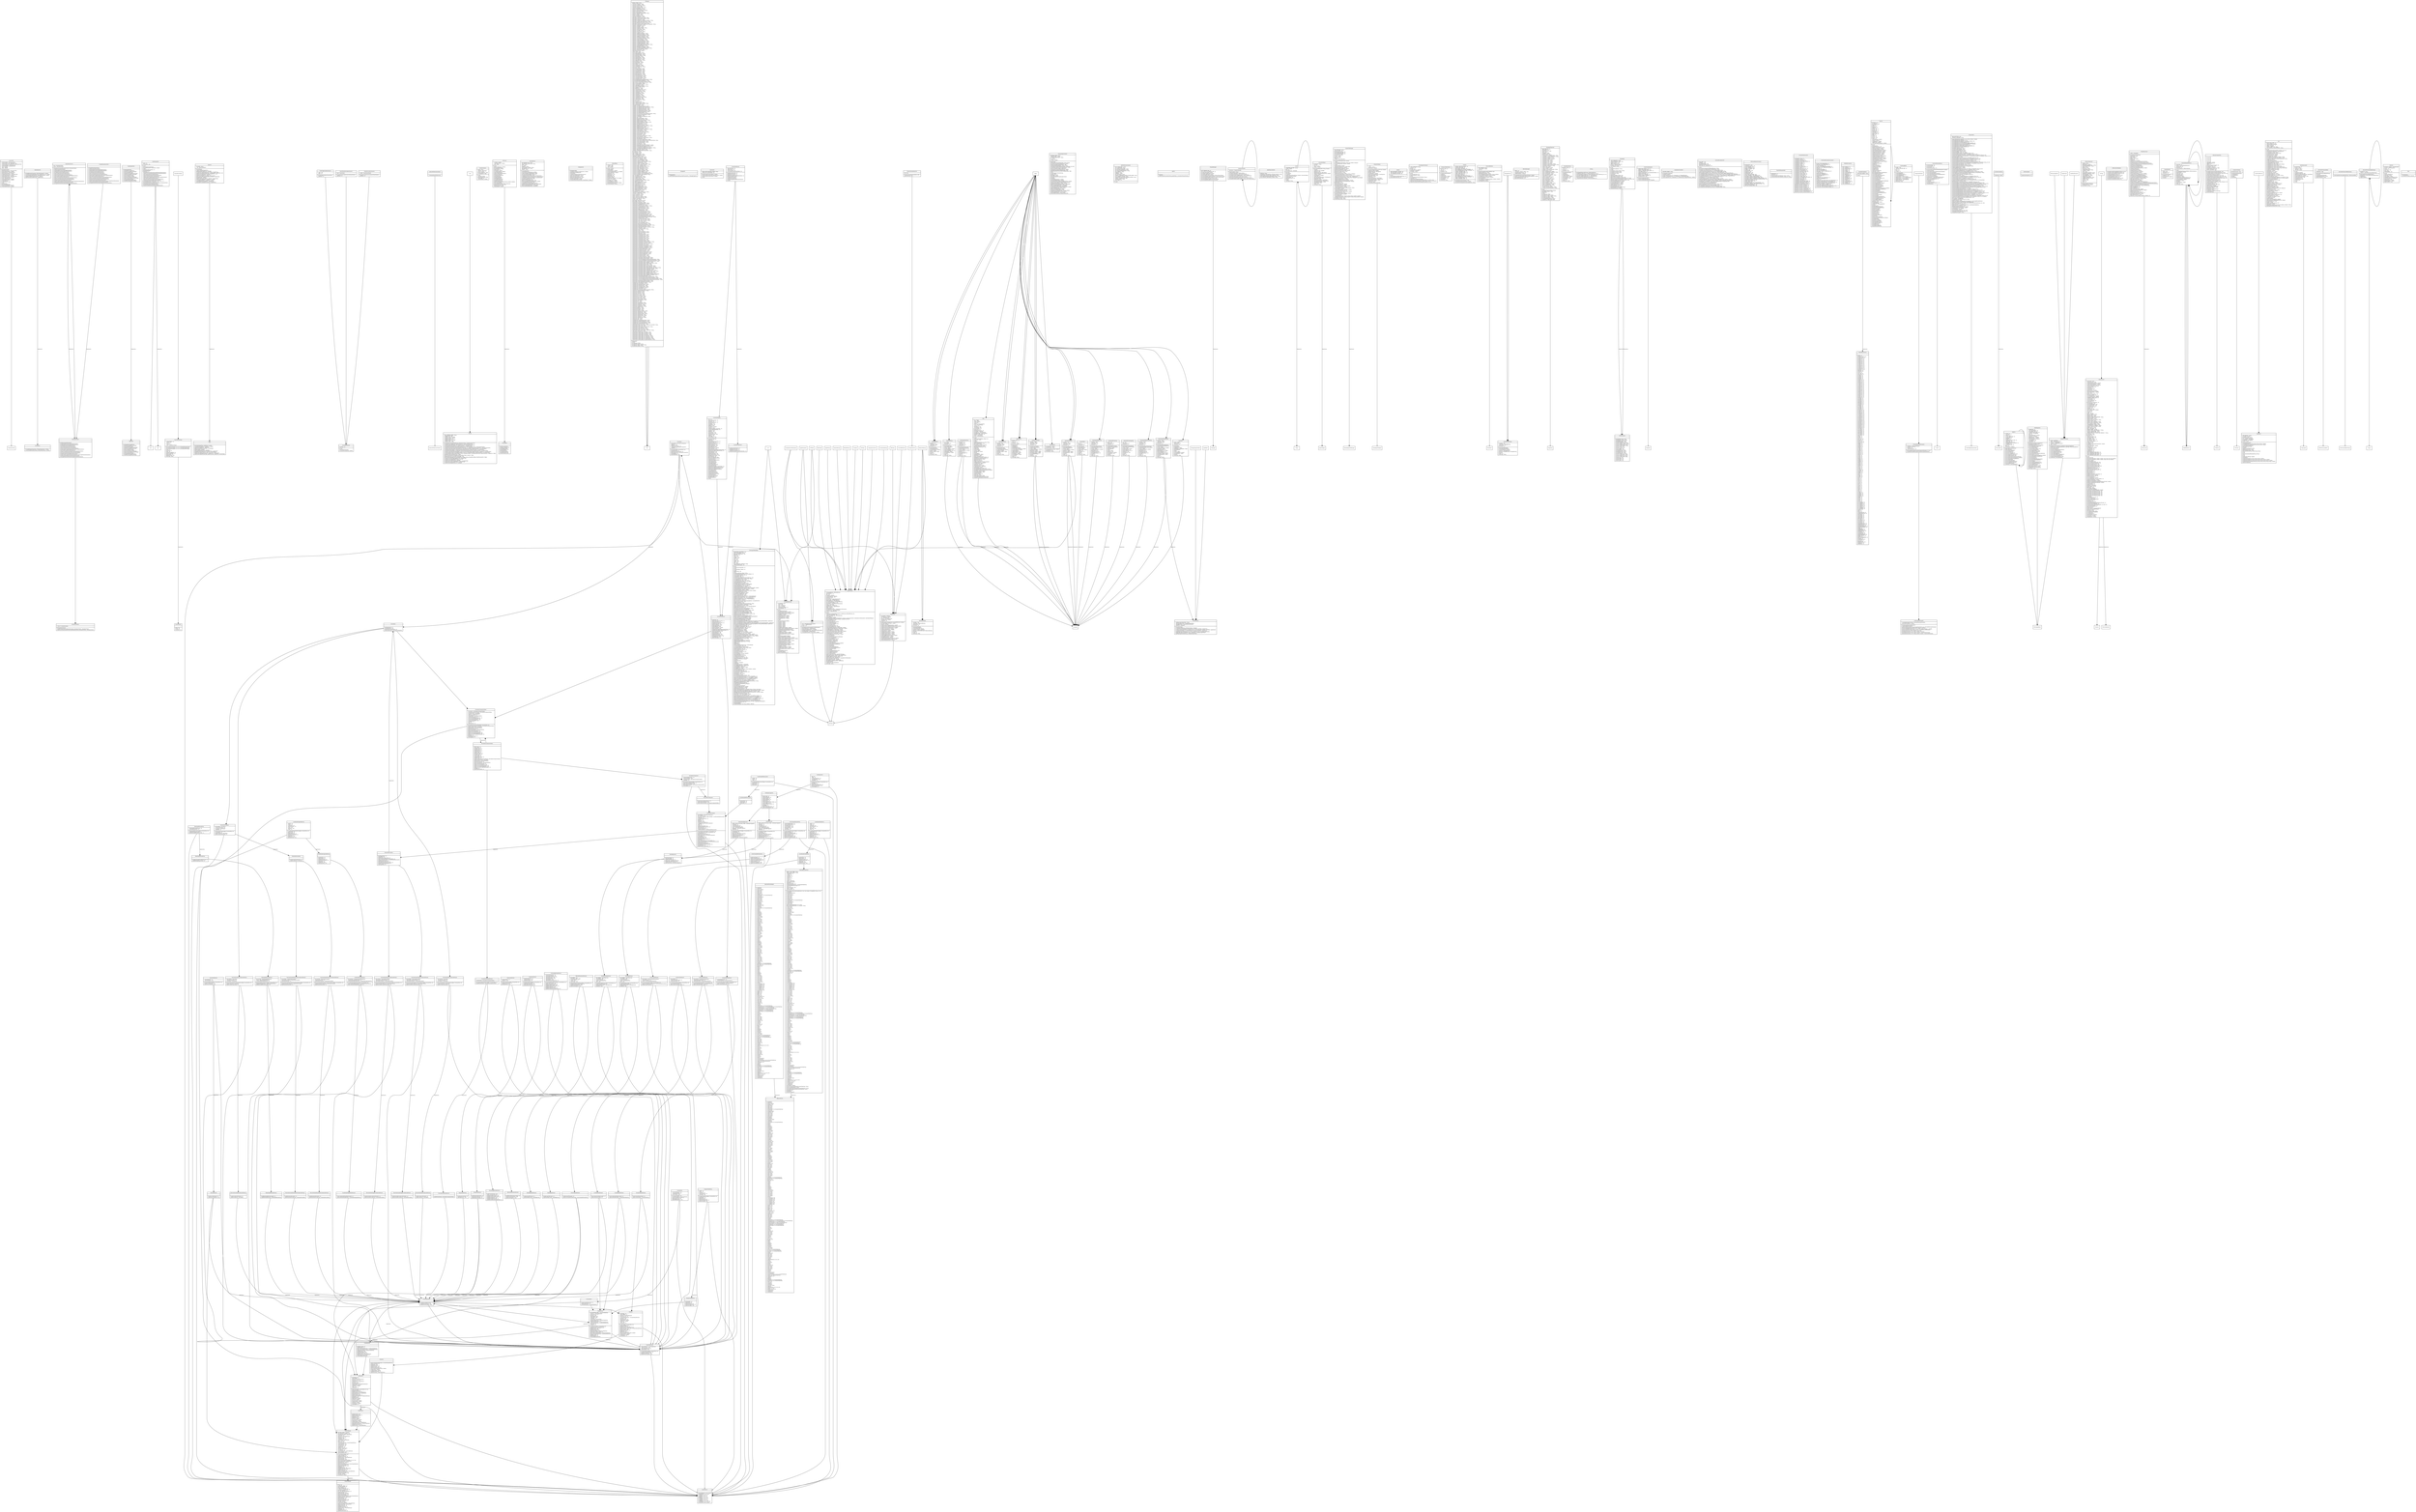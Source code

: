 digraph ClassDiagram {
	 fontname = "Bitstream Vera Sans"
	 fontsize = 8

	 node [
		 fontname = "Bistream Vera Sans"
		 fontsize = 8
		 shape = "record"
	 ]

	 edge [
		 fontname = "Bistream Vera Sans"
		 fontsize = 8
	 ]

	 AccessFilter [
		 label = "{AccessFilter|+ FILTER_PUBLIC : DeclarationFilter\l+ FILTER_PROTECTED : DeclarationFilter\l+ FILTER_PUBLIC_OR_PROTECTED : DeclarationFilter\l+ FILTER_PACKAGE : DeclarationFilter\l+ FILTER_PRIVATE : DeclarationFilter\l- mod1 : Modifier\l- mod2 : Modifier\l|# DeclarationFilter() : \l# getFilter(Collection) : DeclarationFilter\l# matches(Declaration) : boolean\l# getFilter(Class) : DeclarationFilter\l# matches(Declaration) : boolean\l# and(DeclarationFilter) : DeclarationFilter\l# matches(Declaration) : boolean\l# or(DeclarationFilter) : DeclarationFilter\l# matches(Declaration) : boolean\l# not() : DeclarationFilter\l# matches(Declaration) : boolean\l# matches(Declaration) : boolean\l# null(Collection) : \l# null(Collection, Class) : \l# null() : \l# AccessFilter() : \l# AccessFilter(Modifier) : \l# AccessFilter(Modifier, Modifier) : \l# matches(Declaration) : boolean\l}"
	 ]

	 Declarations [
		 label = "{Declarations||# hides(MemberDeclaration, MemberDeclaration) : boolean\l# overrides(MethodDeclaration, MethodDeclaration) : boolean\l}"
	 ]

	 DeclarationScanner [
		 label = "{DeclarationScanner|# pre : DeclarationVisitor\l# post : DeclarationVisitor\l|# DeclarationScanner(DeclarationVisitor, DeclarationVisitor) : \l# visitDeclaration(Declaration) : \l# visitPackageDeclaration(PackageDeclaration) : \l# visitMemberDeclaration(MemberDeclaration) : \l# visitTypeDeclaration(TypeDeclaration) : \l# visitClassDeclaration(ClassDeclaration) : \l# visitEnumDeclaration(EnumDeclaration) : \l# visitInterfaceDeclaration(InterfaceDeclaration) : \l# visitAnnotationTypeDeclaration(AnnotationTypeDeclaration) : \l# visitFieldDeclaration(FieldDeclaration) : \l# visitEnumConstantDeclaration(EnumConstantDeclaration) : \l# visitExecutableDeclaration(ExecutableDeclaration) : \l# visitConstructorDeclaration(ConstructorDeclaration) : \l# visitMethodDeclaration(MethodDeclaration) : \l# visitAnnotationTypeElementDeclaration(AnnotationTypeElementDeclaration) : \l# visitParameterDeclaration(ParameterDeclaration) : \l# visitTypeParameterDeclaration(TypeParameterDeclaration) : \l}"
	 ]

	 DeclarationVisitor [
		 label = "{DeclarationVisitor||# visitDeclaration(Declaration) : \l# visitPackageDeclaration(PackageDeclaration) : \l# visitMemberDeclaration(MemberDeclaration) : \l# visitTypeDeclaration(TypeDeclaration) : \l# visitClassDeclaration(ClassDeclaration) : \l# visitEnumDeclaration(EnumDeclaration) : \l# visitInterfaceDeclaration(InterfaceDeclaration) : \l# visitAnnotationTypeDeclaration(AnnotationTypeDeclaration) : \l# visitFieldDeclaration(FieldDeclaration) : \l# visitEnumConstantDeclaration(EnumConstantDeclaration) : \l# visitExecutableDeclaration(ExecutableDeclaration) : \l# visitConstructorDeclaration(ConstructorDeclaration) : \l# visitMethodDeclaration(MethodDeclaration) : \l# visitAnnotationTypeElementDeclaration(AnnotationTypeElementDeclaration) : \l# visitParameterDeclaration(ParameterDeclaration) : \l# visitTypeParameterDeclaration(TypeParameterDeclaration) : \l}"
	 ]

	 DeclarationVisitors [
		 label = "{DeclarationVisitors|+ NO_OP : DeclarationVisitor\l|# DeclarationVisitors() : \l# getDeclarationScanner(DeclarationVisitor, DeclarationVisitor) : DeclarationVisitor\l# getSourceOrderDeclarationScanner(DeclarationVisitor, DeclarationVisitor) : DeclarationVisitor\l}"
	 ]

	 SimpleDeclarationVisitor [
		 label = "{SimpleDeclarationVisitor||# SimpleDeclarationVisitor() : \l# visitDeclaration(Declaration) : \l# visitPackageDeclaration(PackageDeclaration) : \l# visitMemberDeclaration(MemberDeclaration) : \l# visitTypeDeclaration(TypeDeclaration) : \l# visitClassDeclaration(ClassDeclaration) : \l# visitEnumDeclaration(EnumDeclaration) : \l# visitInterfaceDeclaration(InterfaceDeclaration) : \l# visitAnnotationTypeDeclaration(AnnotationTypeDeclaration) : \l# visitFieldDeclaration(FieldDeclaration) : \l# visitEnumConstantDeclaration(EnumConstantDeclaration) : \l# visitExecutableDeclaration(ExecutableDeclaration) : \l# visitConstructorDeclaration(ConstructorDeclaration) : \l# visitMethodDeclaration(MethodDeclaration) : \l# visitAnnotationTypeElementDeclaration(AnnotationTypeElementDeclaration) : \l# visitParameterDeclaration(ParameterDeclaration) : \l# visitTypeParameterDeclaration(TypeParameterDeclaration) : \l}"
	 ]

	 SimpleTypeVisitor [
		 label = "{SimpleTypeVisitor||# SimpleTypeVisitor() : \l# visitTypeMirror(TypeMirror) : \l# visitPrimitiveType(PrimitiveType) : \l# visitVoidType(VoidType) : \l# visitReferenceType(ReferenceType) : \l# visitDeclaredType(DeclaredType) : \l# visitClassType(ClassType) : \l# visitEnumType(EnumType) : \l# visitInterfaceType(InterfaceType) : \l# visitAnnotationType(AnnotationType) : \l# visitArrayType(ArrayType) : \l# visitTypeVariable(TypeVariable) : \l# visitWildcardType(WildcardType) : \l}"
	 ]

	 DeclPartialOrder [
		 label = "{DeclPartialOrder|- value : int\l# comparator : java\l|# null() : \l# SourceOrderComparator() : \l# equals(Declaration, Declaration) : boolean\l# null() : \l# staticAdjust(Declaration) : int\l# DeclPartialOrder() : \l# getValue() : int\l+ visitTypeParameterDeclaration(TypeParameterDeclaration) : \l+ visitEnumConstantDeclaration(EnumConstantDeclaration) : \l+ visitClassDeclaration(ClassDeclaration) : \l+ visitInterfaceDeclaration(InterfaceDeclaration) : \l+ visitEnumDeclaration(EnumDeclaration) : \l+ visitAnnotationTypeDeclaration(AnnotationTypeDeclaration) : \l+ visitFieldDeclaration(FieldDeclaration) : \l+ visitConstructorDeclaration(ConstructorDeclaration) : \l+ visitMethodDeclaration(MethodDeclaration) : \l# compareEqualPosition(Declaration, Declaration) : int\l# compare(Declaration, Declaration) : int\l# SourceOrderDeclScanner(DeclarationVisitor, DeclarationVisitor) : \l# visitTypeDeclaration(TypeDeclaration) : \l# visitClassDeclaration(ClassDeclaration) : \l# visitExecutableDeclaration(ExecutableDeclaration) : \l}"
	 ]

	 SourcePosition [
		 label = "{SourcePosition||# file() : File\l# line() : int\l# column() : int\l}"
	 ]

	 Types [
		 label = "{Types||# isSubtype(TypeMirror, TypeMirror) : boolean\l# isAssignable(TypeMirror, TypeMirror) : boolean\l# getErasure(TypeMirror) : TypeMirror\l# getPrimitiveType(PrimitiveType) : PrimitiveType\l# getVoidType() : VoidType\l# getArrayType(TypeMirror) : ArrayType\l# getTypeVariable(TypeParameterDeclaration) : TypeVariable\l# getWildcardType(Collection, Collection) : WildcardType\l# getDeclaredType(TypeDeclaration, TypeMirror) : DeclaredType\l# getDeclaredType(DeclaredType, TypeDeclaration, TypeMirror) : DeclaredType\l}"
	 ]

	 TypeVisitor [
		 label = "{TypeVisitor||# visitTypeMirror(TypeMirror) : \l# visitPrimitiveType(PrimitiveType) : \l# visitVoidType(VoidType) : \l# visitReferenceType(ReferenceType) : \l# visitDeclaredType(DeclaredType) : \l# visitClassType(ClassType) : \l# visitEnumType(EnumType) : \l# visitInterfaceType(InterfaceType) : \l# visitAnnotationType(AnnotationType) : \l# visitArrayType(ArrayType) : \l# visitTypeVariable(TypeVariable) : \l# visitWildcardType(WildcardType) : \l}"
	 ]

	 AnnotationScanner [
		 label = "{AnnotationScanner|# getNext : int\l|# null() : \l# AnnotationScanner() : \l# containsAnnotations() : boolean\l}"
	 ]

	 AptCorePreferenceInitializer [
		 label = "{AptCorePreferenceInitializer||+ initializeDefaultPreferences() : \l}"
	 ]

	 CharArrayAnnotationScanner [
		 label = "{CharArrayAnnotationScanner|- _data : char\l- index : int\l|# CharArrayAnnotationScanner(char) : \l+ getNext() : int\l}"
	 ]

	 DeclarationsUtil [
		 label = "{DeclarationsUtil||# hides(MemberDeclaration, MemberDeclaration) : boolean\l# isVisibleForHiding(ITypeBinding, ITypeBinding, int) : boolean\l# overrides(MethodDeclaration, MethodDeclaration) : boolean\l# getBinding(MemberDeclaration) : IBinding\l# getDeclaringClass(IBinding) : ITypeBinding\l}"
	 ]

	 Factory [
		 label = "{Factory|- NULL_BINDING_NAME : String\l+ DUMMY_BYTE : Byte\l+ DUMMY_CHAR : Character\l+ DUMMY_DOUBLE : Double\l+ DUMMY_FLOAT : Float\l+ DUMMY_INTEGER : Integer\l+ DUMMY_LONG : Long\l+ DUMMY_SHORT : Short\l|# createReferenceType(ITypeBinding, BaseProcessorEnv) : TypeDeclarationImpl\l# createDeclaration(IBinding, BaseProcessorEnv) : EclipseDeclarationImpl\l# createDeclaration(ASTNode, IFile, BaseProcessorEnv) : EclipseDeclarationImpl\l# createTypeMirror(ITypeBinding, BaseProcessorEnv) : EclipseMirrorType\l# createParameterDeclaration(SingleVariableDeclaration, IFile, BaseProcessorEnv) : ParameterDeclaration\l# createParameterDeclaration(ExecutableDeclarationImpl, int, ITypeBinding, BaseProcessorEnv) : ParameterDeclaration\l# createAnnotationMirror(IAnnotationBinding, EclipseDeclarationImpl, BaseProcessorEnv) : AnnotationMirror\l# createDefaultValue(Object, AnnotationElementDeclarationImpl, BaseProcessorEnv) : AnnotationValue\l# createDefaultValue(Object, ASTBasedAnnotationElementDeclarationImpl, BaseProcessorEnv) : AnnotationValue\l# createAnnotationMemberValue(Object, String, AnnotationMirrorImpl, BaseProcessorEnv, TypeMirror) : AnnotationValue\l# createAnnotationValueFromDOMValue(Object, String, int, EclipseMirrorObject, BaseProcessorEnv) : AnnotationValue\l# convertDOMValueToMirrorValue(Object, String, EclipseMirrorObject, EclipseDeclarationImpl, BaseProcessorEnv, TypeMirror) : Object\l# getMatchingDummyValue(Class) : Object\l# performNecessaryPrimitiveTypeConversion(Class, Object, boolean) : Object\l# getJavaLangClass_Primitive(PrimitiveType) : Class\l# performNecessaryTypeConversion(TypeMirror, Object, String, EclipseMirrorObject, BaseProcessorEnv) : Object\l# createErrorInterfaceType(ITypeBinding) : InterfaceType\l# createErrorClassType(ITypeBinding) : ClassType\l# createErrorClassType(String) : ClassType\l# createErrorAnnotationType(ITypeBinding) : AnnotationType\l# createErrorAnnotationType(String) : AnnotationType\l# createErrorArrayType(String, int) : ArrayType\l}"
	 ]

	 FactoryContainer [
		 label = "{FactoryContainer|+ getId : String\l+ getType : FactoryType\l+ exists : boolean\l# loadFactoryNames : Map\l# _factoryNames : Map\l|# null() : \l+ toString() : String\l# getFactoryNames() : Map\l+ hashCode() : int\l+ equals(Object) : boolean\l}"
	 ]

	 Attributes [
		 label = "{Attributes|- _enabled : boolean\l- _runInBatchMode : boolean\l- _path : Map\l|# null() : \l# Attributes(boolean, boolean) : \l# Attributes(Attributes) : \l# equals(Object) : boolean\l# hashCode() : int\l# isEnabled() : boolean\l# runInBatchMode() : boolean\l# setEnabled(boolean) : \l# setRunInBatchMode(boolean) : \l# addExternalJar(File) : \l# removeExternalJar(File) : \l# addVarJar(IPath) : \l# removeVarJar(IPath) : \l# addWkspJar(IPath) : \l# removeWkspJar(IPath) : \l# enablePlugin(String) : \l# disablePlugin(String) : \l# addEntryToHead(FactoryContainer, boolean, boolean) : \l# setContainers(Map) : \l# internalAdd(FactoryContainer, Attributes) : \l# getEnabledContainers() : Map\l# getAllContainers() : Map\l+ equals(Object) : boolean\l}"
	 ]

	 FactoryPathUtil [
		 label = "{FactoryPathUtil|- FACTORYPATH_TAG : String\l- FACTORYPATH_ENTRY_TAG : String\l- KIND : String\l- ID : String\l- ENABLED : String\l- RUN_IN_BATCH_MODE : String\l- FACTORYPATH_FILE : String\l- INDENT : String\l|# FactoryPathUtil() : \l# isFactoryPathFile(IResource) : boolean\l# readFactoryPathFile(IJavaProject) : Map\l# saveFactoryPathFile(IJavaProject, Map) : \l# encodeFactoryPath(Map) : String\l# newExtJarFactoryContainer(File) : FactoryContainer\l# newWkspJarFactoryContainer(IPath) : FactoryContainer\l# newVarJarFactoryContainer(IPath) : FactoryContainer\l# decodeFactoryPath(String) : Map\l# getFileForWorkspace() : File\l# getIFileForProject(IJavaProject) : IFile\l# doesFactoryPathFileExist(IJavaProject) : boolean\l# calculatePath(IJavaProject) : Map\l# updatePluginContainers(Map, boolean) : \l# getDefaultFactoryPath(IJavaProject) : IFactoryPath\l# getFactoryPath(IJavaProject) : FactoryPath\l# setFactoryPath(IJavaProject, FactoryPath) : \l}"
	 ]

	 FileSystemUtil [
		 label = "{FileSystemUtil||# FileSystemUtil() : \l# deleteDerivedResources(IResource) : boolean\l# deleteResource(IResource) : \l# mkdirs(File) : \l# makeDerivedParentFolders(IContainer) : \l# getContentsOfIFile(IFile) : String\l# getContentsOfFile(File) : String\l# getContents(InputStream) : String\l# writeStringToIFile(IFile, String) : \l# writeStringToFile(File, String) : \l# compareStreams(InputStream, InputStream) : boolean\l}"
	 ]

	 InputStreamAnnotationScanner [
		 label = "{InputStreamAnnotationScanner|- input : InputStream\l|# InputStreamAnnotationScanner(InputStream) : \l+ getNext() : int\l}"
	 ]

	 ManyToMany [
		 label = "{ManyToMany|- _forward : Map\l- _reverse : Map\l- _dirty : boolean\l|# clear() : boolean\l# clearDirtyBit() : \l# containsKey(T1) : boolean\l# containsKeyValuePair(T1, T2) : boolean\l# containsValue(T2) : boolean\l# getKeys(T2) : Set\l# getValues(T1) : Set\l# getKeySet() : Set\l# getValueSet() : Set\l# isDirty() : boolean\l# keyHasOtherValues(T1, T2) : boolean\l# put(T1, T2) : boolean\l# remove(T1, T2) : boolean\l# removeKey(T1) : boolean\l# removeValue(T2) : boolean\l# valueHasOtherKeys(T2, T1) : boolean\l# checkIntegrity() : boolean\l}"
	 ]

	 Messages [
		 label = "{Messages|- BUNDLE_NAME : String\l+ FactoryPathUtil_status_ioException : String\l+ FactoryPathUtil_status_couldNotParse : String\l+ FactoryPathUtil_status_parserConfigError : String\l|# Messages() : \l# null() : \l}"
	 ]

	 PackageUtil [
		 label = "{PackageUtil||# PackageUtil() : \l# getPackageFragments(String, BaseProcessorEnv) : IPackageFragment\l}"
	 ]

	 ReaderAnnotationScanner [
		 label = "{ReaderAnnotationScanner|- _reader : InputStreamReader\l|# ReaderAnnotationScanner(InputStreamReader) : \l+ getNext() : int\l}"
	 ]

	 ScannerUtil [
		 label = "{ScannerUtil|- SINGLE_BYTE_ENCODING_ARRAY : String\l- SINGLE_BYTE_ENCODINGS : Set\l|# hasAnnotationInstance(IFile) : boolean\l# hasAnnotationInstance(ICompilationUnit) : boolean\l# hasAnnotationInstance(char) : boolean\l# null() : \l}"
	 ]

	 SourcePositionImpl [
		 label = "{SourcePositionImpl|- _startingOffset : int\l- _length : int\l- _line : int\l- _column : int\l- _decl : EclipseMirrorObject\l|# SourcePositionImpl(int, int, int, int, EclipseDeclarationImpl) : \l# SourcePositionImpl(int, int, int, int, AnnotationValueImpl) : \l# SourcePositionImpl(int, int, int, int, AnnotationMirrorImpl) : \l# line() : int\l# column() : int\l# file() : File\l# getStartingOffset() : int\l# getEndingOffset() : int\l# getLength() : int\l# getResource() : IFile\l# toString() : String\l}"
	 ]

	 TypesUtil [
		 label = "{TypesUtil|- NO_ARGS : String\l- _env : BaseProcessorEnv\l|# main(String) : \l# TypesUtil(BaseProcessorEnv) : \l# getArrayType(TypeMirror) : ArrayType\l# findMemberType(ITypeBinding, String) : ITypeBinding\l# getDeclaredType(DeclaredType, TypeDeclaration, TypeMirror) : com\l# getDeclaredType(TypeDeclaration, TypeMirror) : com\l# getErasure(TypeMirror) : TypeMirror\l# getPrimitiveType(PrimitiveType) : PrimitiveType\l# getTypeVariable(TypeParameterDeclaration) : TypeVariable\l# getVoidType() : VoidType\l# getWildcardType(Collection, Collection) : WildcardType\l# isAssignable(TypeMirror, TypeMirror) : boolean\l# isSubtype(TypeMirror, TypeMirror) : boolean\l# getTypeBinding(TypeMirror) : ITypeBinding\l# getTypeBinding(TypeDeclaration) : ITypeBinding\l}"
	 ]

	 EndingOffsetFinder [
		 label = "{EndingOffsetFinder|- _annotations : List\l- _result : Map\l- _anno : Annotation\l- _result : ASTNode\l- _sortedStartingOffset : int\l- _endingOffsets : int\l|# null() : \l# AnnotationVisitor(List) : \l# visit(MarkerAnnotation) : boolean\l# visit(SingleMemberAnnotation) : boolean\l# visit(NormalAnnotation) : boolean\l# visit(Block) : boolean\l# visit(DoStatement) : boolean\l# visit(ForStatement) : boolean\l# visit(IfStatement) : boolean\l# visit(TryStatement) : boolean\l# reset() : \l# null() : \l# AnnotatedNodeVisitor(Map) : \l# visit(org) : boolean\l# visit(org) : boolean\l# visit(org) : boolean\l# visit(org) : boolean\l# visit(org) : boolean\l# visit(org) : boolean\l# visit(MethodDeclaration) : boolean\l# visit(AnnotationTypeMemberDeclaration) : boolean\l# visitBodyDeclaration(BodyDeclaration) : \l# visit(SingleVariableDeclaration) : boolean\l# visit(Block) : boolean\l# visit(MarkerAnnotation) : boolean\l# visit(NormalAnnotation) : boolean\l# visit(SingleMemberAnnotation) : boolean\l# null() : \l# DeclarationFinder(Annotation) : \l# getAnnotatedNode() : ASTNode\l# visit(AnnotationTypeDeclaration) : boolean\l# visit(AnnotationTypeMemberDeclaration) : boolean\l# visit(EnumDeclaration) : boolean\l# visit(EnumConstantDeclaration) : boolean\l# visit(FieldDeclaration) : boolean\l# visit(MethodDeclaration) : boolean\l# visit(TypeDeclaration) : boolean\l# visit(SingleVariableDeclaration) : boolean\l# internalVisit(ASTNode) : boolean\l# visit(Block) : boolean\l# visit(MarkerAnnotation) : boolean\l# visit(NormalAnnotation) : boolean\l# visit(SingleMemberAnnotation) : boolean\l# null() : \l# EndingOffsetFinder(int) : \l# preVisit(ASTNode) : \l# getEndingOffset(int) : int\l}"
	 ]

	 ProcessorOptionsParser [
		 label = "{ProcessorOptionsParser|- PATHVAR_TOKEN : String\l- PATHVAR_ROOT : String\l- PATHVAR_PROJECTROOT : String\l# _s : String\l# _start : int\l# _hasVal : boolean\l|# AptConfig() : \l# addProcessorOption(IJavaProject, String, String) : \l# removeProcessorOption(IJavaProject, String) : \l# getProcessorOptions(IJavaProject) : Map\l# resolveVarPath(IJavaProject, String) : String\l# addProjectClasspath(IWorkspaceRoot, IJavaProject, Set, Set) : \l# convertPathCollectionToString(Collection) : String\l# setProcessorOptions(Map, IJavaProject) : \l# isAutomaticProcessorOption(String) : boolean\l# getRawProcessorOptions(IJavaProject) : Map\l# getOldStyleRawProcessorOptions(IJavaProject) : Map\l# null() : \l# ProcessorOptionsParser(String) : \l# parse() : Map\l# parseKey() : String\l# parseVal() : String\l# removeOldStyleSettings(IScopeContext) : \l# dispose() : \l# initialize() : \l# isEnabled(IJavaProject) : boolean\l# setEnabled(IJavaProject, boolean) : \l# shouldProcessDuringReconcile(IJavaProject) : boolean\l# setProcessDuringReconcile(IJavaProject, boolean) : \l# getBoolean(IJavaProject, String) : boolean\l# getDefaultFactoryPath(IJavaProject) : IFactoryPath\l# getFactoryPath(IJavaProject) : IFactoryPath\l# setFactoryPath(IJavaProject, IFactoryPath) : \l# hasProjectSpecificFactoryPath(IJavaProject) : boolean\l# getString(IJavaProject, String) : String\l# getGenSrcDir(IJavaProject) : String\l# setGenSrcDir(IJavaProject, String) : \l# validateGenSrcDir(IJavaProject, String) : boolean\l# setBoolean(IJavaProject, String, boolean) : \l# setString(IJavaProject, String, String) : \l# flushPreference(String, IEclipsePreferences) : \l}"
	 ]

	 AptPreferenceConstants [
		 label = "{AptPreferenceConstants|+ APT_STRING_BASE : String\l+ APT_GENSRCDIR : String\l+ APT_PROCESSOROPTIONS : String\l+ APT_RECONCILEENABLED : String\l+ APT_PROCESSANNOTATIONS : String\l+ APT_ENABLED : String\l+ ENABLED : String\l+ DISABLED : String\l+ APT_NULLVALUE : String\l+ DEFAULT_GENERATED_SOURCE_FOLDER_NAME : String\l+ RTTG_ENABLED_OPTION : String\l+ PROCESSING_IN_EDITOR_DISABLED_OPTION : String\l+ DEFAULT_OPTIONS_MAP : Map\l+ OPTION_NAMES : String\l+ NSETTINGS : int\l|# null() : \l}"
	 ]

	 AptUtil [
		 label = "{AptUtil||# AptUtil() : \l# getFactoryForAnnotation(String, IJavaProject) : AnnotationProcessorFactory\l}"
	 ]

	 EclipseMessager [
		 label = "{EclipseMessager||# APT_PROBLEM_ID() : int\l# APT_QUICK_FIX_PROBLEM_ID() : int\l# printError(ASTNode, String) : \l# printWarning(ASTNode, String) : \l# printNotice(ASTNode, String) : \l# printFixableError(SourcePosition, String, String, String) : \l# printFixableWarning(SourcePosition, String, String, String) : \l# printFixableNotice(SourcePosition, String, String, String) : \l# printFixableError(String, String, String) : \l# printFixableWarning(String, String, String) : \l# printFixableNotice(String, String, String) : \l}"
	 ]

	 IFactoryPath [
		 label = "{IFactoryPath||# addExternalJar(File) : \l# removeExternalJar(File) : \l# addWkspJar(IPath) : \l# removeWkspJar(IPath) : \l# addVarJar(IPath) : \l# removeVarJar(IPath) : \l# enablePlugin(String) : \l# disablePlugin(String) : \l}"
	 ]

	 ExceptionHandler [
		 label = "{ExceptionHandler|- fgInstance : ExceptionHandler\l|# log(Throwable, String) : \l# handle(CoreException, String, String) : \l# handle(CoreException, Shell, String, String) : \l# handle(InvocationTargetException, String, String) : \l# handle(InvocationTargetException, Shell, String, String) : \l# perform(CoreException, Shell, String, String) : \l# perform(InvocationTargetException, Shell, String, String) : \l# displayMessageDialog(Throwable, String, Shell, String, String) : \l}"
	 ]

	 IAptHelpContextIds [
		 label = "{IAptHelpContextIds||# PREFIX() : String\l# ADVANCED_FACTORYPATH_OPTIONS_DIALOG() : String\l# PROCESSOR_OPTION_INPUT_DIALOG() : String\l# APTCONFIGURATION_PREFERENCE_PAGE() : String\l# FACTORYPATH_PREFERENCE_PAGE() : String\l}"
	 ]

	 Messages [
		 label = "{Messages|- BUNDLE_NAME : String\l+ ExceptionHandler_seeErrorLog : String\l|# Messages() : \l# null() : \l}"
	 ]

	 Archive [
		 label = "{Archive|+ UNKNOWN_ARCHIVE : Archive\l# zipFile : ZipFile\l# file : File\l# packagesCache : Hashtable\l|# Archive() : \l# Archive(File) : \l# initialize() : \l# getArchiveFileObject(String, Charset) : ArchiveFileObject\l# contains(String) : boolean\l# allPackages() : Set\l# getTypes(String) : List\l# flush() : \l# close() : \l+ toString() : String\l}"
	 ]

	 ArchiveFileObject [
		 label = "{ArchiveFileObject|- entryName : String\l- file : File\l- zipFile : ZipFile\l- charset : Charset\l|# ArchiveFileObject(File, String, Charset) : \l+ finalize() : \l+ getAccessLevel() : Modifier\l+ getKind() : Kind\l+ getNestingKind() : NestingKind\l+ isNameCompatible(String, Kind) : boolean\l+ delete() : boolean\l+ equals(Object) : boolean\l+ hashCode() : int\l+ getCharContent(boolean) : CharSequence\l+ getLastModified() : long\l+ getName() : String\l+ openInputStream() : InputStream\l+ openOutputStream() : OutputStream\l+ openReader(boolean) : Reader\l+ openWriter() : Writer\l+ toUri() : URI\l+ toString() : String\l}"
	 ]

	 EclipseFileManager [
		 label = "{EclipseFileManager|- NO_EXTENSION : String\l# HAS_EXT_DIRS : int\l# HAS_BOOTCLASSPATH : int\l# HAS_ENDORSED_DIRS : int\l# HAS_PROCESSORPATH : int\l# archivesCache : Map\l# charset : Charset\l# locale : Locale\l# locations : Map\l# flags : int\l+ bundle : ResourceBundle\l|# EclipseFileManager(Locale, Charset) : \l+ close() : \l# collectAllMatchingFiles(File, String, Set, boolean, ArrayList) : \l# concatFiles(Iterable, Iterable) : Iterable\l+ flush() : \l# getArchive(File) : Archive\l+ getClassLoader(Location) : ClassLoader\l# getPathsFrom(String) : Iterable\l# getDefaultBootclasspath() : Iterable\l# getDefaultClasspath() : Iterable\l# getEndorsedDirsFrom(String) : Iterable\l# getExtdirsFrom(String) : Iterable\l# getExtension(File) : String\l# getExtension(String) : String\l+ getFileForInput(Location, String, String) : FileObject\l# normalizedFileName(String, String) : String\l+ getFileForOutput(Location, String, String, FileObject) : FileObject\l+ getJavaFileForInput(Location, String, Kind) : JavaFileObject\l+ getJavaFileForOutput(Location, String, Kind, FileObject) : JavaFileObject\l+ getJavaFileObjects(File) : Iterable\l+ getJavaFileObjects(String) : Iterable\l+ getJavaFileObjectsFromFiles(Iterable) : Iterable\l+ getJavaFileObjectsFromStrings(Iterable) : Iterable\l# getKind(File) : Kind\l# getKind(String) : Kind\l+ getLocation(Location) : Iterable\l# getOutputDir(String) : Iterable\l+ handleOption(String, Iterator) : boolean\l+ hasLocation(Location) : boolean\l+ inferBinaryName(Location, JavaFileObject) : String\l# isArchive(File) : boolean\l+ isSameFile(FileObject, FileObject) : boolean\l+ isSupportedOption(String) : int\l+ list(Location, String, Set, boolean) : Iterable\l# normalized(String) : String\l# prependFiles(Iterable, Iterable) : Iterable\l+ setLocation(Location, Iterable) : \l# setLocale(Locale) : \l+ processPathEntries(int, ArrayList, String, String, boolean, boolean) : \l+ addNewEntry(ArrayList, String, ArrayList, String, String, boolean, boolean) : \l# bind(String, String) : String\l# bind(String, String) : String\l}"
	 ]

	 EclipseFileObject [
		 label = "{EclipseFileObject|- f : File\l- charset : Charset\l- parentsExist : boolean\l|# EclipseFileObject(String, URI, Kind, Charset) : \l# getAccessLevel() : Modifier\l# getNestingKind() : NestingKind\l# delete() : boolean\l# equals(Object) : boolean\l# getCharContent(boolean) : CharSequence\l# getLastModified() : long\l# getName() : String\l# hashCode() : int\l# openInputStream() : InputStream\l# openOutputStream() : OutputStream\l# openReader(boolean) : Reader\l# openWriter() : Writer\l+ toString() : String\l# ensureParentDirectoriesExist() : \l}"
	 ]

	 ManyToMany [
		 label = "{ManyToMany|- _forward : Map\l- _reverse : Map\l- _dirty : boolean\l|# clear() : boolean\l# clearDirtyBit() : \l# containsKey(T1) : boolean\l# containsKeyValuePair(T1, T2) : boolean\l# containsValue(T2) : boolean\l# getKeys(T2) : Set\l# getValues(T1) : Set\l# getKeySet() : Set\l# getValueSet() : Set\l# isDirty() : boolean\l# keyHasOtherValues(T1, T2) : boolean\l# put(T1, T2) : boolean\l# remove(T1, T2) : boolean\l# removeKey(T1) : boolean\l# removeValue(T2) : boolean\l# valueHasOtherKeys(T2, T1) : boolean\l# checkIntegrity() : boolean\l}"
	 ]

	 Options [
		 label = "{Options|- ZERO_ARGUMENT_OPTIONS : Set\l- ONE_ARGUMENT_OPTIONS : Set\l- FILE_MANAGER_OPTIONS : Set\l|# null() : \l# processOptionsFileManager(String) : int\l# processOptions(String) : int\l}"
	 ]

	 EncodingErrorCollector [
		 label = "{EncodingErrorCollector|+ LINE_SEPARATOR : String\l# position : int\l# length : int\l# encodingErrors : ArrayList\l# fileObject : FileObject\l# encoding : String\l|# null() : \l# EncodingError(int, int) : \l# getSource(char) : String\l# null() : \l# EncodingErrorCollector(FileObject, String) : \l# collect(int, int) : \l# reportAllEncodingErrors(String) : \l# getInputStreamAsCharArray(InputStream, int, String) : char\l# getCharContents(FileObject, boolean, byte, String) : CharSequence\l# reportEncodingError(EncodingErrorCollector, int, int) : \l}"
	 ]

	 CompoundNameVector [
		 label = "{CompoundNameVector|# INITIAL_SIZE : int\l+ size : int\l# maxSize : int\l# elements : char\l|# CompoundNameVector() : \l# add(char) : \l# addAll(char) : \l# contains(char) : boolean\l# elementAt(int) : char\l# remove(char) : char\l# removeAll() : \l# toString() : String\l}"
	 ]

	 FloatUtil [
		 label = "{FloatUtil|- DOUBLE_FRACTION_WIDTH : int\l- DOUBLE_PRECISION : int\l- MAX_DOUBLE_EXPONENT : int\l- MIN_NORMALIZED_DOUBLE_EXPONENT : int\l- MIN_UNNORMALIZED_DOUBLE_EXPONENT : int\l- DOUBLE_EXPONENT_BIAS : int\l- DOUBLE_EXPONENT_SHIFT : int\l- SINGLE_FRACTION_WIDTH : int\l- SINGLE_PRECISION : int\l- MAX_SINGLE_EXPONENT : int\l- MIN_NORMALIZED_SINGLE_EXPONENT : int\l- MIN_UNNORMALIZED_SINGLE_EXPONENT : int\l- SINGLE_EXPONENT_BIAS : int\l- SINGLE_EXPONENT_SHIFT : int\l|# valueOfHexFloatLiteral(char) : float\l# valueOfHexDoubleLiteral(char) : double\l# convertHexFloatingPointLiteralToBits(char) : long\l}"
	 ]

	 GenericXMLWriter [
		 label = "{GenericXMLWriter|- XML_VERSION : String\l- lineSeparator : String\l- tab : int\l|# appendEscapedChar(StringBuffer, char) : \l# getEscaped(String) : String\l# getReplacement(char) : String\l# GenericXMLWriter(OutputStream, String, boolean) : \l# GenericXMLWriter(Writer, String, boolean) : \l# endTag(String, boolean, boolean) : \l# printString(String, boolean, boolean) : \l# printTabulation() : \l# printTag(String, HashMap, boolean, boolean, boolean) : \l# compare(Object, Object) : int\l# startTag(String, boolean) : \l}"
	 ]

	 HashSetOfInt [
		 label = "{HashSetOfInt|+ set : int\l+ elementSize : int\l# threshold : int\l|# HashSetOfInt() : \l# HashSetOfInt(int) : \l# clone() : Object\l# contains(int) : boolean\l# add(int) : int\l# remove(int) : int\l# rehash() : \l# size() : int\l# toString() : String\l}"
	 ]

	 HashtableOfInt [
		 label = "{HashtableOfInt|+ keyTable : int\l+ valueTable : Object\l+ elementSize : int\l# threshold : int\l|# HashtableOfInt() : \l# HashtableOfInt(int) : \l# containsKey(int) : boolean\l# get(int) : Object\l# put(int, Object) : Object\l# rehash() : \l# size() : int\l# toString() : String\l}"
	 ]

	 HashtableOfIntValues [
		 label = "{HashtableOfIntValues|+ NO_VALUE : int\l+ keyTable : char\l+ valueTable : int\l+ elementSize : int\l# threshold : int\l|# HashtableOfIntValues() : \l# HashtableOfIntValues(int) : \l# clone() : Object\l# containsKey(char) : boolean\l# get(char) : int\l# put(char, int) : int\l# removeKey(char) : int\l# rehash() : \l# size() : int\l# toString() : String\l}"
	 ]

	 HashtableOfLong [
		 label = "{HashtableOfLong|+ keyTable : long\l+ valueTable : Object\l+ elementSize : int\l# threshold : int\l|# HashtableOfLong() : \l# HashtableOfLong(int) : \l# containsKey(long) : boolean\l# get(long) : Object\l# put(long, Object) : Object\l# rehash() : \l# size() : int\l# toString() : String\l}"
	 ]

	 HashtableOfObject [
		 label = "{HashtableOfObject|+ keyTable : char\l+ valueTable : Object\l+ elementSize : int\l# threshold : int\l|# HashtableOfObject() : \l# HashtableOfObject(int) : \l# clear() : \l# clone() : Object\l# containsKey(char) : boolean\l# get(char) : Object\l# put(char, Object) : Object\l# putUnsafely(char, Object) : \l# removeKey(char) : Object\l# rehash() : \l# size() : int\l# toString() : String\l}"
	 ]

	 HashtableOfObjectToInt [
		 label = "{HashtableOfObjectToInt|+ keyTable : Object\l+ valueTable : int\l+ elementSize : int\l# threshold : int\l|# HashtableOfObjectToInt() : \l# HashtableOfObjectToInt(int) : \l# clone() : Object\l# containsKey(Object) : boolean\l# get(Object) : int\l# keysToArray(Object) : \l# put(Object, int) : int\l# removeKey(Object) : int\l# rehash() : \l# size() : int\l# toString() : String\l}"
	 ]

	 HashtableOfObjectToIntArray [
		 label = "{HashtableOfObjectToIntArray|+ keyTable : Object\l+ valueTable : int\l+ elementSize : int\l# threshold : int\l|# HashtableOfObjectToIntArray() : \l# HashtableOfObjectToIntArray(int) : \l# clone() : Object\l# containsKey(Object) : boolean\l# get(Object) : int\l# keysToArray(Object) : \l# put(Object, int) : int\l# removeKey(Object) : int\l# rehash() : \l# size() : int\l# toString() : String\l}"
	 ]

	 HashtableOfPackage [
		 label = "{HashtableOfPackage|+ keyTable : char\l+ valueTable : PackageBinding\l+ elementSize : int\l# threshold : int\l|# HashtableOfPackage() : \l# HashtableOfPackage(int) : \l# containsKey(char) : boolean\l# get(char) : PackageBinding\l# put(char, PackageBinding) : PackageBinding\l# rehash() : \l# size() : int\l# toString() : String\l}"
	 ]

	 HashtableOfType [
		 label = "{HashtableOfType|+ keyTable : char\l+ valueTable : ReferenceBinding\l+ elementSize : int\l# threshold : int\l|# HashtableOfType() : \l# HashtableOfType(int) : \l# containsKey(char) : boolean\l# get(char) : ReferenceBinding\l# getput(char, ReferenceBinding) : ReferenceBinding\l# put(char, ReferenceBinding) : ReferenceBinding\l# rehash() : \l# size() : int\l# toString() : String\l}"
	 ]

	 ManifestAnalyzer [
		 label = "{ManifestAnalyzer|- START : int\l- CLASSPATH_HEADER_TOKEN : char\l- classpathSectionsCount : int\l- calledFilesNames : ArrayList\l|# analyzeManifestContents(InputStream) : boolean\l# addCurrentTokenJarWhenNecessary(StringBuffer) : boolean\l# getClasspathSectionsCount() : int\l# getCalledFileNames() : List\l}"
	 ]

	 MessagesProperties [
		 label = "{MessagesProperties|- MOD_EXPECTED : int\l- MOD_MASK : int\l- serialVersionUID : long\l- fields : Map\l- nlSuffixes : String\l- EXTENSION : String\l- BUNDLE_NAME : String\l+ compilation_unresolvedProblem : String\l+ compilation_unresolvedProblems : String\l+ compilation_request : String\l+ compilation_loadBinary : String\l+ compilation_process : String\l+ compilation_write : String\l+ compilation_done : String\l+ compilation_units : String\l+ compilation_unit : String\l+ compilation_internalError : String\l+ compilation_beginningToCompile : String\l+ compilation_processing : String\l+ output_isFile : String\l+ output_notValidAll : String\l+ output_notValid : String\l+ problem_noSourceInformation : String\l+ problem_atLine : String\l+ abort_invalidAttribute : String\l+ abort_invalidExceptionAttribute : String\l+ abort_invalidOpcode : String\l+ abort_missingCode : String\l+ abort_againstSourceModel : String\l+ accept_cannot : String\l+ parser_incorrectPath : String\l+ parser_moveFiles : String\l+ parser_syntaxRecovery : String\l+ parser_regularParse : String\l+ parser_missingFile : String\l+ parser_corruptedFile : String\l+ parser_endOfFile : String\l+ parser_endOfConstructor : String\l+ parser_endOfMethod : String\l+ parser_endOfInitializer : String\l+ ast_missingCode : String\l+ constant_cannotCastedInto : String\l+ constant_cannotConvertedTo : String\l|# null() : \l# MessagesProperties(Field, String) : \l# put(Object, Object) : Object\l# Messages() : \l# null() : \l# bind(String) : String\l# bind(String, Object) : String\l# bind(String, Object, Object) : String\l# bind(String, Object) : String\l# buildVariants(String) : String\l# initializeMessages(String, Class) : \l# load(String, ClassLoader, Field) : \l}"
	 ]

	 ObjectVector [
		 label = "{ObjectVector|# INITIAL_SIZE : int\l+ size : int\l# maxSize : int\l# elements : Object\l|# ObjectVector() : \l# ObjectVector(int) : \l# add(Object) : \l# addAll(Object) : \l# addAll(ObjectVector) : \l# containsIdentical(Object) : boolean\l# contains(Object) : boolean\l# copyInto(Object) : \l# copyInto(Object, int) : \l# elementAt(int) : Object\l# find(Object) : Object\l# remove(Object) : Object\l# removeAll() : \l# size() : int\l# toString() : String\l}"
	 ]

	 SimpleLookupTable [
		 label = "{SimpleLookupTable|+ keyTable : Object\l+ valueTable : Object\l+ elementSize : int\l+ threshold : int\l|# SimpleLookupTable() : \l# SimpleLookupTable(int) : \l# clone() : Object\l# containsKey(Object) : boolean\l# get(Object) : Object\l# getKey(Object) : Object\l# keyForValue(Object) : Object\l# put(Object, Object) : Object\l# removeKey(Object) : Object\l# removeValue(Object) : \l# rehash() : \l# toString() : String\l}"
	 ]

	 SimpleNameVector [
		 label = "{SimpleNameVector|# INITIAL_SIZE : int\l+ size : int\l# maxSize : int\l# elements : char\l|# SimpleNameVector() : \l# add(char) : \l# addAll(char) : \l# copyInto(Object) : \l# contains(char) : boolean\l# elementAt(int) : char\l# remove(char) : char\l# removeAll() : \l# size() : int\l# toString() : String\l}"
	 ]

	 SimpleSet [
		 label = "{SimpleSet|+ values : Object\l+ elementSize : int\l+ threshold : int\l|# SimpleSet() : \l# SimpleSet(int) : \l# add(Object) : Object\l# addIfNotIncluded(Object) : Object\l# asArray(Object) : \l# clear() : \l# clone() : Object\l# includes(Object) : boolean\l# remove(Object) : Object\l# rehash() : \l# toString() : String\l}"
	 ]

	 SimpleSetOfCharArray [
		 label = "{SimpleSetOfCharArray|+ values : char\l+ elementSize : int\l+ threshold : int\l|# SimpleSetOfCharArray() : \l# SimpleSetOfCharArray(int) : \l# add(char) : Object\l# asArray(Object) : \l# clear() : \l# clone() : Object\l# get(char) : char\l# includes(char) : boolean\l# remove(char) : char\l# rehash() : \l# toString() : String\l}"
	 ]

	 Sorting [
		 label = "{Sorting||# sortTypes(ReferenceBinding) : ReferenceBinding\l# sort(ReferenceBinding, int, ReferenceBinding, int) : int\l# sortSuper(ReferenceBinding, ReferenceBinding, ReferenceBinding, int) : int\l# concreteFirst(MethodBinding, int) : MethodBinding\l# abstractFirst(MethodBinding, int) : MethodBinding\l# sortInferenceVariables(InferenceVariable) : \l+ compare(InferenceVariable, InferenceVariable) : int\l}"
	 ]

	 SuffixConstants [
		 label = "{SuffixConstants||# EXTENSION_class() : String\l# EXTENSION_CLASS() : String\l# EXTENSION_java() : String\l# EXTENSION_JAVA() : String\l# SUFFIX_STRING_class() : String\l# SUFFIX_STRING_CLASS() : String\l# SUFFIX_STRING_java() : String\l# SUFFIX_STRING_JAVA() : String\l# SUFFIX_class() : char\l# SUFFIX_CLASS() : char\l# SUFFIX_java() : char\l# SUFFIX_JAVA() : char\l}"
	 ]

	 Displayable [
		 label = "{Displayable|+ C_BOOLEAN : char\l+ C_BYTE : char\l+ C_CHAR : char\l+ C_DOUBLE : char\l+ C_FLOAT : char\l+ C_INT : char\l+ C_SEMICOLON : char\l+ C_COLON : char\l+ C_LONG : char\l+ C_SHORT : char\l+ C_VOID : char\l+ C_TYPE_VARIABLE : char\l+ C_STAR : char\l+ C_EXCEPTION_START : char\l+ C_EXTENDS : char\l+ C_SUPER : char\l+ C_DOT : char\l+ C_DOLLAR : char\l+ C_ARRAY : char\l+ C_RESOLVED : char\l+ C_UNRESOLVED : char\l+ C_NAME_END : char\l+ C_PARAM_START : char\l+ C_PARAM_END : char\l+ C_GENERIC_START : char\l+ C_GENERIC_END : char\l+ C_CAPTURE : char\l- DEFAULT_READING_SIZE : int\l- DEFAULT_WRITING_SIZE : int\l+ UTF_8 : String\l+ LINE_SEPARATOR : String\l+ EMPTY_STRING : String\l+ EMPTY_INT_ARRAY : int\l|# null() : \l# displayString(Object) : String\l# buildAllDirectoriesInto(String, String) : String\l# bytesToChar(byte, String) : char\l# computeOuterMostVisibility(TypeDeclaration, int) : int\l# getFileByteContent(File) : byte\l# getFileCharContent(File, String) : char\l# getFileOutputStream(boolean, String, String) : FileOutputStream\l# getInputStreamAsByteArray(InputStream, int) : byte\l# getInputStreamAsCharArray(InputStream, int, String) : char\l# getExceptionSummary(Throwable) : String\l# getLineNumber(int, int, int, int) : int\l# getZipEntryByteContent(ZipEntry, ZipFile) : byte\l# hashCode(Object) : int\l# isPotentialZipArchive(String) : boolean\l# isClassFileName(char) : boolean\l# isClassFileName(String) : boolean\l# isExcluded(char, char, char, boolean) : boolean\l# isJavaFileName(char) : boolean\l# isJavaFileName(String) : boolean\l# reverseQuickSort(char, int, int) : \l# reverseQuickSort(char, int, int, int) : \l# searchColumnNumber(int, int, int) : int\l# toBoolean(boolean) : Boolean\l# toString(Object) : String\l# displayString(Object) : String\l# toString(Object, Displayable) : String\l# writeToDisk(boolean, String, String, ClassFile) : \l# recordNestedType(ClassFile, TypeBinding) : \l# getJavaHome() : File\l# collectRunningVMBootclasspath(List) : \l# collectFilesNames() : List\l# getParameterCount(char) : int\l# scanTypeSignature(char, int) : int\l# scanBaseTypeSignature(char, int) : int\l# scanArrayTypeSignature(char, int) : int\l# scanCaptureTypeSignature(char, int) : int\l# scanTypeVariableSignature(char, int) : int\l# scanIdentifier(char, int) : int\l# scanClassTypeSignature(char, int) : int\l# scanTypeBoundSignature(char, int) : int\l# scanTypeArgumentSignatures(char, int) : int\l# scanTypeArgumentSignature(char, int) : int\l# effectivelyEqual(Object, Object) : boolean\l# appendEscapedChar(StringBuffer, char, boolean) : \l}"
	 ]

	 ByteCodeVisitorAdapter [
		 label = "{ByteCodeVisitorAdapter||# _aaload(int) : \l# _aastore(int) : \l# _aconst_null(int) : \l# _aload_0(int) : \l# _aload_1(int) : \l# _aload_2(int) : \l# _aload_3(int) : \l# _aload(int, int) : \l# _anewarray(int, int, IConstantPoolEntry) : \l# _areturn(int) : \l# _arraylength(int) : \l# _astore_0(int) : \l# _astore_1(int) : \l# _astore_2(int) : \l# _astore_3(int) : \l# _astore(int, int) : \l# _athrow(int) : \l# _baload(int) : \l# _bastore(int) : \l# _bipush(int, byte) : \l# _caload(int) : \l# _castore(int) : \l# _checkcast(int, int, IConstantPoolEntry) : \l# _d2f(int) : \l# _d2i(int) : \l# _d2l(int) : \l# _dadd(int) : \l# _daload(int) : \l# _dastore(int) : \l# _dcmpg(int) : \l# _dcmpl(int) : \l# _dconst_0(int) : \l# _dconst_1(int) : \l# _ddiv(int) : \l# _dload_0(int) : \l# _dload_1(int) : \l# _dload_2(int) : \l# _dload_3(int) : \l# _dload(int, int) : \l# _dmul(int) : \l# _dneg(int) : \l# _drem(int) : \l# _dreturn(int) : \l# _dstore_0(int) : \l# _dstore_1(int) : \l# _dstore_2(int) : \l# _dstore_3(int) : \l# _dstore(int, int) : \l# _dsub(int) : \l# _dup_x1(int) : \l# _dup_x2(int) : \l# _dup(int) : \l# _dup2_x1(int) : \l# _dup2_x2(int) : \l# _dup2(int) : \l# _f2d(int) : \l# _f2i(int) : \l# _f2l(int) : \l# _fadd(int) : \l# _faload(int) : \l# _fastore(int) : \l# _fcmpg(int) : \l# _fcmpl(int) : \l# _fconst_0(int) : \l# _fconst_1(int) : \l# _fconst_2(int) : \l# _fdiv(int) : \l# _fload_0(int) : \l# _fload_1(int) : \l# _fload_2(int) : \l# _fload_3(int) : \l# _fload(int, int) : \l# _fmul(int) : \l# _fneg(int) : \l# _frem(int) : \l# _freturn(int) : \l# _fstore_0(int) : \l# _fstore_1(int) : \l# _fstore_2(int) : \l# _fstore_3(int) : \l# _fstore(int, int) : \l# _fsub(int) : \l# _getfield(int, int, IConstantPoolEntry) : \l# _getstatic(int, int, IConstantPoolEntry) : \l# _goto_w(int, int) : \l# _goto(int, int) : \l# _i2b(int) : \l# _i2c(int) : \l# _i2d(int) : \l# _i2f(int) : \l# _i2l(int) : \l# _i2s(int) : \l# _iadd(int) : \l# _iaload(int) : \l# _iand(int) : \l# _iastore(int) : \l# _iconst_0(int) : \l# _iconst_1(int) : \l# _iconst_2(int) : \l# _iconst_3(int) : \l# _iconst_4(int) : \l# _iconst_5(int) : \l# _iconst_m1(int) : \l# _idiv(int) : \l# _if_acmpeq(int, int) : \l# _if_acmpne(int, int) : \l# _if_icmpeq(int, int) : \l# _if_icmpge(int, int) : \l# _if_icmpgt(int, int) : \l# _if_icmple(int, int) : \l# _if_icmplt(int, int) : \l# _if_icmpne(int, int) : \l# _ifeq(int, int) : \l# _ifge(int, int) : \l# _ifgt(int, int) : \l# _ifle(int, int) : \l# _iflt(int, int) : \l# _ifne(int, int) : \l# _ifnonnull(int, int) : \l# _ifnull(int, int) : \l# _iinc(int, int, int) : \l# _iload_0(int) : \l# _iload_1(int) : \l# _iload_2(int) : \l# _iload_3(int) : \l# _iload(int, int) : \l# _imul(int) : \l# _ineg(int) : \l# _instanceof(int, int, IConstantPoolEntry) : \l# _invokedynamic(int, int, IConstantPoolEntry, IConstantPoolEntry) : \l# _invokedynamic(int, int, IConstantPoolEntry) : \l# _invokeinterface(int, int, byte, IConstantPoolEntry) : \l# _invokespecial(int, int, IConstantPoolEntry) : \l# _invokestatic(int, int, IConstantPoolEntry) : \l# _invokevirtual(int, int, IConstantPoolEntry) : \l# _ior(int) : \l# _irem(int) : \l# _ireturn(int) : \l# _ishl(int) : \l# _ishr(int) : \l# _istore_0(int) : \l# _istore_1(int) : \l# _istore_2(int) : \l# _istore_3(int) : \l# _istore(int, int) : \l# _isub(int) : \l# _iushr(int) : \l# _ixor(int) : \l# _jsr_w(int, int) : \l# _jsr(int, int) : \l# _l2d(int) : \l# _l2f(int) : \l# _l2i(int) : \l# _ladd(int) : \l# _laload(int) : \l# _land(int) : \l# _lastore(int) : \l# _lcmp(int) : \l# _lconst_0(int) : \l# _lconst_1(int) : \l# _ldc_w(int, int, IConstantPoolEntry) : \l# _ldc(int, int, IConstantPoolEntry) : \l# _ldc2_w(int, int, IConstantPoolEntry) : \l# _ldiv(int) : \l# _lload_0(int) : \l# _lload_1(int) : \l# _lload_2(int) : \l# _lload_3(int) : \l# _lload(int, int) : \l# _lmul(int) : \l# _lneg(int) : \l# _lookupswitch(int, int, int, int) : \l# _lor(int) : \l# _lrem(int) : \l# _lreturn(int) : \l# _lshl(int) : \l# _lshr(int) : \l# _lstore_0(int) : \l# _lstore_1(int) : \l# _lstore_2(int) : \l# _lstore_3(int) : \l# _lstore(int, int) : \l# _lsub(int) : \l# _lushr(int) : \l# _lxor(int) : \l# _monitorenter(int) : \l# _monitorexit(int) : \l# _multianewarray(int, int, int, IConstantPoolEntry) : \l# _new(int, int, IConstantPoolEntry) : \l# _newarray(int, int) : \l# _nop(int) : \l# _pop(int) : \l# _pop2(int) : \l# _putfield(int, int, IConstantPoolEntry) : \l# _putstatic(int, int, IConstantPoolEntry) : \l# _ret(int, int) : \l# _return(int) : \l# _saload(int) : \l# _sastore(int) : \l# _sipush(int, short) : \l# _swap(int) : \l# _tableswitch(int, int, int, int, int) : \l# _wide(int, int, int, int) : \l# _wide(int, int, int) : \l# _breakpoint(int) : \l# _impdep1(int) : \l# _impdep2(int) : \l}"
	 ]

	 ClassFormatException [
		 label = "{ClassFormatException|+ ERROR_MALFORMED_UTF8 : int\l+ ERROR_TRUNCATED_INPUT : int\l+ INVALID_CONSTANT_POOL_ENTRY : int\l+ TOO_MANY_BYTES : int\l+ INVALID_ARGUMENTS_FOR_INVOKEINTERFACE : int\l+ INVALID_BYTECODE : int\l+ INVALID_TAG_CONSTANT : int\l+ INVALID_MAGIC_NUMBER : int\l- serialVersionUID : long\l|# ClassFormatException(int) : \l# ClassFormatException(String) : \l# ClassFormatException(String, Throwable) : \l}"
	 ]

	 CompilationUnitSorter [
		 label = "{CompilationUnitSorter|+ RELATIVE_ORDER : String\l|# CompilationUnitSorter() : \l# checkASTLevel(int) : \l# sort(ICompilationUnit, int, Comparator, int, IProgressMonitor) : \l# sort(int, ICompilationUnit, int, Comparator, int, IProgressMonitor) : \l# sort(CompilationUnit, Comparator, int, TextEditGroup, IProgressMonitor) : TextEdit\l}"
	 ]

	 ExternalAnnotationUtil [
		 label = "{ExternalAnnotationUtil|+ NULLABLE : char\l+ NONNULL : char\l+ NO_ANNOTATION : char\l- POSITION_RETURN_TYPE : int\l- POSITION_FULL_SIGNATURE : int\l|# null() : \l# extractGenericSignature(IMethodBinding) : String\l# extractGenericTypeSignature(ITypeBinding) : String\l# insertReturnAnnotation(String, char, MergeStrategy) : String\l# insertParameterAnnotation(String, int, char, MergeStrategy) : String\l# getAnnotationFile(IJavaProject, ITypeBinding, IProgressMonitor) : IFile\l# annotateMember(String, IFile, String, String, String, MergeStrategy, IProgressMonitor) : \l# annotateMethodReturnType(String, IFile, String, String, String, MergeStrategy, IProgressMonitor) : \l# annotateMethodParameterType(String, IFile, String, String, String, int, MergeStrategy, IProgressMonitor) : \l# annotateMember(String, IFile, String, String, String, int, MergeStrategy, IProgressMonitor) : \l# updateSignature(String, String, int, MergeStrategy) : String\l# insertAt(String, int, char, MergeStrategy) : String\l# updateType(StringBuffer, char, char, MergeStrategy) : boolean\l# match(StringBuffer, SignatureWrapper, SignatureWrapper, char, boolean) : boolean\l# mergeAnnotation(StringBuffer, SignatureWrapper, SignatureWrapper, MergeStrategy) : \l# writeFile(IFile, StringBuffer, String, String, BufferedReader, IProgressMonitor) : \l# createNewFile(IFile, String, IProgressMonitor) : \l# ensureExists(IContainer, IProgressMonitor) : \l# getAnnotatedSignature(String, IFile, String, String) : String\l# annotateType(String, String, MergeStrategy) : String\l# annotateReturnType(String, String, MergeStrategy) : String\l# annotateParameterType(String, String, int, MergeStrategy) : String\l}"
	 ]

	 IAnnotation [
		 label = "{IAnnotation||# getTypeIndex() : int\l# getTypeName() : char\l# getComponentsNumber() : int\l# getComponents() : IAnnotationComponent\l}"
	 ]

	 IAnnotationComponent [
		 label = "{IAnnotationComponent||# getComponentNameIndex() : int\l# getComponentName() : char\l# getComponentValue() : IAnnotationComponentValue\l}"
	 ]

	 IAnnotationComponentValue [
		 label = "{IAnnotationComponentValue||# BYTE_TAG() : int\l# CHAR_TAG() : int\l# DOUBLE_TAG() : int\l# FLOAT_TAG() : int\l# INTEGER_TAG() : int\l# LONG_TAG() : int\l# SHORT_TAG() : int\l# BOOLEAN_TAG() : int\l# STRING_TAG() : int\l# ENUM_TAG() : int\l# CLASS_TAG() : int\l# ANNOTATION_TAG() : int\l# ARRAY_TAG() : int\l# getAnnotationComponentValues() : IAnnotationComponentValue\l# getAnnotationValue() : IAnnotation\l# getClassInfo() : IConstantPoolEntry\l# getClassInfoIndex() : int\l# getConstantValue() : IConstantPoolEntry\l# getConstantValueIndex() : int\l# getEnumConstantName() : char\l# getEnumConstantNameIndex() : int\l# getEnumConstantTypeName() : char\l# getEnumConstantTypeNameIndex() : int\l# getTag() : int\l# getValuesNumber() : int\l}"
	 ]

	 IAnnotationDefaultAttribute [
		 label = "{IAnnotationDefaultAttribute||# getMemberValue() : IAnnotationComponentValue\l}"
	 ]

	 IAttributeNamesConstants [
		 label = "{IAttributeNamesConstants||# SYNTHETIC() : char\l# CONSTANT_VALUE() : char\l# LINE_NUMBER() : char\l# LOCAL_VARIABLE() : char\l# INNER_CLASSES() : char\l# CODE() : char\l# EXCEPTIONS() : char\l# SOURCE() : char\l# DEPRECATED() : char\l# SIGNATURE() : char\l# ENCLOSING_METHOD() : char\l# LOCAL_VARIABLE_TYPE_TABLE() : char\l# RUNTIME_VISIBLE_ANNOTATIONS() : char\l# RUNTIME_INVISIBLE_ANNOTATIONS() : char\l# RUNTIME_VISIBLE_PARAMETER_ANNOTATIONS() : char\l# RUNTIME_INVISIBLE_PARAMETER_ANNOTATIONS() : char\l# ANNOTATION_DEFAULT() : char\l# STACK_MAP_TABLE() : char\l# STACK_MAP() : char\l# RUNTIME_VISIBLE_TYPE_ANNOTATIONS() : char\l# RUNTIME_INVISIBLE_TYPE_ANNOTATIONS() : char\l# BOOTSTRAP_METHODS() : char\l# METHOD_PARAMETERS() : char\l}"
	 ]

	 IBootstrapMethodsAttribute [
		 label = "{IBootstrapMethodsAttribute||# getBootstrapMethodsLength() : int\l# getBootstrapMethods() : IBootstrapMethodsEntry\l}"
	 ]

	 IBootstrapMethodsEntry [
		 label = "{IBootstrapMethodsEntry||# getBootstrapMethodReference() : int\l# getBootstrapArguments() : int\l}"
	 ]

	 IBytecodeVisitor [
		 label = "{IBytecodeVisitor||# _aaload(int) : \l# _aastore(int) : \l# _aconst_null(int) : \l# _aload(int, int) : \l# _aload_0(int) : \l# _aload_1(int) : \l# _aload_2(int) : \l# _aload_3(int) : \l# _anewarray(int, int, IConstantPoolEntry) : \l# _areturn(int) : \l# _arraylength(int) : \l# _astore(int, int) : \l# _astore_0(int) : \l# _astore_1(int) : \l# _astore_2(int) : \l# _astore_3(int) : \l# _athrow(int) : \l# _baload(int) : \l# _bastore(int) : \l# _bipush(int, byte) : \l# _caload(int) : \l# _castore(int) : \l# _checkcast(int, int, IConstantPoolEntry) : \l# _d2f(int) : \l# _d2i(int) : \l# _d2l(int) : \l# _dadd(int) : \l# _daload(int) : \l# _dastore(int) : \l# _dcmpg(int) : \l# _dcmpl(int) : \l# _dconst_0(int) : \l# _dconst_1(int) : \l# _ddiv(int) : \l# _dload(int, int) : \l# _dload_0(int) : \l# _dload_1(int) : \l# _dload_2(int) : \l# _dload_3(int) : \l# _dmul(int) : \l# _dneg(int) : \l# _drem(int) : \l# _dreturn(int) : \l# _dstore(int, int) : \l# _dstore_0(int) : \l# _dstore_1(int) : \l# _dstore_2(int) : \l# _dstore_3(int) : \l# _dsub(int) : \l# _dup(int) : \l# _dup_x1(int) : \l# _dup_x2(int) : \l# _dup2(int) : \l# _dup2_x1(int) : \l# _dup2_x2(int) : \l# _f2d(int) : \l# _f2i(int) : \l# _f2l(int) : \l# _fadd(int) : \l# _faload(int) : \l# _fastore(int) : \l# _fcmpg(int) : \l# _fcmpl(int) : \l# _fconst_0(int) : \l# _fconst_1(int) : \l# _fconst_2(int) : \l# _fdiv(int) : \l# _fload(int, int) : \l# _fload_0(int) : \l# _fload_1(int) : \l# _fload_2(int) : \l# _fload_3(int) : \l# _fmul(int) : \l# _fneg(int) : \l# _frem(int) : \l# _freturn(int) : \l# _fstore(int, int) : \l# _fstore_0(int) : \l# _fstore_1(int) : \l# _fstore_2(int) : \l# _fstore_3(int) : \l# _fsub(int) : \l# _getfield(int, int, IConstantPoolEntry) : \l# _getstatic(int, int, IConstantPoolEntry) : \l# _goto(int, int) : \l# _goto_w(int, int) : \l# _i2b(int) : \l# _i2c(int) : \l# _i2d(int) : \l# _i2f(int) : \l# _i2l(int) : \l# _i2s(int) : \l# _iadd(int) : \l# _iaload(int) : \l# _iand(int) : \l# _iastore(int) : \l# _iconst_m1(int) : \l# _iconst_0(int) : \l# _iconst_1(int) : \l# _iconst_2(int) : \l# _iconst_3(int) : \l# _iconst_4(int) : \l# _iconst_5(int) : \l# _idiv(int) : \l# _if_acmpeq(int, int) : \l# _if_acmpne(int, int) : \l# _if_icmpeq(int, int) : \l# _if_icmpne(int, int) : \l# _if_icmplt(int, int) : \l# _if_icmpge(int, int) : \l# _if_icmpgt(int, int) : \l# _if_icmple(int, int) : \l# _ifeq(int, int) : \l# _ifne(int, int) : \l# _iflt(int, int) : \l# _ifge(int, int) : \l# _ifgt(int, int) : \l# _ifle(int, int) : \l# _ifnonnull(int, int) : \l# _ifnull(int, int) : \l# _iinc(int, int, int) : \l# _iload(int, int) : \l# _iload_0(int) : \l# _iload_1(int) : \l# _iload_2(int) : \l# _iload_3(int) : \l# _imul(int) : \l# _ineg(int) : \l# _instanceof(int, int, IConstantPoolEntry) : \l# _invokedynamic(int, int, IConstantPoolEntry, IConstantPoolEntry) : \l# _invokedynamic(int, int, IConstantPoolEntry) : \l# _invokeinterface(int, int, byte, IConstantPoolEntry) : \l# _invokespecial(int, int, IConstantPoolEntry) : \l# _invokestatic(int, int, IConstantPoolEntry) : \l# _invokevirtual(int, int, IConstantPoolEntry) : \l# _ior(int) : \l# _irem(int) : \l# _ireturn(int) : \l# _ishl(int) : \l# _ishr(int) : \l# _istore(int, int) : \l# _istore_0(int) : \l# _istore_1(int) : \l# _istore_2(int) : \l# _istore_3(int) : \l# _isub(int) : \l# _iushr(int) : \l# _ixor(int) : \l# _jsr(int, int) : \l# _jsr_w(int, int) : \l# _l2d(int) : \l# _l2f(int) : \l# _l2i(int) : \l# _ladd(int) : \l# _laload(int) : \l# _land(int) : \l# _lastore(int) : \l# _lcmp(int) : \l# _lconst_0(int) : \l# _lconst_1(int) : \l# _ldc(int, int, IConstantPoolEntry) : \l# _ldc_w(int, int, IConstantPoolEntry) : \l# _ldc2_w(int, int, IConstantPoolEntry) : \l# _ldiv(int) : \l# _lload(int, int) : \l# _lload_0(int) : \l# _lload_1(int) : \l# _lload_2(int) : \l# _lload_3(int) : \l# _lmul(int) : \l# _lneg(int) : \l# _lookupswitch(int, int, int, int) : \l# _lor(int) : \l# _lrem(int) : \l# _lreturn(int) : \l# _lshl(int) : \l# _lshr(int) : \l# _lstore(int, int) : \l# _lstore_0(int) : \l# _lstore_1(int) : \l# _lstore_2(int) : \l# _lstore_3(int) : \l# _lsub(int) : \l# _lushr(int) : \l# _lxor(int) : \l# _monitorenter(int) : \l# _monitorexit(int) : \l# _multianewarray(int, int, int, IConstantPoolEntry) : \l# _new(int, int, IConstantPoolEntry) : \l# _newarray(int, int) : \l# _nop(int) : \l# _pop(int) : \l# _pop2(int) : \l# _putfield(int, int, IConstantPoolEntry) : \l# _putstatic(int, int, IConstantPoolEntry) : \l# _ret(int, int) : \l# _return(int) : \l# _saload(int) : \l# _sastore(int) : \l# _sipush(int, short) : \l# _swap(int) : \l# _tableswitch(int, int, int, int, int) : \l# _wide(int, int, int) : \l# _wide(int, int, int, int) : \l# _breakpoint(int) : \l# _impdep1(int) : \l# _impdep2(int) : \l}"
	 ]

	 IClassFileAttribute [
		 label = "{IClassFileAttribute||# getAttributeNameIndex() : int\l# getAttributeName() : char\l# getAttributeLength() : long\l}"
	 ]

	 IClassFileDisassembler [
		 label = "{IClassFileDisassembler||# DETAILED() : int\l# DEFAULT() : int\l# disassemble(IClassFileReader, String) : String\l# disassemble(IClassFileReader, String, int) : String\l}"
	 ]

	 IClassFileReader [
		 label = "{IClassFileReader||# ALL() : int\l# CONSTANT_POOL() : int\l# METHOD_INFOS() : int\l# FIELD_INFOS() : int\l# SUPER_INTERFACES() : int\l# CLASSFILE_ATTRIBUTES() : int\l# METHOD_BODIES() : int\l# ALL_BUT_METHOD_BODIES() : int\l# getAccessFlags() : int\l# getFieldInfos() : IFieldInfo\l# getInterfaceNames() : char\l# getInterfaceIndexes() : int\l# getInnerClassesAttribute() : IInnerClassesAttribute\l# getMethodInfos() : IMethodInfo\l# getClassName() : char\l# getClassIndex() : int\l# getSuperclassName() : char\l# getSuperclassIndex() : int\l# isClass() : boolean\l# isInterface() : boolean\l# getSourceFileAttribute() : ISourceAttribute\l# getConstantPool() : IConstantPool\l# getMinorVersion() : int\l# getMajorVersion() : int\l# getAttributeCount() : int\l# getAttributes() : IClassFileAttribute\l# getMagic() : int\l# getFieldsCount() : int\l# getMethodsCount() : int\l}"
	 ]

	 ICodeAttribute [
		 label = "{ICodeAttribute||# getMaxLocals() : int\l# getMaxStack() : int\l# getLineNumberAttribute() : ILineNumberAttribute\l# getLocalVariableAttribute() : ILocalVariableAttribute\l# getExceptionTable() : IExceptionTableEntry\l# getBytecodes() : byte\l# getCodeLength() : long\l# getAttributesCount() : int\l# getAttributes() : IClassFileAttribute\l# getExceptionTableLength() : int\l# traverse(IBytecodeVisitor) : \l}"
	 ]

	 IConstantPool [
		 label = "{IConstantPool||# getConstantPoolCount() : int\l# getEntryKind(int) : int\l# decodeEntry(int) : IConstantPoolEntry\l}"
	 ]

	 IConstantPoolConstant [
		 label = "{IConstantPoolConstant||# CONSTANT_Class() : int\l# CONSTANT_Fieldref() : int\l# CONSTANT_Methodref() : int\l# CONSTANT_InterfaceMethodref() : int\l# CONSTANT_String() : int\l# CONSTANT_Integer() : int\l# CONSTANT_Float() : int\l# CONSTANT_Long() : int\l# CONSTANT_Double() : int\l# CONSTANT_NameAndType() : int\l# CONSTANT_Utf8() : int\l# CONSTANT_MethodHandle() : int\l# CONSTANT_MethodType() : int\l# CONSTANT_InvokeDynamic() : int\l# CONSTANT_Methodref_SIZE() : int\l# CONSTANT_Class_SIZE() : int\l# CONSTANT_Double_SIZE() : int\l# CONSTANT_Fieldref_SIZE() : int\l# CONSTANT_Float_SIZE() : int\l# CONSTANT_Integer_SIZE() : int\l# CONSTANT_InterfaceMethodref_SIZE() : int\l# CONSTANT_Long_SIZE() : int\l# CONSTANT_String_SIZE() : int\l# CONSTANT_Utf8_SIZE() : int\l# CONSTANT_NameAndType_SIZE() : int\l# CONSTANT_MethodHandle_SIZE() : int\l# CONSTANT_MethodType_SIZE() : int\l# CONSTANT_InvokeDynamic_SIZE() : int\l# METHOD_TYPE_REF_GetField() : int\l# METHOD_TYPE_REF_GetStatic() : int\l# METHOD_TYPE_REF_PutField() : int\l# METHOD_TYPE_REF_PutStatic() : int\l# METHOD_TYPE_REF_InvokeVirtual() : int\l# METHOD_TYPE_REF_InvokeStatic() : int\l# METHOD_TYPE_REF_InvokeSpecial() : int\l# METHOD_TYPE_REF_NewInvokeSpecial() : int\l# METHOD_TYPE_REF_InvokeInterface() : int\l}"
	 ]

	 IConstantPoolEntry [
		 label = "{IConstantPoolEntry||# getKind() : int\l# getClassInfoNameIndex() : int\l# getClassIndex() : int\l# getNameAndTypeIndex() : int\l# getStringIndex() : int\l# getStringValue() : String\l# getIntegerValue() : int\l# getFloatValue() : float\l# getDoubleValue() : double\l# getLongValue() : long\l# getNameAndTypeInfoDescriptorIndex() : int\l# getNameAndTypeInfoNameIndex() : int\l# getClassInfoName() : char\l# getClassName() : char\l# getFieldName() : char\l# getMethodName() : char\l# getFieldDescriptor() : char\l# getMethodDescriptor() : char\l# getUtf8Value() : char\l# getUtf8Length() : int\l}"
	 ]

	 IConstantPoolEntry2 [
		 label = "{IConstantPoolEntry2||# getDescriptorIndex() : int\l# getReferenceKind() : int\l# getReferenceIndex() : int\l# getBootstrapMethodAttributeIndex() : int\l}"
	 ]

	 IConstantValueAttribute [
		 label = "{IConstantValueAttribute||# getConstantValueIndex() : int\l# getConstantValue() : IConstantPoolEntry\l}"
	 ]

	 IEnclosingMethodAttribute [
		 label = "{IEnclosingMethodAttribute||# getEnclosingClass() : char\l# getEnclosingClassIndex() : int\l# getMethodDescriptor() : char\l# getMethodDescriptorIndex() : int\l# getMethodName() : char\l# getMethodNameIndex() : int\l# getMethodNameAndTypeIndex() : int\l}"
	 ]

	 IExceptionAttribute [
		 label = "{IExceptionAttribute||# getExceptionsNumber() : int\l# getExceptionNames() : char\l# getExceptionIndexes() : int\l}"
	 ]

	 IExceptionTableEntry [
		 label = "{IExceptionTableEntry||# getStartPC() : int\l# getEndPC() : int\l# getHandlerPC() : int\l# getCatchTypeIndex() : int\l# getCatchType() : char\l}"
	 ]

	 IExtendedAnnotation [
		 label = "{IExtendedAnnotation||# getTargetType() : int\l# getOffset() : int\l# getExceptionTableIndex() : int\l# getLocalVariableRefenceInfoLength() : int\l# getLocalVariableTable() : ILocalVariableReferenceInfo\l# getParameterIndex() : int\l# getTypeParameterIndex() : int\l# getTypeParameterBoundIndex() : int\l# getAnnotationTypeIndex() : int\l# getTypePath() : int\l}"
	 ]

	 IExtendedAnnotationConstants [
		 label = "{IExtendedAnnotationConstants||# CLASS_TYPE_PARAMETER() : int\l# METHOD_TYPE_PARAMETER() : int\l# CLASS_EXTENDS() : int\l# CLASS_TYPE_PARAMETER_BOUND() : int\l# METHOD_TYPE_PARAMETER_BOUND() : int\l# FIELD() : int\l# METHOD_RETURN() : int\l# METHOD_RECEIVER() : int\l# METHOD_FORMAL_PARAMETER() : int\l# THROWS() : int\l# LOCAL_VARIABLE() : int\l# RESOURCE_VARIABLE() : int\l# EXCEPTION_PARAMETER() : int\l# INSTANCEOF() : int\l# NEW() : int\l# CONSTRUCTOR_REFERENCE() : int\l# METHOD_REFERENCE() : int\l# CAST() : int\l# CONSTRUCTOR_INVOCATION_TYPE_ARGUMENT() : int\l# METHOD_INVOCATION_TYPE_ARGUMENT() : int\l# CONSTRUCTOR_REFERENCE_TYPE_ARGUMENT() : int\l# METHOD_REFERENCE_TYPE_ARGUMENT() : int\l# TYPE_PATH_DEEPER_IN_ARRAY() : int\l# TYPE_PATH_DEEPER_IN_INNER_TYPE() : int\l# TYPE_PATH_ANNOTATION_ON_WILDCARD_BOUND() : int\l# TYPE_PATH_TYPE_ARGUMENT_INDEX() : int\l}"
	 ]

	 IFieldInfo [
		 label = "{IFieldInfo||# getConstantValueAttribute() : IConstantValueAttribute\l# getAccessFlags() : int\l# getName() : char\l# getNameIndex() : int\l# getDescriptor() : char\l# getDescriptorIndex() : int\l# hasConstantValueAttribute() : boolean\l# isSynthetic() : boolean\l# isDeprecated() : boolean\l# getAttributeCount() : int\l# getAttributes() : IClassFileAttribute\l}"
	 ]

	 IInnerClassesAttribute [
		 label = "{IInnerClassesAttribute||# getNumberOfClasses() : int\l# getInnerClassAttributesEntries() : IInnerClassesAttributeEntry\l}"
	 ]

	 IInnerClassesAttributeEntry [
		 label = "{IInnerClassesAttributeEntry||# getAccessFlags() : int\l# getInnerNameIndex() : int\l# getOuterClassNameIndex() : int\l# getInnerClassNameIndex() : int\l# getInnerName() : char\l# getOuterClassName() : char\l# getInnerClassName() : char\l}"
	 ]

	 ILineNumberAttribute [
		 label = "{ILineNumberAttribute||# getLineNumberTableLength() : int\l# getLineNumberTable() : int\l}"
	 ]

	 ILocalVariableAttribute [
		 label = "{ILocalVariableAttribute||# getLocalVariableTableLength() : int\l# getLocalVariableTable() : ILocalVariableTableEntry\l}"
	 ]

	 ILocalVariableReferenceInfo [
		 label = "{ILocalVariableReferenceInfo||# getStartPC() : int\l# getLength() : int\l# getIndex() : int\l}"
	 ]

	 ILocalVariableTableEntry [
		 label = "{ILocalVariableTableEntry||# getStartPC() : int\l# getLength() : int\l# getNameIndex() : int\l# getDescriptorIndex() : int\l# getIndex() : int\l# getName() : char\l# getDescriptor() : char\l}"
	 ]

	 ILocalVariableTypeTableAttribute [
		 label = "{ILocalVariableTypeTableAttribute||# getLocalVariableTypeTableLength() : int\l# getLocalVariableTypeTable() : ILocalVariableTypeTableEntry\l}"
	 ]

	 ILocalVariableTypeTableEntry [
		 label = "{ILocalVariableTypeTableEntry||# getStartPC() : int\l# getLength() : int\l# getNameIndex() : int\l# getSignatureIndex() : int\l# getIndex() : int\l# getName() : char\l# getSignature() : char\l}"
	 ]

	 IMethodInfo [
		 label = "{IMethodInfo||# getDescriptor() : char\l# getDescriptorIndex() : int\l# getAccessFlags() : int\l# getName() : char\l# getNameIndex() : int\l# isClinit() : boolean\l# isConstructor() : boolean\l# isSynthetic() : boolean\l# isDeprecated() : boolean\l# getCodeAttribute() : ICodeAttribute\l# getExceptionAttribute() : IExceptionAttribute\l# getAttributeCount() : int\l# getAttributes() : IClassFileAttribute\l}"
	 ]

	 IMethodParametersAttribute [
		 label = "{IMethodParametersAttribute||# getMethodParameterLength() : int\l# getParameterName(int) : char\l# getAccessFlags(int) : short\l}"
	 ]

	 IModifierConstants [
		 label = "{IModifierConstants||# ACC_PUBLIC() : int\l# ACC_PRIVATE() : int\l# ACC_PROTECTED() : int\l# ACC_STATIC() : int\l# ACC_FINAL() : int\l# ACC_SUPER() : int\l# ACC_SYNCHRONIZED() : int\l# ACC_VOLATILE() : int\l# ACC_BRIDGE() : int\l# ACC_TRANSIENT() : int\l# ACC_VARARGS() : int\l# ACC_NATIVE() : int\l# ACC_INTERFACE() : int\l# ACC_ABSTRACT() : int\l# ACC_STRICT() : int\l# ACC_SYNTHETIC() : int\l# ACC_ANNOTATION() : int\l# ACC_ENUM() : int\l# ACC_MANDATED() : int\l}"
	 ]

	 IOpcodeMnemonics [
		 label = "{IOpcodeMnemonics||# NOP() : int\l# ACONST_NULL() : int\l# ICONST_M1() : int\l# ICONST_0() : int\l# ICONST_1() : int\l# ICONST_2() : int\l# ICONST_3() : int\l# ICONST_4() : int\l# ICONST_5() : int\l# LCONST_0() : int\l# LCONST_1() : int\l# FCONST_0() : int\l# FCONST_1() : int\l# FCONST_2() : int\l# DCONST_0() : int\l# DCONST_1() : int\l# BIPUSH() : int\l# SIPUSH() : int\l# LDC() : int\l# LDC_W() : int\l# LDC2_W() : int\l# ILOAD() : int\l# LLOAD() : int\l# FLOAD() : int\l# DLOAD() : int\l# ALOAD() : int\l# ILOAD_0() : int\l# ILOAD_1() : int\l# ILOAD_2() : int\l# ILOAD_3() : int\l# LLOAD_0() : int\l# LLOAD_1() : int\l# LLOAD_2() : int\l# LLOAD_3() : int\l# FLOAD_0() : int\l# FLOAD_1() : int\l# FLOAD_2() : int\l# FLOAD_3() : int\l# DLOAD_0() : int\l# DLOAD_1() : int\l# DLOAD_2() : int\l# DLOAD_3() : int\l# ALOAD_0() : int\l# ALOAD_1() : int\l# ALOAD_2() : int\l# ALOAD_3() : int\l# IALOAD() : int\l# LALOAD() : int\l# FALOAD() : int\l# DALOAD() : int\l# AALOAD() : int\l# BALOAD() : int\l# CALOAD() : int\l# SALOAD() : int\l# ISTORE() : int\l# LSTORE() : int\l# FSTORE() : int\l# DSTORE() : int\l# ASTORE() : int\l# ISTORE_0() : int\l# ISTORE_1() : int\l# ISTORE_2() : int\l# ISTORE_3() : int\l# LSTORE_0() : int\l# LSTORE_1() : int\l# LSTORE_2() : int\l# LSTORE_3() : int\l# FSTORE_0() : int\l# FSTORE_1() : int\l# FSTORE_2() : int\l# FSTORE_3() : int\l# DSTORE_0() : int\l# DSTORE_1() : int\l# DSTORE_2() : int\l# DSTORE_3() : int\l# ASTORE_0() : int\l# ASTORE_1() : int\l# ASTORE_2() : int\l# ASTORE_3() : int\l# IASTORE() : int\l# LASTORE() : int\l# FASTORE() : int\l# DASTORE() : int\l# AASTORE() : int\l# BASTORE() : int\l# CASTORE() : int\l# SASTORE() : int\l# POP() : int\l# POP2() : int\l# DUP() : int\l# DUP_X1() : int\l# DUP_X2() : int\l# DUP2() : int\l# DUP2_X1() : int\l# DUP2_X2() : int\l# SWAP() : int\l# IADD() : int\l# LADD() : int\l# FADD() : int\l# DADD() : int\l# ISUB() : int\l# LSUB() : int\l# FSUB() : int\l# DSUB() : int\l# IMUL() : int\l# LMUL() : int\l# FMUL() : int\l# DMUL() : int\l# IDIV() : int\l# LDIV() : int\l# FDIV() : int\l# DDIV() : int\l# IREM() : int\l# LREM() : int\l# FREM() : int\l# DREM() : int\l# INEG() : int\l# LNEG() : int\l# FNEG() : int\l# DNEG() : int\l# ISHL() : int\l# LSHL() : int\l# ISHR() : int\l# LSHR() : int\l# IUSHR() : int\l# LUSHR() : int\l# IAND() : int\l# LAND() : int\l# IOR() : int\l# LOR() : int\l# IXOR() : int\l# LXOR() : int\l# IINC() : int\l# I2L() : int\l# I2F() : int\l# I2D() : int\l# L2I() : int\l# L2F() : int\l# L2D() : int\l# F2I() : int\l# F2L() : int\l# F2D() : int\l# D2I() : int\l# D2L() : int\l# D2F() : int\l# I2B() : int\l# I2C() : int\l# I2S() : int\l# LCMP() : int\l# FCMPL() : int\l# FCMPG() : int\l# DCMPL() : int\l# DCMPG() : int\l# IFEQ() : int\l# IFNE() : int\l# IFLT() : int\l# IFGE() : int\l# IFGT() : int\l# IFLE() : int\l# IF_ICMPEQ() : int\l# IF_ICMPNE() : int\l# IF_ICMPLT() : int\l# IF_ICMPGE() : int\l# IF_ICMPGT() : int\l# IF_ICMPLE() : int\l# IF_ACMPEQ() : int\l# IF_ACMPNE() : int\l# GOTO() : int\l# JSR() : int\l# RET() : int\l# TABLESWITCH() : int\l# LOOKUPSWITCH() : int\l# IRETURN() : int\l# LRETURN() : int\l# FRETURN() : int\l# DRETURN() : int\l# ARETURN() : int\l# RETURN() : int\l# GETSTATIC() : int\l# PUTSTATIC() : int\l# GETFIELD() : int\l# PUTFIELD() : int\l# INVOKEVIRTUAL() : int\l# INVOKESPECIAL() : int\l# INVOKESTATIC() : int\l# INVOKEINTERFACE() : int\l# INVOKEDYNAMIC() : int\l# NEW() : int\l# NEWARRAY() : int\l# ANEWARRAY() : int\l# ARRAYLENGTH() : int\l# ATHROW() : int\l# CHECKCAST() : int\l# INSTANCEOF() : int\l# MONITORENTER() : int\l# MONITOREXIT() : int\l# WIDE() : int\l# MULTIANEWARRAY() : int\l# IFNULL() : int\l# IFNONNULL() : int\l# GOTO_W() : int\l# JSR_W() : int\l# BREAKPOINT() : int\l# IMPDEP1() : int\l# IMPDEP2() : int\l}"
	 ]

	 IParameterAnnotation [
		 label = "{IParameterAnnotation||# getAnnotationsNumber() : int\l# getAnnotations() : IAnnotation\l}"
	 ]

	 IRuntimeInvisibleAnnotationsAttribute [
		 label = "{IRuntimeInvisibleAnnotationsAttribute||# getAnnotationsNumber() : int\l# getAnnotations() : IAnnotation\l}"
	 ]

	 IRuntimeInvisibleParameterAnnotationsAttribute [
		 label = "{IRuntimeInvisibleParameterAnnotationsAttribute||# getParametersNumber() : int\l# getParameterAnnotations() : IParameterAnnotation\l}"
	 ]

	 IRuntimeInvisibleTypeAnnotationsAttribute [
		 label = "{IRuntimeInvisibleTypeAnnotationsAttribute||# getExtendedAnnotationsNumber() : int\l# getExtendedAnnotations() : IExtendedAnnotation\l}"
	 ]

	 IRuntimeVisibleAnnotationsAttribute [
		 label = "{IRuntimeVisibleAnnotationsAttribute||# getAnnotationsNumber() : int\l# getAnnotations() : IAnnotation\l}"
	 ]

	 IRuntimeVisibleParameterAnnotationsAttribute [
		 label = "{IRuntimeVisibleParameterAnnotationsAttribute||# getParametersNumber() : int\l# getParameterAnnotations() : IParameterAnnotation\l}"
	 ]

	 IRuntimeVisibleTypeAnnotationsAttribute [
		 label = "{IRuntimeVisibleTypeAnnotationsAttribute||# getExtendedAnnotationsNumber() : int\l# getExtendedAnnotations() : IExtendedAnnotation\l}"
	 ]

	 ISignatureAttribute [
		 label = "{ISignatureAttribute||# getSignatureIndex() : int\l# getSignature() : char\l}"
	 ]

	 ISourceAttribute [
		 label = "{ISourceAttribute||# getSourceFileIndex() : int\l# getSourceFileName() : char\l}"
	 ]

	 IStackMapAttribute [
		 label = "{IStackMapAttribute||# getNumberOfEntries() : int\l# getStackMapFrame() : IStackMapFrame\l}"
	 ]

	 IStackMapFrame [
		 label = "{IStackMapFrame||# getFrameType() : int\l# getOffsetDelta() : int\l# getNumberOfLocals() : int\l# getLocals() : IVerificationTypeInfo\l# getNumberOfStackItems() : int\l# getStackItems() : IVerificationTypeInfo\l}"
	 ]

	 IStackMapTableAttribute [
		 label = "{IStackMapTableAttribute||# getNumberOfEntries() : int\l# getStackMapFrame() : IStackMapFrame\l}"
	 ]

	 IVerificationTypeInfo [
		 label = "{IVerificationTypeInfo||# ITEM_TOP() : int\l# ITEM_INTEGER() : int\l# ITEM_FLOAT() : int\l# ITEM_DOUBLE() : int\l# ITEM_LONG() : int\l# ITEM_NULL() : int\l# ITEM_UNINITIALIZED_THIS() : int\l# ITEM_OBJECT() : int\l# ITEM_UNINITIALIZED() : int\l# getTag() : int\l# getOffset() : int\l# getConstantPoolIndex() : int\l# getClassTypeName() : char\l}"
	 ]

	 OpcodeStringValues [
		 label = "{OpcodeStringValues|+ BYTECODE_NAMES : String\l|# null() : \l}"
	 ]

	 Annotation [
		 label = "{Annotation|- NO_ENTRIES : IAnnotationComponent\l- typeIndex : int\l- typeName : char\l- componentsNumber : int\l- components : IAnnotationComponent\l- readOffset : int\l|# Annotation(byte, IConstantPool, int) : \l# getTypeIndex() : int\l# getComponentsNumber() : int\l# getComponents() : IAnnotationComponent\l# sizeInBytes() : int\l# getTypeName() : char\l}"
	 ]

	 AnnotationComponent [
		 label = "{AnnotationComponent|- componentNameIndex : int\l- componentName : char\l- componentValue : IAnnotationComponentValue\l- readOffset : int\l|# AnnotationComponent(byte, IConstantPool, int) : \l# getComponentNameIndex() : int\l# getComponentName() : char\l# getComponentValue() : IAnnotationComponentValue\l# sizeInBytes() : int\l}"
	 ]

	 AnnotationComponentValue [
		 label = "{AnnotationComponentValue|- NO_VALUES : IAnnotationComponentValue\l- annotationComponentValues : IAnnotationComponentValue\l- annotationValue : IAnnotation\l- classInfo : IConstantPoolEntry\l- classFileInfoIndex : int\l- constantValue : IConstantPoolEntry\l- constantValueIndex : int\l- enumConstantTypeNameIndex : int\l- enumConstantNameIndex : int\l- enumConstantTypeName : char\l- enumConstantName : char\l- readOffset : int\l- tag : int\l- valuesNumber : int\l|# AnnotationComponentValue(byte, IConstantPool, int) : \l# getAnnotationComponentValues() : IAnnotationComponentValue\l# getAnnotationValue() : IAnnotation\l# getClassInfo() : IConstantPoolEntry\l# getClassInfoIndex() : int\l# getConstantValue() : IConstantPoolEntry\l# getConstantValueIndex() : int\l# getEnumConstantName() : char\l# getEnumConstantNameIndex() : int\l# getEnumConstantTypeName() : char\l# getEnumConstantTypeNameIndex() : int\l# getTag() : int\l# getValuesNumber() : int\l# sizeInBytes() : int\l}"
	 ]

	 AnnotationDefaultAttribute [
		 label = "{AnnotationDefaultAttribute|- memberValue : IAnnotationComponentValue\l|# AnnotationDefaultAttribute(byte, IConstantPool, int) : \l# getMemberValue() : IAnnotationComponentValue\l}"
	 ]

	 Visitor [
		 label = "{Visitor|- unit : CompilationUnitDeclaration\l# result : TypeDeclaration\l# count : int\l|# ASTNodeFinder(CompilationUnitDeclaration) : \l# findField(IField) : FieldDeclaration\l# findInitializer(IInitializer) : Initializer\l# findMethod(IMethod) : AbstractMethodDeclaration\l# findType(IType) : TypeDeclaration\l# visit(TypeDeclaration, BlockScope) : boolean\l}"
	 ]

	 Scanner [
		 label = "{Scanner|# keyStart : int\l# C_THROWN : char\l# PACKAGE : int\l# TYPE : int\l# FIELD : int\l# METHOD : int\l# ARRAY : int\l# LOCAL_VAR : int\l# FLAGS : int\l# WILDCARD : int\l# CAPTURE : int\l# CAPTURE18 : int\l# BASE_TYPE : int\l# END : int\l# START : int\l# index : int\l# source : char\l# token : int\l- parsingPaused : boolean\l- scanner : Scanner\l- hasTypeName : boolean\l- isMalformed : boolean\l- isParsingThrownExceptions : boolean\l|# null() : \l# Scanner(char) : \l# getTokenSource() : char\l# isAtAnnotationStart() : boolean\l# isAtCaptureStart() : boolean\l# isAtCapture18Start() : boolean\l# isAtFieldOrMethodStart() : boolean\l# isAtLocalVariableStart() : boolean\l# isAtMemberTypeStart() : boolean\l# isAtParametersEnd() : boolean\l# isAtParametersStart() : boolean\l# isAtRawTypeEnd() : boolean\l# isAtSecondaryTypeStart() : boolean\l# isAtWildcardStart() : boolean\l# isAtTypeParameterStart() : boolean\l# isAtTypeArgumentStart() : boolean\l# isAtThrownStart() : boolean\l# isAtTypeVariableStart() : boolean\l# isAtTypeWithCaptureStart() : boolean\l# nextToken() : int\l# skipMethodSignature() : \l# skipRank() : \l# skipThrownStart() : \l# skipParametersStart() : \l# skipParametersEnd() : \l# skipTypeEnd() : \l# skipRankStart() : \l# skipRankEnd() : \l# skipCapture18Delim() : \l# toString() : String\l# BindingKeyParser(BindingKeyParser) : \l# BindingKeyParser(String) : \l# consumeAnnotation() : \l# consumeArrayDimension(char) : \l# consumeBaseType(char) : \l# consumeCapture(int) : \l# consumeCapture18ID(int, int) : \l# consumeException() : \l# consumeField(char) : \l# consumeParameterizedGenericMethod() : \l# consumeLocalType(char) : \l# consumeLocalVar(char, int, int) : \l# consumeMethod(char, char) : \l# consumeModifiers(char) : \l# consumeNonGenericType() : \l# consumeMemberType(char) : \l# consumePackage(char) : \l# consumeParameterizedType(char, boolean) : \l# consumeParser(BindingKeyParser) : \l# consumeRawType() : \l# consumeScope(int) : \l# consumeSecondaryType(char) : \l# consumeFullyQualifiedName(char) : \l# consumeKey() : \l# consumeTopLevelType() : \l# consumeType() : \l# consumeTypeParameter(char) : \l# consumeTypeVariable(char, char) : \l# consumeTypeWithCapture() : \l# consumeWildCard(int) : \l# consumeWildcardRank(int) : \l# getKey() : String\l# hasTypeName() : boolean\l# malformedKey() : \l# newParser() : BindingKeyParser\l# parse() : \l# parse(boolean) : \l# parseFullyQualifiedName() : \l# parseParameterizedMethod() : \l# parseGenericType() : \l# parseInnerType() : \l# parseLocalVariable() : \l# parseMethod() : \l# parseAnnotation() : \l# parseCapture() : \l# parseCapture18() : \l# parseCaptureWildcard() : \l# parseField() : \l# parseThrownExceptions() : \l# parseParameterizedType(char, boolean) : \l# parseRawType() : \l# parseReturnType() : \l# parseSecondaryType() : \l# parseTypeArgument() : \l# parseTypeWithCapture() : \l# parseTypeVariable() : \l# parseWildcard() : \l# parseWildcardRank() : \l# parseWildcardBound() : \l}"
	 ]

	 CaptureFinder [
		 label = "{CaptureFinder|- enclosingMethod : MethodBinding\l- paramPosition : int\l- key : char\l# compiler : Compiler\l# compilerBinding : Binding\l# compoundName : char\l# dimension : int\l# environment : LookupEnvironment\l# genericType : ReferenceBinding\l# methodBinding : MethodBinding\l# annotationBinding : AnnotationBinding\l# secondarySimpleName : char\l# parsedUnit : CompilationUnitDeclaration\l# scope : BlockScope\l# typeBinding : TypeBinding\l# typeDeclaration : TypeDeclaration\l# types : ArrayList\l# wildcardRank : int\l# outerMostParsedUnit : CompilationUnitDeclaration\l# resolvedUnits : HashtableOfObject\l# capture : CaptureBinding\l|# null() : \l# SyntheticLocalVariableBinding(char, TypeBinding, MethodBinding, int) : \l+ computeUniqueKey() : char\l+ getEnclosingMethod() : MethodBinding\l+ hashCode() : int\l# equals(Object) : boolean\l# BindingKeyResolver(BindingKeyParser, Compiler, LookupEnvironment, CompilationUnitDeclaration, HashtableOfObject) : \l# BindingKeyResolver(String, Compiler, LookupEnvironment) : \l# compoundName() : char\l# consumeAnnotation() : \l# consumeArrayDimension(char) : \l# consumeBaseType(char) : \l# consumeCapture18ID(int, int) : \l# consumeCapture(int) : \l# consumeAnyCapture(int, int) : \l# checkType(TypeBinding) : boolean\l# visit(SingleNameReference, BlockScope) : boolean\l# visit(QualifiedNameReference, BlockScope) : boolean\l# visit(MessageSend, BlockScope) : boolean\l# visit(FieldReference, BlockScope) : boolean\l# visit(ConditionalExpression, BlockScope) : boolean\l# visit(CastExpression, BlockScope) : boolean\l# visit(Assignment, BlockScope) : boolean\l# visit(ArrayReference, BlockScope) : boolean\l# consumeException() : \l# consumeField(char) : \l# consumeParameterizedGenericMethod() : \l# consumeLocalType(char) : \l# consumeLocalVar(char, int, int) : \l# consumeMethod(char, char) : \l# getType(char) : TypeBinding\l# consumeMemberType(char) : \l# consumePackage(char) : \l# consumeParameterizedType(char, boolean) : \l# consumeParser(BindingKeyParser) : \l# consumeScope(int) : \l# consumeRawType() : \l# consumeSecondaryType(char) : \l# consumeFullyQualifiedName(char) : \l# consumeTopLevelType() : \l# consumeKey() : \l# consumeTypeVariable(char, char) : \l# consumeTypeWithCapture() : \l# consumeWildcardRank(int) : \l# consumeWildCard(int) : \l# getAnnotationBinding() : AnnotationBinding\l# getArrayBinding(int, TypeBinding) : TypeBinding\l# getBaseTypeBinding(char) : TypeBinding\l# getBinaryBinding() : TypeBinding\l# getCompilationUnitDeclaration() : CompilationUnitDeclaration\l# getCompilerBinding() : Binding\l# getTypeBinding(char) : TypeBinding\l# getTypeBindingArguments() : TypeBinding\l# malformedKey() : \l# newParser() : BindingKeyParser\l# toString() : String\l}"
	 ]

	 BootstrapMethodsAttribute [
		 label = "{BootstrapMethodsAttribute|- NO_ENTRIES : IBootstrapMethodsEntry\l- entries : IBootstrapMethodsEntry\l- numberOfBootstrapMethods : int\l|# BootstrapMethodsAttribute(byte, IConstantPool, int) : \l# getBootstrapMethods() : IBootstrapMethodsEntry\l# getBootstrapMethodsLength() : int\l}"
	 ]

	 BootstrapMethodsEntry [
		 label = "{BootstrapMethodsEntry|- bootstrapMethodReference : int\l- bootstrapArguments : int\l|# BootstrapMethodsEntry(byte, IConstantPool, int) : \l# getBootstrapArguments() : int\l# getBootstrapMethodReference() : int\l}"
	 ]

	 CharArrayBuffer [
		 label = "{CharArrayBuffer|# buffer : char\l+ DEFAULT_BUFFER_SIZE : int\l# end : int\l# size : int\l# ranges : int\l|# CharArrayBuffer() : \l# CharArrayBuffer(char) : \l# CharArrayBuffer(char, int) : \l# CharArrayBuffer(int) : \l# append(char) : CharArrayBuffer\l# append(char, int, int) : CharArrayBuffer\l# append(char) : CharArrayBuffer\l# append(String) : CharArrayBuffer\l# getContents() : char\l# toString() : String\l}"
	 ]

	 ClassFileAttribute [
		 label = "{ClassFileAttribute|+ NO_ATTRIBUTES : IClassFileAttribute\l- attributeLength : long\l- attributeNameIndex : int\l- attributeName : char\l|# ClassFileAttribute(byte, IConstantPool, int) : \l# getAttributeNameIndex() : int\l# getAttributeName() : char\l# getAttributeLength() : long\l}"
	 ]

	 ClassFileReader [
		 label = "{ClassFileReader|- NO_FIELD_INFOS : IFieldInfo\l- NO_INTERFACES_NAMES : char\l- NO_METHOD_INFOS : IMethodInfo\l- accessFlags : int\l- attributes : IClassFileAttribute\l- attributesCount : int\l- className : char\l- classNameIndex : int\l- constantPool : IConstantPool\l- fields : IFieldInfo\l- fieldsCount : int\l- innerClassesAttribute : IInnerClassesAttribute\l- interfaceIndexes : int\l- interfaceNames : char\l- interfacesCount : int\l- magicNumber : int\l- majorVersion : int\l- methods : IMethodInfo\l- methodsCount : int\l- minorVersion : int\l- sourceFileAttribute : ISourceAttribute\l- superclassName : char\l- superclassNameIndex : int\l|# ClassFileReader(byte, int) : \l# getAccessFlags() : int\l# getAttributeCount() : int\l# getAttributes() : IClassFileAttribute\l# getClassIndex() : int\l# getClassName() : char\l# getConstantClassNameAt(byte, int, int) : char\l# getConstantPool() : IConstantPool\l# getFieldInfos() : IFieldInfo\l# getFieldsCount() : int\l# getInnerClassesAttribute() : IInnerClassesAttribute\l# getInterfaceIndexes() : int\l# getInterfaceNames() : char\l# getMagic() : int\l# getMajorVersion() : int\l# getMethodInfos() : IMethodInfo\l# getMethodsCount() : int\l# getMinorVersion() : int\l# getSourceFileAttribute() : ISourceAttribute\l# getSuperclassIndex() : int\l# getSuperclassName() : char\l# isClass() : boolean\l# isInterface() : boolean\l}"
	 ]

	 ClassFileStruct [
		 label = "{ClassFileStruct||# doubleAt(byte, int, int) : double\l# floatAt(byte, int, int) : float\l# i1At(byte, int, int) : int\l# i2At(byte, int, int) : int\l# i4At(byte, int, int) : int\l# i8At(byte, int, int) : long\l# u1At(byte, int, int) : int\l# u2At(byte, int, int) : int\l# u4At(byte, int, int) : long\l# utf8At(byte, int, int, int) : char\l# equals(char, char) : boolean\l}"
	 ]

	 CodeAttribute [
		 label = "{CodeAttribute|- NO_EXCEPTION_TABLE : IExceptionTableEntry\l- attributes : IClassFileAttribute\l- attributesCount : int\l- bytecodes : byte\l- classFileBytes : byte\l- codeLength : long\l- codeOffset : int\l- constantPool : IConstantPool\l- exceptionTableEntries : IExceptionTableEntry\l- exceptionTableLength : int\l- lineNumberAttribute : ILineNumberAttribute\l- localVariableAttribute : ILocalVariableAttribute\l- maxLocals : int\l- maxStack : int\l|# CodeAttribute(byte, IConstantPool, int) : \l# getAttributes() : IClassFileAttribute\l# getAttributesCount() : int\l# getBytecodes() : byte\l# getCodeLength() : long\l# getExceptionTable() : IExceptionTableEntry\l# getExceptionTableLength() : int\l# getLineNumberAttribute() : ILineNumberAttribute\l# getLocalVariableAttribute() : ILocalVariableAttribute\l# getMaxLocals() : int\l# getMaxStack() : int\l# traverse(IBytecodeVisitor) : \l}"
	 ]

	 CodeSnippetParsingUtil [
		 label = "{CodeSnippetParsingUtil|+ recordedParsingInformation : RecordedParsingInformation\l+ ignoreMethodBodies : boolean\l|# CodeSnippetParsingUtil(boolean) : \l# CodeSnippetParsingUtil() : \l# getRecordedParsingInformation(CompilationResult, int) : RecordedParsingInformation\l# parseClassBodyDeclarations(char, Map, boolean) : ASTNode\l# parseClassBodyDeclarations(char, int, int, Map, boolean, boolean) : ASTNode\l# parseCompilationUnit(char, Map, boolean) : CompilationUnitDeclaration\l# parseExpression(char, Map, boolean) : Expression\l# parseExpression(char, int, int, Map, boolean) : Expression\l# parseStatements(char, Map, boolean, boolean) : ConstructorDeclaration\l# parseStatements(char, int, int, Map, boolean, boolean) : ConstructorDeclaration\l}"
	 ]

	 CommentRecorderParser [
		 label = "{CommentRecorderParser|# commentStops : int\l# commentStarts : int\l# commentPtr : int\l# CommentIncrement : int\l|# CommentRecorderParser(ProblemReporter, boolean) : \l# checkComment() : \l# consumeAnnotationTypeDeclarationHeader() : \l# consumeClassHeader() : \l# consumeEmptyTypeDeclaration() : \l+ consumeEnterAnonymousClassBody(boolean) : \l# consumeEnumHeader() : \l# consumeInterfaceHeader() : \l# endParse(int) : CompilationUnitDeclaration\l# flushCommentsDefinedPriorTo(int) : int\l# getCommentsPositions() : int\l# initialize(boolean) : \l# initialize() : \l# initializeScanner() : \l# pushOnCommentsStack(int, int) : \l# resetModifiers() : \l}"
	 ]

	 ConstantPool [
		 label = "{ConstantPool|- constantPoolCount : int\l- constantPoolOffset : int\l- classFileBytes : byte\l|# ConstantPool(byte, int) : \l# decodeEntry(int) : IConstantPoolEntry\l# getConstantPoolCount() : int\l# getEntryKind(int) : int\l# getUtf8ValueAt(int) : char\l}"
	 ]

	 ConstantPoolEntry [
		 label = "{ConstantPoolEntry|- kind : int\l- classInfoNameIndex : int\l- classIndex : int\l- nameAndTypeIndex : int\l- stringIndex : int\l- stringValue : char\l- integerValue : int\l- floatValue : float\l- doubleValue : double\l- longValue : long\l- nameAndTypeDescriptorIndex : int\l- nameAndTypeNameIndex : int\l- className : char\l- fieldName : char\l- methodName : char\l- fieldDescriptor : char\l- methodDescriptor : char\l- utf8Value : char\l- utf8Length : int\l- classInfoName : char\l|# ConstantPoolEntry() : \l# getKind() : int\l# setKind(int) : \l# getClassInfoNameIndex() : int\l# getClassIndex() : int\l# getNameAndTypeIndex() : int\l# getStringIndex() : int\l# getStringValue() : String\l# getIntegerValue() : int\l# getFloatValue() : float\l# getDoubleValue() : double\l# getLongValue() : long\l# getNameAndTypeInfoDescriptorIndex() : int\l# getNameAndTypeInfoNameIndex() : int\l# getClassName() : char\l# getFieldName() : char\l# getMethodName() : char\l# getFieldDescriptor() : char\l# getMethodDescriptor() : char\l# getUtf8Value() : char\l# getClassInfoName() : char\l# setClassInfoNameIndex(int) : \l# setClassIndex(int) : \l# setNameAndTypeIndex(int) : \l# setStringIndex(int) : \l# setStringValue(char) : \l# setIntegerValue(int) : \l# setFloatValue(float) : \l# setDoubleValue(double) : \l# setLongValue(long) : \l# getNameAndTypeDescriptorIndex() : int\l# setNameAndTypeDescriptorIndex(int) : \l# getNameAndTypeNameIndex() : int\l# setNameAndTypeNameIndex(int) : \l# setClassName(char) : \l# setFieldName(char) : \l# setMethodName(char) : \l# setFieldDescriptor(char) : \l# setMethodDescriptor(char) : \l# setUtf8Value(char) : \l# setClassInfoName(char) : \l# getUtf8Length() : int\l# setUtf8Length(int) : \l# reset() : \l}"
	 ]

	 ConstantPoolEntry2 [
		 label = "{ConstantPoolEntry2|- descriptorIndex : int\l- referenceKind : int\l- referenceIndex : int\l- bootstrapMethodAttributeIndex : int\l|# getDescriptorIndex() : int\l# getReferenceKind() : int\l# getReferenceIndex() : int\l# getBootstrapMethodAttributeIndex() : int\l# setDescriptorIndex(int) : \l# setReferenceKind(int) : \l# setReferenceIndex(int) : \l# setBootstrapMethodAttributeIndex(int) : \l# reset() : \l}"
	 ]

	 ConstantValueAttribute [
		 label = "{ConstantValueAttribute|- constantValueIndex : int\l- constantPoolEntry : IConstantPoolEntry\l|# ConstantValueAttribute(byte, IConstantPool, int) : \l# getConstantValue() : IConstantPoolEntry\l# getConstantValueIndex() : int\l}"
	 ]

	 DefaultBytecodeVisitor [
		 label = "{DefaultBytecodeVisitor|- EMPTY_CLASS_NAME : String\l- EMPTY_LOCAL_NAME : String\l- T_BOOLEAN : int\l- T_CHAR : int\l- T_FLOAT : int\l- T_DOUBLE : int\l- T_BYTE : int\l- T_SHORT : int\l- T_INT : int\l- T_LONG : int\l- buffer : StringBuffer\l- lineSeparator : String\l- tabNumber : int\l- digitNumberForPC : int\l- localVariableTableEntries : ILocalVariableTableEntry\l- localVariableAttributeLength : int\l- mode : int\l- parameterNames : char\l- isStatic : boolean\l- argumentSizes : int\l|# DefaultBytecodeVisitor(ICodeAttribute, char, char, boolean, StringBuffer, String, int, int) : \l# _aaload(int) : \l# dumpPcNumber(int) : \l# _aastore(int) : \l# _aconst_null(int) : \l# _aload_0(int) : \l# _aload_1(int) : \l# _aload_2(int) : \l# _aload_3(int) : \l# _aload(int, int) : \l# _anewarray(int, int, IConstantPoolEntry) : \l# _areturn(int) : \l# _arraylength(int) : \l# _astore_0(int) : \l# _astore_1(int) : \l# getLocalVariableName(int, int) : String\l# getLocalVariableName(int, int, boolean) : String\l# _astore_2(int) : \l# _astore_3(int) : \l# _astore(int, int) : \l# _athrow(int) : \l# _baload(int) : \l# _bastore(int) : \l# _bipush(int, byte) : \l# _caload(int) : \l# _castore(int) : \l# _checkcast(int, int, IConstantPoolEntry) : \l# _d2f(int) : \l# _d2i(int) : \l# _d2l(int) : \l# _dadd(int) : \l# _daload(int) : \l# _dastore(int) : \l# _dcmpg(int) : \l# _dcmpl(int) : \l# _dconst_0(int) : \l# _dconst_1(int) : \l# _ddiv(int) : \l# _dload_0(int) : \l# _dload_1(int) : \l# _dload_2(int) : \l# _dload_3(int) : \l# _dload(int, int) : \l# _dmul(int) : \l# _dneg(int) : \l# _drem(int) : \l# _dreturn(int) : \l# _dstore_0(int) : \l# _dstore_1(int) : \l# _dstore_2(int) : \l# _dstore_3(int) : \l# _dstore(int, int) : \l# _dsub(int) : \l# _dup_x1(int) : \l# _dup_x2(int) : \l# _dup(int) : \l# _dup2_x1(int) : \l# _dup2_x2(int) : \l# _dup2(int) : \l# _f2d(int) : \l# _f2i(int) : \l# _f2l(int) : \l# _fadd(int) : \l# _faload(int) : \l# _fastore(int) : \l# _fcmpg(int) : \l# _fcmpl(int) : \l# _fconst_0(int) : \l# _fconst_1(int) : \l# _fconst_2(int) : \l# _fdiv(int) : \l# _fload_0(int) : \l# _fload_1(int) : \l# _fload_2(int) : \l# _fload_3(int) : \l# _fload(int, int) : \l# _fmul(int) : \l# _fneg(int) : \l# _frem(int) : \l# _freturn(int) : \l# _fstore_0(int) : \l# _fstore_1(int) : \l# _fstore_2(int) : \l# _fstore_3(int) : \l# _fstore(int, int) : \l# _fsub(int) : \l# _getfield(int, int, IConstantPoolEntry) : \l# _getstatic(int, int, IConstantPoolEntry) : \l# _goto_w(int, int) : \l# _goto(int, int) : \l# _i2b(int) : \l# _i2c(int) : \l# _i2d(int) : \l# _i2f(int) : \l# _i2l(int) : \l# _i2s(int) : \l# _iadd(int) : \l# _iaload(int) : \l# _iand(int) : \l# _iastore(int) : \l# _if_acmpeq(int, int) : \l# _if_acmpne(int, int) : \l# _if_icmpeq(int, int) : \l# _if_icmpge(int, int) : \l# _if_icmpgt(int, int) : \l# _if_icmple(int, int) : \l# _if_icmplt(int, int) : \l# _if_icmpne(int, int) : \l# _iconst_0(int) : \l# _iconst_1(int) : \l# _iconst_2(int) : \l# _iconst_3(int) : \l# _iconst_4(int) : \l# _iconst_5(int) : \l# _iconst_m1(int) : \l# _idiv(int) : \l# _ifeq(int, int) : \l# _ifge(int, int) : \l# _ifgt(int, int) : \l# _ifle(int, int) : \l# _iflt(int, int) : \l# _ifne(int, int) : \l# _ifnonnull(int, int) : \l# _ifnull(int, int) : \l# _iinc(int, int, int) : \l# _iload_0(int) : \l# _iload_1(int) : \l# _iload_2(int) : \l# _iload_3(int) : \l# _iload(int, int) : \l# _imul(int) : \l# _ineg(int) : \l# _instanceof(int, int, IConstantPoolEntry) : \l# _invokedynamic(int, int, IConstantPoolEntry, IConstantPoolEntry) : \l# _invokedynamic(int, int, IConstantPoolEntry) : \l# _invokeinterface(int, int, byte, IConstantPoolEntry) : \l# _invokespecial(int, int, IConstantPoolEntry) : \l# _invokestatic(int, int, IConstantPoolEntry) : \l# _invokevirtual(int, int, IConstantPoolEntry) : \l# _ior(int) : \l# _irem(int) : \l# _ireturn(int) : \l# _ishl(int) : \l# _ishr(int) : \l# _istore_0(int) : \l# _istore_1(int) : \l# _istore_2(int) : \l# _istore_3(int) : \l# _istore(int, int) : \l# _isub(int) : \l# _iushr(int) : \l# _ixor(int) : \l# _jsr_w(int, int) : \l# _jsr(int, int) : \l# _l2d(int) : \l# _l2f(int) : \l# _l2i(int) : \l# _ladd(int) : \l# _laload(int) : \l# _land(int) : \l# _lastore(int) : \l# _lcmp(int) : \l# _lconst_0(int) : \l# _lconst_1(int) : \l# _ldc_w(int, int, IConstantPoolEntry) : \l# _ldc(int, int, IConstantPoolEntry) : \l# _ldc2_w(int, int, IConstantPoolEntry) : \l# _ldiv(int) : \l# _lload_0(int) : \l# _lload_1(int) : \l# _lload_2(int) : \l# _lload_3(int) : \l# _lload(int, int) : \l# _lmul(int) : \l# _lneg(int) : \l# _lookupswitch(int, int, int, int) : \l# _lor(int) : \l# _lrem(int) : \l# _lreturn(int) : \l# _lshl(int) : \l# _lshr(int) : \l# _lstore_0(int) : \l# _lstore_1(int) : \l# _lstore_2(int) : \l# _lstore_3(int) : \l# _lstore(int, int) : \l# _lsub(int) : \l# _lushr(int) : \l# _lxor(int) : \l# _monitorenter(int) : \l# _monitorexit(int) : \l# _multianewarray(int, int, int, IConstantPoolEntry) : \l# _new(int, int, IConstantPoolEntry) : \l# _newarray(int, int) : \l# _nop(int) : \l# _pop(int) : \l# _pop2(int) : \l# _putfield(int, int, IConstantPoolEntry) : \l# _putstatic(int, int, IConstantPoolEntry) : \l# _ret(int, int) : \l# _return(int) : \l# _saload(int) : \l# _sastore(int) : \l# _sipush(int, short) : \l# _swap(int) : \l# _tableswitch(int, int, int, int, int) : \l# _wide(int, int, int, int) : \l# _wide(int, int, int) : \l# _breakpoint(int) : \l# _impdep1(int) : \l# _impdep2(int) : \l# isCompact() : boolean\l# returnConstantClassName(IConstantPoolEntry) : String\l# returnClassName(char) : String\l# returnDeclaringClassName(IConstantPoolEntry) : String\l# returnMethodSignature(IConstantPoolEntry) : String\l# writeNewLine() : \l# writeTabs() : \l# writeExtraTabs(int) : \l}"
	 ]

	 DefaultStackMapFrame [
		 label = "{DefaultStackMapFrame|- EMPTY_LOCALS_OR_STACK_ITEMS : IVerificationTypeInfo\l- readOffset : int\l- numberOfLocals : int\l- numberOfStackItems : int\l- locals : IVerificationTypeInfo\l- stackItems : IVerificationTypeInfo\l- offsetDelta : int\l|# DefaultStackMapFrame(byte, IConstantPool, int) : \l# sizeInBytes() : int\l# getFrameType() : int\l# getLocals() : IVerificationTypeInfo\l# getNumberOfLocals() : int\l# getNumberOfStackItems() : int\l# getOffsetDelta() : int\l# getStackItems() : IVerificationTypeInfo\l}"
	 ]

	 Disassembler [
		 label = "{Disassembler|- ANY_EXCEPTION : char\l- VERSION_UNKNOWN : String\l|# appendModifier(StringBuffer, int, int, String, boolean) : boolean\l# decodeModifiers(StringBuffer, int, int) : \l# decodeModifiers(StringBuffer, int, boolean, boolean, int) : \l# decodeModifiersForField(StringBuffer, int) : \l# decodeModifiersForFieldForWorkingCopy(StringBuffer, int) : \l# decodeModifiersForInnerClasses(StringBuffer, int, boolean) : \l# decodeModifiersForMethod(StringBuffer, int) : \l# decodeModifiersForMethodParameters(StringBuffer, int) : \l# decodeModifiersForType(StringBuffer, int) : \l# escapeString(String) : String\l# decodeStringValue(char) : String\l# escapeChar(StringBuffer, char) : \l# decodeStringValue(String) : String\l# disassemble(byte, String) : String\l# disassemble(byte, String, int) : String\l# disassemble(IAnnotation, StringBuffer, String, int, int) : \l# disassemble(IExtendedAnnotation, StringBuffer, String, int, int) : \l# disassembleTypePathContents(int, IExtendedAnnotation, StringBuffer, String, int, int) : \l# disassembleTargetTypeContents(boolean, int, IExtendedAnnotation, StringBuffer, String, int, int) : \l# getTargetType(int) : String\l# disassemble(IAnnotationComponent, StringBuffer, String, int, int) : \l# disassemble(IAnnotationComponentValue, StringBuffer, String, int, int) : \l# disassemble(IAnnotationDefaultAttribute, StringBuffer, String, int, int) : \l# disassemble(IClassFileAttribute, StringBuffer, String, int, int) : \l# disassemble(IMethodParametersAttribute, StringBuffer, String, int, int) : \l# disassembleEnumConstructor(IClassFileReader, char, IMethodInfo, StringBuffer, String, int, int) : \l# disassemble(IClassFileReader, char, IMethodInfo, StringBuffer, String, int, int) : \l# disassemble(IClassFileReader, String) : String\l# disassemble(IClassFileReader, String, int) : String\l# disassembleGenericSignature(int, StringBuffer, char) : \l# isJavaLangObject(char) : boolean\l# isVarArgs(IMethodInfo) : boolean\l# disassemble(ICodeAttribute, char, char, boolean, StringBuffer, String, int, int) : \l# disassemble(IStackMapTableAttribute, StringBuffer, String, int, int) : \l# disassemble(IStackMapAttribute, StringBuffer, String, int, int) : \l# bootstrapMethodDescription(IBootstrapMethodsEntry, IConstantPool) : String\l# bootstrapArgumentsDescription(IBootstrapMethodsEntry, IConstantPool) : String\l# methodDescription(IConstantPoolEntry) : String\l# disassemble(IConstantPool, StringBuffer, String, int) : \l# getReferenceKind(int) : String\l# disassemble(IEnclosingMethodAttribute, StringBuffer, String, int) : \l# disassembleEnumConstants(IFieldInfo, StringBuffer, String, int, char, int) : \l# disassemble(IFieldInfo, StringBuffer, String, int, int) : \l# disassemble(IInnerClassesAttribute, StringBuffer, String, int) : \l# disassemble(IBootstrapMethodsAttribute, StringBuffer, String, int, IConstantPool) : \l# getArguments(int, String) : String\l# disassemble(int, IParameterAnnotation, StringBuffer, String, int, int) : \l# disassemble(IRuntimeInvisibleAnnotationsAttribute, StringBuffer, String, int, int) : \l# disassemble(IRuntimeInvisibleParameterAnnotationsAttribute, StringBuffer, String, int, int) : \l# disassemble(IRuntimeInvisibleTypeAnnotationsAttribute, StringBuffer, String, int, int) : \l# disassemble(IRuntimeVisibleAnnotationsAttribute, StringBuffer, String, int, int) : \l# disassemble(IRuntimeVisibleParameterAnnotationsAttribute, StringBuffer, String, int, int) : \l# disassemble(IRuntimeVisibleTypeAnnotationsAttribute, StringBuffer, String, int, int) : \l# disassemble(IVerificationTypeInfo, int) : String\l# disassembleAsModifier(IAnnotation, StringBuffer, String, int, int) : \l# disassembleAsModifier(IAnnotationComponent, StringBuffer, String, int, int) : \l# disassembleAsModifier(IAnnotationComponentValue, StringBuffer, String, int, int) : \l# disassembleAsModifier(IAnnotationDefaultAttribute, StringBuffer, String, int, int) : \l# disassembleAsModifier(IRuntimeInvisibleAnnotationsAttribute, StringBuffer, String, int, int) : \l# disassembleAsModifier(IParameterAnnotation, StringBuffer, int, String, int, int) : \l# disassembleAsModifier(IParameterAnnotation, StringBuffer, String, int, int) : \l# disassembleAsModifier(IRuntimeVisibleAnnotationsAttribute, StringBuffer, String, int, int) : \l# disassembleTypeMembers(IClassFileReader, char, StringBuffer, String, int, int, boolean) : \l# getConstructorArgumentsForEnum(IMethodInfo) : char\l# dumpTab(int, StringBuffer) : \l# dumpNewLineWithTabs(String, int) : String\l# getDescription() : String\l# getEnclosingMethodAttribute(IClassFileReader) : IEnclosingMethodAttribute\l# getAttribute(char, ICodeAttribute) : IClassFileAttribute\l# getParameterNames(char, ICodeAttribute, IMethodParametersAttribute, int) : char\l# getLocalIndex(int, int, char) : int\l# getEntryFor(int, ILocalVariableTableEntry) : ILocalVariableTableEntry\l# getSignatureForField(char) : char\l# isDeprecated(IClassFileReader) : boolean\l# isSynthetic(IClassFileReader) : boolean\l# checkMode(int, int) : boolean\l# isCompact(int) : boolean\l# returnClassName(char, char, int) : char\l# writeNewLine(StringBuffer, String, int) : \l# toTypePathString(int) : String\l}"
	 ]

	 DOMFinder [
		 label = "{DOMFinder|+ foundNode : ASTNode\l+ foundBinding : IBinding\l- ast : CompilationUnit\l- element : SourceRefElement\l- resolveBinding : boolean\l- rangeStart : int\l|# DOMFinder(CompilationUnit, SourceRefElement, boolean) : \l# found(ASTNode, ASTNode) : boolean\l# search() : ASTNode\l# visit(AnnotationTypeDeclaration) : boolean\l# visit(AnnotationTypeMemberDeclaration) : boolean\l# visit(AnonymousClassDeclaration) : boolean\l# visit(EnumConstantDeclaration) : boolean\l# visit(EnumDeclaration) : boolean\l# visit(ImportDeclaration) : boolean\l# visit(Initializer) : boolean\l# visit(MarkerAnnotation) : boolean\l# visit(MethodDeclaration) : boolean\l# visit(NormalAnnotation) : boolean\l# visit(PackageDeclaration) : boolean\l# visit(SingleMemberAnnotation) : boolean\l# visit(TypeDeclaration) : boolean\l# visit(TypeParameter) : boolean\l# visit(VariableDeclarationFragment) : boolean\l# visit(SingleVariableDeclaration) : boolean\l# visit(LambdaExpression) : boolean\l}"
	 ]

	 EnclosingMethodAttribute [
		 label = "{EnclosingMethodAttribute|- enclosingClassIndex : int\l- enclosingClassName : char\l- methodDescriptorIndex : int\l- methodDescriptor : char\l- methodNameIndex : int\l- methodName : char\l- methodNameAndTypeIndex : int\l|# EnclosingMethodAttribute(byte, IConstantPool, int) : \l# getEnclosingClass() : char\l# getEnclosingClassIndex() : int\l# getMethodDescriptor() : char\l# getMethodDescriptorIndex() : int\l# getMethodName() : char\l# getMethodNameIndex() : int\l# getMethodNameAndTypeIndex() : int\l}"
	 ]

	 ExceptionAttribute [
		 label = "{ExceptionAttribute|- exceptionsNumber : int\l- exceptionNames : char\l- exceptionIndexes : int\l|# ExceptionAttribute(byte, IConstantPool, int) : \l# getExceptionIndexes() : int\l# getExceptionNames() : char\l# getExceptionsNumber() : int\l}"
	 ]

	 ExceptionTableEntry [
		 label = "{ExceptionTableEntry|- startPC : int\l- endPC : int\l- handlerPC : int\l- catchTypeIndex : int\l- catchType : char\l|# ExceptionTableEntry(byte, IConstantPool, int) : \l# getStartPC() : int\l# getEndPC() : int\l# getHandlerPC() : int\l# getCatchTypeIndex() : int\l# getCatchType() : char\l}"
	 ]

	 ExtendedAnnotation [
		 label = "{ExtendedAnnotation|- NO_ENTRIES : IAnnotationComponent\l- NO_TYPEPATH : int\l- NO_LOCAL_VARIABLE_TABLE_ENTRIES : ILocalVariableReferenceInfo\l- targetType : int\l- annotationTypeIndex : int\l- typePath : int\l- typeIndex : int\l- typeName : char\l- componentsNumber : int\l- components : IAnnotationComponent\l- readOffset : int\l- offset : int\l- typeParameterIndex : int\l- typeParameterBoundIndex : int\l- parameterIndex : int\l- exceptionTableIndex : int\l- localVariableTable : ILocalVariableReferenceInfo\l|# ExtendedAnnotation(byte, IConstantPool, int) : \l# readTargetInfo(int, byte, IConstantPool, int) : \l# getTypeIndex() : int\l# getComponentsNumber() : int\l# getComponents() : IAnnotationComponent\l# sizeInBytes() : int\l# getTypeName() : char\l# getTargetType() : int\l# getExceptionTableIndex() : int\l# getOffset() : int\l# getLocalVariableRefenceInfoLength() : int\l# getLocalVariableTable() : ILocalVariableReferenceInfo\l# getParameterIndex() : int\l# getTypeParameterIndex() : int\l# getTypeParameterBoundIndex() : int\l# getTypePath() : int\l# getAnnotationTypeIndex() : int\l}"
	 ]

	 FieldInfo [
		 label = "{FieldInfo|- accessFlags : int\l- attributeBytes : int\l- attributes : IClassFileAttribute\l- attributesCount : int\l- constantValueAttribute : IConstantValueAttribute\l- descriptor : char\l- descriptorIndex : int\l- isDeprecated : boolean\l- isSynthetic : boolean\l- name : char\l- nameIndex : int\l|# FieldInfo(byte, IConstantPool, int) : \l# getAccessFlags() : int\l# getAttributeCount() : int\l# getAttributes() : IClassFileAttribute\l# getConstantValueAttribute() : IConstantValueAttribute\l# getDescriptor() : char\l# getDescriptorIndex() : int\l# getName() : char\l# getNameIndex() : int\l# hasConstantValueAttribute() : boolean\l# isDeprecated() : boolean\l# isSynthetic() : boolean\l# sizeInBytes() : int\l}"
	 ]

	 HandleFactory [
		 label = "{HandleFactory|- lastPkgFragmentRootPath : String\l- lastPkgFragmentRoot : PackageFragmentRoot\l- packageHandles : HashtableOfArrayToObject\l- javaModel : JavaModel\l|# HandleFactory() : \l# createOpenable(String, IJavaSearchScope) : Openable\l# createElement(ClassScope, ICompilationUnit, HashSet, HashMap) : IJavaElement\l# createLambdaTypeElement(LambdaExpression, ICompilationUnit, HashSet, HashMap) : IJavaElement\l# createElement(Scope, int, ICompilationUnit, HashSet, HashMap) : IJavaElement\l# getJarPkgFragmentRoot(String, int, String, IJavaSearchScope) : PackageFragmentRoot\l# getJarPkgFragmentRoot(IPath, Object, IJavaProject) : PackageFragmentRoot\l# getPkgFragmentRoot(String) : PackageFragmentRoot\l}"
	 ]

	 HashSetOfArray [
		 label = "{HashSetOfArray|+ set : Object\l+ elementSize : int\l# threshold : int\l|# HashSetOfArray() : \l# HashSetOfArray(int) : \l# clone() : Object\l# contains(Object) : boolean\l# hashCode(Object) : int\l# hashCode(Object, int) : int\l# add(Object) : Object\l# remove(Object) : Object\l# rehash() : \l# size() : int\l# toString() : String\l}"
	 ]

	 HashSetOfCharArrayArray [
		 label = "{HashSetOfCharArrayArray|+ set : char\l+ elementSize : int\l# threshold : int\l|# HashSetOfCharArrayArray() : \l# HashSetOfCharArrayArray(int) : \l# clone() : Object\l# contains(char) : boolean\l# hashCode(char) : int\l# hashCode(char, int) : int\l# add(char) : char\l# remove(char) : char\l# rehash() : \l# size() : int\l# toString() : String\l}"
	 ]

	 HashtableOfArrayToObject [
		 label = "{HashtableOfArrayToObject|+ keyTable : Object\l+ valueTable : Object\l+ elementSize : int\l# threshold : int\l|# HashtableOfArrayToObject() : \l# HashtableOfArrayToObject(int) : \l# clone() : Object\l# containsKey(Object) : boolean\l# get(Object) : Object\l# getIndex(Object) : int\l# getKey(Object, int) : Object\l# hashCode(Object) : int\l# hashCode(Object, int) : int\l# put(Object, Object) : Object\l# removeKey(Object) : Object\l# rehash() : \l# size() : int\l# toString() : String\l}"
	 ]

	 ICacheEnumeration [
		 label = "{ICacheEnumeration||# getValue() : Object\l}"
	 ]

	 ILRUCacheable [
		 label = "{ILRUCacheable||# getCacheFootprint() : int\l}"
	 ]

	 InnerClassesAttribute [
		 label = "{InnerClassesAttribute|- NO_ENTRIES : IInnerClassesAttributeEntry\l- numberOfClasses : int\l- entries : IInnerClassesAttributeEntry\l|# InnerClassesAttribute(byte, IConstantPool, int) : \l# getInnerClassAttributesEntries() : IInnerClassesAttributeEntry\l# getNumberOfClasses() : int\l}"
	 ]

	 InnerClassesAttributeEntry [
		 label = "{InnerClassesAttributeEntry|- innerClassNameIndex : int\l- outerClassNameIndex : int\l- innerNameIndex : int\l- innerClassName : char\l- outerClassName : char\l- innerName : char\l- accessFlags : int\l|# InnerClassesAttributeEntry(byte, IConstantPool, int) : \l# getAccessFlags() : int\l# getInnerClassName() : char\l# getInnerClassNameIndex() : int\l# getInnerName() : char\l# getInnerNameIndex() : int\l# getOuterClassName() : char\l# getOuterClassNameIndex() : int\l}"
	 ]

	 JavaElementFinder [
		 label = "{JavaElementFinder|- project : JavaProject\l- owner : WorkingCopyOwner\l+ element : IJavaElement\l+ exception : JavaModelException\l- types : ArrayList\l|# JavaElementFinder(String, JavaProject, WorkingCopyOwner) : \l# JavaElementFinder(BindingKeyParser, JavaProject, WorkingCopyOwner) : \l# consumeAnnotation() : \l# consumeField(char) : \l# consumeFullyQualifiedName(char) : \l# consumeLocalType(char) : \l# consumeMemberType(char) : \l# consumeMethod(char, char) : \l# consumePackage(char) : \l# consumeParser(BindingKeyParser) : \l# consumeSecondaryType(char) : \l# consumeTypeVariable(char, char) : \l# newParser() : BindingKeyParser\l}"
	 ]

	 KeyKind [
		 label = "{KeyKind|+ F_TYPE : int\l+ F_METHOD : int\l+ F_FIELD : int\l+ F_TYPE_PARAMETER : int\l+ F_LOCAL_VAR : int\l+ F_MEMBER : int\l+ F_LOCAL : int\l+ F_PARAMETERIZED_TYPE : int\l+ F_RAW_TYPE : int\l+ F_WILDCARD_TYPE : int\l+ F_PARAMETERIZED_METHOD : int\l+ F_CAPTURE : int\l+ F_CONSTRUCTOR : int\l+ flags : int\l- innerKeyKind : KeyKind\l|# KeyKind(BindingKeyParser) : \l# KeyKind(String) : \l# consumeBaseType(char) : \l# consumeCapture(int) : \l# consumeField(char) : \l# consumeLocalType(char) : \l# consumeLocalVar(char, int, int) : \l# consumeMemberType(char) : \l# consumeMethod(char, char) : \l# consumeParameterizedGenericMethod() : \l# consumeParameterizedType(char, boolean) : \l# consumeParser(BindingKeyParser) : \l# consumeRawType() : \l# consumeTopLevelType() : \l# consumeTypeParameter(char) : \l# consumeTypeWithCapture() : \l# consumeWildCard(int) : \l# newParser() : BindingKeyParser\l}"
	 ]

	 KeyToSignature [
		 label = "{KeyToSignature|+ SIGNATURE : int\l+ TYPE_ARGUMENTS : int\l+ DECLARING_TYPE : int\l+ THROWN_EXCEPTIONS : int\l+ signature : StringBuffer\l- kind : int\l- asBinarySignature : boolean\l- arguments : ArrayList\l- typeArguments : ArrayList\l- typeParameters : ArrayList\l- thrownExceptions : ArrayList\l- mainTypeStart : int\l- mainTypeEnd : int\l- typeSigStart : int\l|# KeyToSignature(BindingKeyParser) : \l# KeyToSignature(String, int) : \l# KeyToSignature(String, int, boolean) : \l# consumeArrayDimension(char) : \l# consumeBaseType(char) : \l# consumeCapture(int) : \l+ consumeCapture18ID(int, int) : \l# consumeLocalType(char) : \l# consumeMethod(char, char) : \l# consumeMemberType(char) : \l# consumePackage(char) : \l# consumeParameterizedGenericMethod() : \l# substitute(char, char, int) : \l# consumeParameterizedType(char, boolean) : \l# consumeParser(BindingKeyParser) : \l# consumeField(char) : \l# consumeException() : \l# consumeFullyQualifiedName(char) : \l# consumeSecondaryType(char) : \l# consumeType() : \l# consumeTypeParameter(char) : \l# consumeTypeVariable(char, char) : \l# consumeTypeWithCapture() : \l# consumeWildCard(int) : \l# getThrownExceptions() : String\l# getTypeArguments() : String\l# newParser() : BindingKeyParser\l# toString() : String\l}"
	 ]

	 LineNumberAttribute [
		 label = "{LineNumberAttribute|- NO_ENTRIES : int\l- lineNumberTableLength : int\l- lineNumberTable : int\l|# LineNumberAttribute(byte, IConstantPool, int) : \l# getLineNumberTable() : int\l# getLineNumberTableLength() : int\l}"
	 ]

	 LocalVariableAttribute [
		 label = "{LocalVariableAttribute|- NO_ENTRIES : ILocalVariableTableEntry\l- localVariableTableLength : int\l- localVariableTable : ILocalVariableTableEntry\l|# LocalVariableAttribute(byte, IConstantPool, int) : \l# getLocalVariableTable() : ILocalVariableTableEntry\l# getLocalVariableTableLength() : int\l}"
	 ]

	 LocalVariableReferenceInfo [
		 label = "{LocalVariableReferenceInfo|- startPC : int\l- length : int\l- index : int\l|# LocalVariableReferenceInfo(byte, IConstantPool, int) : \l# getStartPC() : int\l# getLength() : int\l# getIndex() : int\l}"
	 ]

	 LocalVariableTableEntry [
		 label = "{LocalVariableTableEntry|- startPC : int\l- length : int\l- nameIndex : int\l- descriptorIndex : int\l- name : char\l- descriptor : char\l- index : int\l|# LocalVariableTableEntry(byte, IConstantPool, int) : \l# getStartPC() : int\l# getLength() : int\l# getNameIndex() : int\l# getDescriptorIndex() : int\l# getIndex() : int\l# getName() : char\l# getDescriptor() : char\l}"
	 ]

	 LocalVariableTypeAttribute [
		 label = "{LocalVariableTypeAttribute|- NO_ENTRIES : ILocalVariableTypeTableEntry\l- localVariableTypeTableLength : int\l- localVariableTypeTableEntries : ILocalVariableTypeTableEntry\l|# LocalVariableTypeAttribute(byte, IConstantPool, int) : \l# getLocalVariableTypeTable() : ILocalVariableTypeTableEntry\l# getLocalVariableTypeTableLength() : int\l}"
	 ]

	 LocalVariableTypeTableEntry [
		 label = "{LocalVariableTypeTableEntry|- startPC : int\l- length : int\l- nameIndex : int\l- signatureIndex : int\l- name : char\l- signature : char\l- index : int\l|# LocalVariableTypeTableEntry(byte, IConstantPool, int) : \l# getStartPC() : int\l# getLength() : int\l# getNameIndex() : int\l# getSignatureIndex() : int\l# getIndex() : int\l# getName() : char\l# getSignature() : char\l}"
	 ]

	 Stats [
		 label = "{Stats|+ key : Object\l+ value : Object\l+ timestamp : int\l+ space : int\l+ previous : LRUCacheEntry\l+ next : LRUCacheEntry\l- counters : int\l- timestamps : long\l- counterIndex : int\l# currentSpace : int\l# spaceLimit : int\l# timestampCounter : int\l# entryTable : Hashtable\l# entryQueue : LRUCacheEntry\l# entryQueueTail : LRUCacheEntry\l# DEFAULT_SPACELIMIT : int\l# values : Enumeration\l# entry : LRUCacheEntry\l|# null() : \l# LRUCacheEntry(Object, Object, int) : \l# toString() : String\l# null() : \l# add(int) : \l# getAverageAge(long, int, long) : String\l# getTimestamps(int) : long\l# printStats() : String\l# removeCountersOlderThan(int) : \l# getOldestElement() : Object\l# getOldestTimestamps() : long\l# snapshot() : \l# LRUCache() : \l# LRUCache(int) : \l# clone() : Object\l# fillingRatio() : double\l# flush() : \l# flush(Object) : \l# getKey(Object) : Object\l# get(Object) : Object\l# getCurrentSpace() : int\l# getNewestTimestampCounter() : int\l# getOldestTimestampCounter() : int\l# getOldestElement() : Object\l# getSpaceLimit() : int\l# keys() : Enumeration\l# keysAndValues() : ICacheEnumeration\l# hasMoreElements() : boolean\l# nextElement() : Object\l# getValue() : Object\l# makeSpace(int) : boolean\l# newInstance(int) : LRUCache\l# peek(Object) : Object\l# privateAdd(Object, Object, int) : \l# privateAddEntry(LRUCacheEntry, boolean) : \l# privateRemoveEntry(LRUCacheEntry, boolean) : \l# put(Object, Object) : Object\l# removeKey(Object) : Object\l# setSpaceLimit(int) : \l# spaceFor(Object) : int\l# toString() : String\l# toStringContents() : String\l# toStringFillingRation(String) : String\l# updateTimestamp(LRUCacheEntry) : \l}"
	 ]

	 MementoTokenizer [
		 label = "{MementoTokenizer|+ COUNT : String\l+ JAVAPROJECT : String\l+ PACKAGEFRAGMENTROOT : String\l+ PACKAGEFRAGMENT : String\l+ FIELD : String\l+ METHOD : String\l+ INITIALIZER : String\l+ COMPILATIONUNIT : String\l+ CLASSFILE : String\l+ TYPE : String\l+ PACKAGEDECLARATION : String\l+ IMPORTDECLARATION : String\l+ LOCALVARIABLE : String\l+ TYPE_PARAMETER : String\l+ ANNOTATION : String\l+ LAMBDA_EXPRESSION : String\l+ LAMBDA_METHOD : String\l+ STRING : String\l- memento : char\l- length : int\l- index : int\l|# MementoTokenizer(String) : \l# hasMoreTokens() : boolean\l# nextToken() : String\l}"
	 ]

	 Messages [
		 label = "{Messages|- BUNDLE_NAME : String\l+ hierarchy_nullProject : String\l+ hierarchy_nullRegion : String\l+ hierarchy_nullFocusType : String\l+ hierarchy_creating : String\l+ hierarchy_creatingOnType : String\l+ element_doesNotExist : String\l+ element_notOnClasspath : String\l+ element_invalidClassFileName : String\l+ element_reconciling : String\l+ element_attachingSource : String\l+ element_invalidResourceForProject : String\l+ element_nullName : String\l+ element_nullType : String\l+ element_illegalParent : String\l+ javamodel_initialization : String\l+ javamodel_initializing_delta_state : String\l+ javamodel_building_after_upgrade : String\l+ javamodel_configuring : String\l+ javamodel_configuring_classpath_containers : String\l+ javamodel_configuring_searchengine : String\l+ javamodel_getting_build_state_number : String\l+ javamodel_refreshing_external_jars : String\l+ javamodel_resetting_source_attachment_properties : String\l+ operation_needElements : String\l+ operation_needName : String\l+ operation_needPath : String\l+ operation_needAbsolutePath : String\l+ operation_needString : String\l+ operation_notSupported : String\l+ operation_cancelled : String\l+ operation_nullContainer : String\l+ operation_nullName : String\l+ operation_copyElementProgress : String\l+ operation_moveElementProgress : String\l+ operation_renameElementProgress : String\l+ operation_copyResourceProgress : String\l+ operation_moveResourceProgress : String\l+ operation_renameResourceProgress : String\l+ operation_createUnitProgress : String\l+ operation_createFieldProgress : String\l+ operation_createImportsProgress : String\l+ operation_createInitializerProgress : String\l+ operation_createMethodProgress : String\l+ operation_createPackageProgress : String\l+ operation_createPackageFragmentProgress : String\l+ operation_createTypeProgress : String\l+ operation_deleteElementProgress : String\l+ operation_deleteResourceProgress : String\l+ operation_cannotRenameDefaultPackage : String\l+ operation_pathOutsideProject : String\l+ operation_sortelements : String\l+ workingCopy_commit : String\l+ buffer_closed : String\l+ build_preparingBuild : String\l+ build_readStateProgress : String\l+ build_saveStateProgress : String\l+ build_saveStateComplete : String\l+ build_readingDelta : String\l+ build_analyzingDeltas : String\l+ build_analyzingSources : String\l+ build_cleaningOutput : String\l+ build_copyingResources : String\l+ build_compiling : String\l+ build_foundHeader : String\l+ build_fixedHeader : String\l+ build_oneError : String\l+ build_oneWarning : String\l+ build_multipleErrors : String\l+ build_multipleWarnings : String\l+ build_done : String\l+ build_wrongFileFormat : String\l+ build_cannotSaveState : String\l+ build_cannotSaveStates : String\l+ build_initializationError : String\l+ build_serializationError : String\l+ build_classFileCollision : String\l+ build_duplicateClassFile : String\l+ build_duplicateResource : String\l+ build_inconsistentClassFile : String\l+ build_inconsistentProject : String\l+ build_incompleteClassPath : String\l+ build_missingSourceFile : String\l+ build_prereqProjectHasClasspathProblems : String\l+ build_prereqProjectMustBeRebuilt : String\l+ build_abortDueToClasspathProblems : String\l+ status_cannot_retrieve_attached_javadoc : String\l+ status_timeout_javadoc : String\l+ status_cannotUseDeviceOnPath : String\l+ status_coreException : String\l+ status_defaultPackageReadOnly : String\l+ status_evaluationError : String\l+ status_JDOMError : String\l+ status_IOException : String\l+ status_indexOutOfBounds : String\l+ status_invalidContents : String\l+ status_invalidDestination : String\l+ status_invalidName : String\l+ status_invalidPackage : String\l+ status_invalidPath : String\l+ status_invalidProject : String\l+ status_invalidResource : String\l+ status_invalidResourceType : String\l+ status_invalidSibling : String\l+ status_nameCollision : String\l+ status_noLocalContents : String\l+ status_OK : String\l+ status_readOnly : String\l+ status_targetException : String\l+ status_unknown_javadoc_format : String\l+ status_updateConflict : String\l+ classpath_buildPath : String\l+ classpath_cannotNestEntryInEntry : String\l+ classpath_cannotNestEntryInEntryNoExclusion : String\l+ classpath_cannotNestEntryInLibrary : String\l+ classpath_cannotNestEntryInOutput : String\l+ classpath_cannotNestOutputInEntry : String\l+ classpath_cannotNestOutputInOutput : String\l+ classpath_cannotReadClasspathFile : String\l+ classpath_cannotReferToItself : String\l+ classpath_cannotUseDistinctSourceFolderAsOutput : String\l+ classpath_cannotUseLibraryAsOutput : String\l+ classpath_closedProject : String\l+ classpath_couldNotWriteClasspathFile : String\l+ classpath_cycle : String\l+ classpath_duplicateEntryPath : String\l+ classpath_illegalContainerPath : String\l+ classpath_illegalEntryInClasspathFile : String\l+ classpath_illegalLibraryPath : String\l+ classpath_illegalLibraryPathInContainer : String\l+ classpath_illegalLibraryArchive : String\l+ classpath_archiveReadError : String\l+ classpath_illegalExternalFolder : String\l+ classpath_illegalExternalFolderInContainer : String\l+ classpath_illegalProjectPath : String\l+ classpath_illegalSourceFolderPath : String\l+ classpath_illegalVariablePath : String\l+ classpath_invalidClasspathInClasspathFile : String\l+ classpath_invalidContainer : String\l+ classpath_mustEndWithSlash : String\l+ classpath_unboundContainerPath : String\l+ classpath_unboundLibrary : String\l+ classpath_userLibraryInfo : String\l+ classpath_containerInfo : String\l+ classpath_unboundLibraryInContainer : String\l+ classpath_unboundProject : String\l+ classpath_settingOutputLocationProgress : String\l+ classpath_settingProgress : String\l+ classpath_unboundSourceAttachment : String\l+ classpath_unboundSourceAttachmentInContainedLibrary : String\l+ classpath_unboundSourceFolder : String\l+ classpath_unboundVariablePath : String\l+ classpath_unknownKind : String\l+ classpath_xmlFormatError : String\l+ classpath_disabledInclusionExclusionPatterns : String\l+ classpath_disabledMultipleOutputLocations : String\l+ classpath_incompatibleLibraryJDKLevel : String\l+ classpath_incompatibleLibraryJDKLevelInContainer : String\l+ classpath_duplicateEntryExtraAttribute : String\l+ classpath_deprecated_variable : String\l+ classpath_invalidExternalAnnotationPath : String\l+ file_notFound : String\l+ file_badFormat : String\l+ path_nullPath : String\l+ path_mustBeAbsolute : String\l+ cache_invalidLoadFactor : String\l+ savedState_jobName : String\l+ refreshing_external_folders : String\l+ synchronizing_projects_job : String\l+ convention_unit_nullName : String\l+ convention_unit_notJavaName : String\l+ convention_classFile_nullName : String\l+ convention_classFile_notClassFileName : String\l+ convention_illegalIdentifier : String\l+ convention_import_nullImport : String\l+ convention_import_unqualifiedImport : String\l+ convention_type_nullName : String\l+ convention_type_nameWithBlanks : String\l+ convention_type_dollarName : String\l+ convention_type_lowercaseName : String\l+ convention_type_invalidName : String\l+ convention_package_nullName : String\l+ convention_package_emptyName : String\l+ convention_package_dotName : String\l+ convention_package_nameWithBlanks : String\l+ convention_package_consecutiveDotsName : String\l+ convention_package_uppercaseName : String\l+ dom_cannotDetail : String\l+ dom_nullTypeParameter : String\l+ dom_nullNameParameter : String\l+ dom_nullReturnType : String\l+ dom_nullExceptionType : String\l+ dom_mismatchArgNamesAndTypes : String\l+ dom_addNullChild : String\l+ dom_addIncompatibleChild : String\l+ dom_addChildWithParent : String\l+ dom_unableAddChild : String\l+ dom_addAncestorAsChild : String\l+ dom_addNullSibling : String\l+ dom_addSiblingBeforeRoot : String\l+ dom_addIncompatibleSibling : String\l+ dom_addSiblingWithParent : String\l+ dom_addAncestorAsSibling : String\l+ dom_addNullInterface : String\l+ dom_nullInterfaces : String\l+ importRewrite_processDescription : String\l+ correction_nullRequestor : String\l+ correction_nullUnit : String\l+ engine_completing : String\l+ engine_searching : String\l+ engine_searching_indexing : String\l+ engine_searching_matching : String\l+ exception_wrongFormat : String\l+ process_name : String\l+ jobmanager_filesToIndex : String\l+ jobmanager_indexing : String\l+ disassembler_description : String\l+ disassembler_opentypedeclaration : String\l+ disassembler_closetypedeclaration : String\l+ disassembler_parametername : String\l+ disassembler_anonymousparametername : String\l+ disassembler_localvariablename : String\l+ disassembler_endofmethodheader : String\l+ disassembler_begincommentline : String\l+ disassembler_fieldhasconstant : String\l+ disassembler_endoffieldheader : String\l+ disassembler_sourceattributeheader : String\l+ disassembler_enclosingmethodheader : String\l+ disassembler_exceptiontableheader : String\l+ disassembler_linenumberattributeheader : String\l+ disassembler_methodparametersheader : String\l+ disassembler_localvariabletableattributeheader : String\l+ disassembler_localvariabletypetableattributeheader : String\l+ disassembler_arraydimensions : String\l+ disassembler_innerattributesheader : String\l+ disassembler_inner_class_info_name : String\l+ disassembler_outer_class_info_name : String\l+ disassembler_inner_name : String\l+ disassembler_inner_accessflags : String\l+ disassembler_genericattributeheader : String\l+ disassembler_signatureattributeheader : String\l+ disassembler_bootstrapmethodattributesheader : String\l+ disassembler_bootstrapmethodentry : String\l+ disassembler_bootstrapmethodentry_argument : String\l+ disassembler_indentation : String\l+ disassembler_constantpoolindex : String\l+ disassembler_space : String\l+ disassembler_comma : String\l+ disassembler_openinnerclassentry : String\l+ disassembler_closeinnerclassentry : String\l+ disassembler_deprecated : String\l+ disassembler_constantpoolheader : String\l+ disassembler_constantpool_class : String\l+ disassembler_constantpool_double : String\l+ disassembler_constantpool_float : String\l+ disassembler_constantpool_integer : String\l+ disassembler_constantpool_long : String\l+ disassembler_constantpool_string : String\l+ disassembler_constantpool_fieldref : String\l+ disassembler_constantpool_interfacemethodref : String\l+ disassembler_constantpool_methodref : String\l+ disassembler_constantpool_name_and_type : String\l+ disassembler_constantpool_utf8 : String\l+ disassembler_constantpool_methodhandle : String\l+ disassembler_constantpool_methodtype : String\l+ disassembler_constantpool_invokedynamic : String\l+ disassembler_annotationdefaultheader : String\l+ disassembler_annotationdefaultvalue : String\l+ disassembler_annotationenumvalue : String\l+ disassembler_annotationclassvalue : String\l+ disassembler_annotationannotationvalue : String\l+ disassembler_annotationarrayvaluestart : String\l+ disassembler_annotationarrayvalueend : String\l+ disassembler_annotationentrystart : String\l+ disassembler_annotationentryend : String\l+ disassembler_annotationcomponent : String\l+ disassembler_extendedannotationentrystart : String\l+ disassembler_extendedannotationentryend : String\l+ disassembler_runtimevisibletypeannotationsattributeheader : String\l+ disassembler_runtimeinvisibletypeannotationsattributeheader : String\l+ disassembler_extendedannotation_classextendsimplements : String\l+ disassembler_extendedannotation_typepath : String\l+ disassembler_extendedannotation_method_parameter : String\l+ disassembler_extendedannotation_offset : String\l+ disassembler_extendedannotation_throws : String\l+ disassembler_extendedannotation_type_argument : String\l+ disassembler_extendedannotation_type_parameter : String\l+ disassembler_extendedannotation_type_parameter_with_bound : String\l+ disassembler_extendedannotation_wildcardlocationtype : String\l+ disassembler_extendedannotation_targetType : String\l+ disassembler_extendedannotation_wildcardlocations : String\l+ disassembler_extendedannotation_exception_table_index : String\l+ disassembler_extendedannotation_typepath_array : String\l+ disassembler_extendedannotation_typepath_wildcard : String\l+ disassembler_extendedannotation_typepath_typeargument : String\l+ disassembler_extendedannotation_typepath_innertype : String\l+ disassembler_localvariabletargetheader : String\l+ disassembler_runtimevisibleannotationsattributeheader : String\l+ disassembler_runtimeinvisibleannotationsattributeheader : String\l+ disassembler_runtimevisibleparameterannotationsattributeheader : String\l+ disassembler_runtimeinvisibleparameterannotationsattributeheader : String\l+ disassembler_parameterannotationentrystart : String\l+ disassembler_stackmaptableattributeheader : String\l+ disassembler_stackmapattributeheader : String\l+ classfileformat_versiondetails : String\l+ classfileformat_methoddescriptor : String\l+ classfileformat_fieldddescriptor : String\l+ classfileformat_stacksAndLocals : String\l+ classfileformat_superflagisnotset : String\l+ classfileformat_superflagisset : String\l+ classfileformat_clinitname : String\l+ classfileformat_localvariablereferenceinfoentry : String\l+ classformat_classformatexception : String\l+ classformat_anewarray : String\l+ classformat_checkcast : String\l+ classformat_instanceof : String\l+ classformat_ldc_w_class : String\l+ classformat_ldc_w_float : String\l+ classformat_ldc_w_integer : String\l+ classformat_ldc_w_string : String\l+ classformat_ldc2_w_long : String\l+ classformat_ldc2_w_double : String\l+ classformat_multianewarray : String\l+ classformat_new : String\l+ classformat_iinc : String\l+ classformat_invokespecial : String\l+ classformat_invokeinterface : String\l+ classformat_invokestatic : String\l+ classformat_invokevirtual : String\l+ classformat_invokedynamic : String\l+ classformat_getfield : String\l+ classformat_getstatic : String\l+ classformat_putstatic : String\l+ classformat_putfield : String\l+ classformat_newarray_boolean : String\l+ classformat_newarray_char : String\l+ classformat_newarray_float : String\l+ classformat_newarray_double : String\l+ classformat_newarray_byte : String\l+ classformat_newarray_short : String\l+ classformat_newarray_int : String\l+ classformat_newarray_long : String\l+ classformat_store : String\l+ classformat_load : String\l+ classfileformat_anyexceptionhandler : String\l+ classfileformat_exceptiontableentry : String\l+ classfileformat_linenumbertableentry : String\l+ classfileformat_localvariabletableentry : String\l+ classfileformat_versionUnknown : String\l+ disassembler_frame_same_locals_1_stack_item_extended : String\l+ disassembler_frame_chop : String\l+ disassembler_frame_same_frame_extended : String\l+ disassembler_frame_append : String\l+ disassembler_frame_full_frame : String\l+ disassembler_frame_same_frame : String\l+ disassembler_frame_same_locals_1_stack_item : String\l+ code_assist_internal_error : String\l+ disassembler_method_type_ref_getfield : String\l+ disassembler_method_type_ref_putfield : String\l+ disassembler_method_type_ref_getstatic : String\l+ disassembler_method_type_ref_putstatic : String\l+ disassembler_method_type_ref_invokestatic : String\l+ disassembler_method_type_ref_invokevirtual : String\l+ disassembler_method_type_ref_invokespecial : String\l+ disassembler_method_type_ref_invokeinterface : String\l+ disassembler_method_type_ref_newinvokespecial : String\l|# Messages() : \l# null() : \l# bind(String) : String\l# bind(String, Object) : String\l# bind(String, Object, Object) : String\l# bind(String, Object) : String\l}"
	 ]

	 MethodInfo [
		 label = "{MethodInfo|- accessFlags : int\l- attributeBytes : int\l- attributes : IClassFileAttribute\l- attributesCount : int\l- codeAttribute : ICodeAttribute\l- descriptor : char\l- descriptorIndex : int\l- exceptionAttribute : IExceptionAttribute\l- isDeprecated : boolean\l- isSynthetic : boolean\l- name : char\l- nameIndex : int\l|# MethodInfo(byte, IConstantPool, int, int) : \l# getAccessFlags() : int\l# getAttributeCount() : int\l# getAttributes() : IClassFileAttribute\l# getCodeAttribute() : ICodeAttribute\l# getDescriptor() : char\l# getDescriptorIndex() : int\l# getExceptionAttribute() : IExceptionAttribute\l# getName() : char\l# getNameIndex() : int\l# isAbstract() : boolean\l# isClinit() : boolean\l# isConstructor() : boolean\l# isDeprecated() : boolean\l# isNative() : boolean\l# isSynthetic() : boolean\l# sizeInBytes() : int\l}"
	 ]

	 MethodParametersAttribute [
		 label = "{MethodParametersAttribute|- NO_NAMES : char\l- NO_ACCES_FLAGS : short\l- numberOfEntries : int\l- names : char\l- accessFlags : short\l|# MethodParametersAttribute(byte, IConstantPool, int) : \l# getMethodParameterLength() : int\l# getParameterName(int) : char\l# getAccessFlags(int) : short\l}"
	 ]

	 ParameterAnnotation [
		 label = "{ParameterAnnotation|- NO_ENTRIES : IAnnotation\l- annotationsNumber : int\l- annotations : IAnnotation\l- readOffset : int\l|# ParameterAnnotation(byte, IConstantPool, int) : \l# sizeInBytes() : int\l# getAnnotations() : IAnnotation\l# getAnnotationsNumber() : int\l}"
	 ]

	 PublicScanner [
		 label = "{PublicScanner|+ sourceLevel : long\l+ complianceLevel : long\l+ useAssertAsAnIndentifier : boolean\l+ containsAssertKeyword : boolean\l+ useEnumAsAnIndentifier : boolean\l+ recordLineSeparator : boolean\l+ currentCharacter : char\l+ startPosition : int\l+ currentPosition : int\l+ initialPosition : int\l+ skipComments : boolean\l+ tokenizeComments : boolean\l+ tokenizeWhiteSpace : boolean\l+ source : char\l+ withoutUnicodeBuffer : char\l+ withoutUnicodePtr : int\l+ unicodeAsBackSlash : boolean\l+ scanningFloatLiteral : boolean\l+ COMMENT_ARRAYS_SIZE : int\l+ commentStops : int\l+ commentStarts : int\l+ commentTagStarts : int\l+ commentPtr : int\l# lastCommentLinePosition : int\l+ foundTaskTags : char\l+ foundTaskMessages : char\l+ foundTaskPriorities : char\l+ foundTaskPositions : int\l+ foundTaskCount : int\l+ taskTags : char\l+ taskPriorities : char\l+ isTaskCaseSensitive : boolean\l+ diet : boolean\l+ lineEnds : int\l+ linePtr : int\l+ wasAcr : boolean\l+ END_OF_SOURCE : String\l+ INVALID_HEXA : String\l+ INVALID_OCTAL : String\l+ INVALID_CHARACTER_CONSTANT : String\l+ INVALID_ESCAPE : String\l+ INVALID_INPUT : String\l+ INVALID_UNICODE_ESCAPE : String\l+ INVALID_FLOAT : String\l+ INVALID_LOW_SURROGATE : String\l+ INVALID_HIGH_SURROGATE : String\l+ NULL_SOURCE_STRING : String\l+ UNTERMINATED_STRING : String\l+ UNTERMINATED_COMMENT : String\l+ INVALID_CHAR_IN_STRING : String\l+ INVALID_DIGIT : String\l- EMPTY_LINE_ENDS : int\l+ INVALID_BINARY : String\l+ BINARY_LITERAL_NOT_BELOW_17 : String\l+ ILLEGAL_HEXA_LITERAL : String\l+ INVALID_UNDERSCORE : String\l+ UNDERSCORES_IN_LITERALS_NOT_BELOW_17 : String\l# charArray_a : char\l# initCharArray : char\l# TableSize : int\l+ OptimizedLength : int\l+ charArray_length : char\l+ TAG_PREFIX : char\l+ TAG_PREFIX_LENGTH : int\l+ TAG_POSTFIX : char\l+ TAG_POSTFIX_LENGTH : int\l- nlsTags : NLSTag\l# nlsTagsPtr : int\l+ checkNonExternalizedStringLiterals : boolean\l# lastPosition : int\l+ returnOnlyGreater : boolean\l# newEntry2 : int\l+ insideRecovery : boolean\l+ RoundBracket : int\l+ SquareBracket : int\l+ CurlyBracket : int\l+ BracketKinds : int\l+ LOW_SURROGATE_MIN_VALUE : int\l+ HIGH_SURROGATE_MIN_VALUE : int\l+ HIGH_SURROGATE_MAX_VALUE : int\l+ LOW_SURROGATE_MAX_VALUE : int\l|# null() : \l# PublicScanner() : \l# PublicScanner(boolean, boolean, boolean, long, long, char, char, boolean) : \l# PublicScanner(boolean, boolean, boolean, long, char, char, boolean) : \l# atEnd() : boolean\l# checkTaskTag(int, int) : \l# getCurrentIdentifierSource() : char\l# getCurrentTokenEndPosition() : int\l# getCurrentTokenSource() : char\l# getCurrentTokenString() : String\l# getCurrentTokenSourceString() : char\l# getCurrentStringLiteral() : String\l# getRawTokenSource() : char\l# getRawTokenSourceEnd() : char\l# getCurrentTokenStartPosition() : int\l# getLineEnd(int) : int\l# getLineEnds() : int\l# getLineStart(int) : int\l# getNextChar() : int\l# getNextCharWithBoundChecks() : int\l# getNextChar(char) : boolean\l# getNextChar(char, char) : int\l# consumeDigits(int) : \l# consumeDigits(int, boolean) : \l# consumeDigits0(int, int, int, boolean) : int\l# getNextCharAsDigit() : boolean\l# getNextCharAsDigit(int) : boolean\l# getNextCharAsJavaIdentifierPartWithBoundCheck() : boolean\l# getNextCharAsJavaIdentifierPart() : boolean\l# scanIdentifier() : int\l# getNextToken() : int\l# getNextUnicodeChar() : \l# getNLSTags() : NLSTag\l# getSource() : char\l# isFirstTag() : boolean\l# jumpOverMethodBody() : \l# jumpOverUnicodeWhiteSpace() : boolean\l# optimizedCurrentTokenSource1() : char\l# optimizedCurrentTokenSource2() : char\l# optimizedCurrentTokenSource3() : char\l# optimizedCurrentTokenSource4() : char\l# optimizedCurrentTokenSource5() : char\l# optimizedCurrentTokenSource6() : char\l# parseTags() : \l# extractInt(char, int, int) : int\l# pushLineSeparator() : \l# pushUnicodeLineSeparator() : \l# recordComment(int) : \l# resetTo(int, int) : \l# scanEscapeCharacter() : \l# scanIdentifierOrKeywordWithBoundCheck() : int\l# scanIdentifierOrKeyword() : int\l# internalScanIdentifierOrKeyword(int, int, char) : int\l# scanNumber(boolean) : int\l# getLineNumber(int) : int\l# setSource(char) : \l# setSource(char, CompilationResult) : \l# setSource(CompilationResult) : \l# toString() : String\l# toStringAction(int) : String\l# unicodeInitializeBuffer(int) : \l# unicodeStore() : \l# unicodeStore(char) : \l# isIdentifier(int) : boolean\l# isLiteral(int) : boolean\l# isKeyword(int) : boolean\l}"
	 ]

	 RecordedParsingInformation [
		 label = "{RecordedParsingInformation|+ problems : CategorizedProblem\l+ problemsCount : int\l+ lineEnds : int\l+ commentPositions : int\l|# RecordedParsingInformation(CategorizedProblem, int, int) : \l# updateRecordedParsingInformation(CompilationResult) : \l}"
	 ]

	 ReferenceInfoAdapter [
		 label = "{ReferenceInfoAdapter||# acceptAnnotationTypeReference(char, int, int) : \l# acceptAnnotationTypeReference(char, int) : \l# acceptConstructorReference(char, int, int) : \l# acceptFieldReference(char, int) : \l# acceptMethodReference(char, int, int) : \l# acceptTypeReference(char, int, int) : \l# acceptTypeReference(char, int) : \l# acceptUnknownReference(char, int, int) : \l# acceptUnknownReference(char, int) : \l}"
	 ]

	 ResourceCompilationUnit [
		 label = "{ResourceCompilationUnit|- file : IFile\l|# ResourceCompilationUnit(IFile, URI) : \l# getContents() : char\l}"
	 ]

	 RuntimeInvisibleAnnotationsAttribute [
		 label = "{RuntimeInvisibleAnnotationsAttribute|- NO_ENTRIES : IAnnotation\l- annotationsNumber : int\l- annotations : IAnnotation\l|# RuntimeInvisibleAnnotationsAttribute(byte, IConstantPool, int) : \l# getAnnotations() : IAnnotation\l# getAnnotationsNumber() : int\l}"
	 ]

	 RuntimeInvisibleParameterAnnotationsAttribute [
		 label = "{RuntimeInvisibleParameterAnnotationsAttribute|- NO_ENTRIES : IParameterAnnotation\l- parameterAnnotations : IParameterAnnotation\l- parametersNumber : int\l|# RuntimeInvisibleParameterAnnotationsAttribute(byte, IConstantPool, int) : \l# getParameterAnnotations() : IParameterAnnotation\l# getParametersNumber() : int\l}"
	 ]

	 RuntimeInvisibleTypeAnnotationsAttribute [
		 label = "{RuntimeInvisibleTypeAnnotationsAttribute|- NO_ENTRIES : IExtendedAnnotation\l- extendedAnnotationsNumber : int\l- extendedAnnotations : IExtendedAnnotation\l|# RuntimeInvisibleTypeAnnotationsAttribute(byte, IConstantPool, int) : \l# getExtendedAnnotations() : IExtendedAnnotation\l# getExtendedAnnotationsNumber() : int\l}"
	 ]

	 RuntimeVisibleAnnotationsAttribute [
		 label = "{RuntimeVisibleAnnotationsAttribute|- NO_ENTRIES : IAnnotation\l- annotationsNumber : int\l- annotations : IAnnotation\l|# RuntimeVisibleAnnotationsAttribute(byte, IConstantPool, int) : \l# getAnnotations() : IAnnotation\l# getAnnotationsNumber() : int\l}"
	 ]

	 RuntimeVisibleParameterAnnotationsAttribute [
		 label = "{RuntimeVisibleParameterAnnotationsAttribute|- NO_ENTRIES : IParameterAnnotation\l- parametersNumber : int\l- parameterAnnotations : IParameterAnnotation\l|# RuntimeVisibleParameterAnnotationsAttribute(byte, IConstantPool, int) : \l# getParameterAnnotations() : IParameterAnnotation\l# getParametersNumber() : int\l}"
	 ]

	 RuntimeVisibleTypeAnnotationsAttribute [
		 label = "{RuntimeVisibleTypeAnnotationsAttribute|- NO_ENTRIES : IExtendedAnnotation\l- extendedAnnotationsNumber : int\l- extendedAnnotations : IExtendedAnnotation\l|# RuntimeVisibleTypeAnnotationsAttribute(byte, IConstantPool, int) : \l# getExtendedAnnotations() : IExtendedAnnotation\l# getExtendedAnnotationsNumber() : int\l}"
	 ]

	 SignatureAttribute [
		 label = "{SignatureAttribute|- signatureIndex : int\l- signature : char\l|# SignatureAttribute(byte, IConstantPool, int) : \l# getSignatureIndex() : int\l# getSignature() : char\l}"
	 ]

	 SimpleDocument [
		 label = "{SimpleDocument|- buffer : StringBuffer\l|# SimpleDocument(String) : \l# getChar(int) : char\l# getLength() : int\l# get() : String\l# get(int, int) : String\l# set(String) : \l# replace(int, int, String) : \l# addDocumentListener(IDocumentListener) : \l# removeDocumentListener(IDocumentListener) : \l# addPrenotifiedDocumentListener(IDocumentListener) : \l# removePrenotifiedDocumentListener(IDocumentListener) : \l# addPositionCategory(String) : \l# removePositionCategory(String) : \l# getPositionCategories() : String\l# containsPositionCategory(String) : boolean\l# addPosition(Position) : \l# removePosition(Position) : \l# addPosition(String, Position) : \l# removePosition(String, Position) : \l# getPositions(String) : Position\l# containsPosition(String, int, int) : boolean\l# computeIndexInCategory(String, int) : int\l# addPositionUpdater(IPositionUpdater) : \l# removePositionUpdater(IPositionUpdater) : \l# insertPositionUpdater(IPositionUpdater, int) : \l# getPositionUpdaters() : IPositionUpdater\l# getLegalContentTypes() : String\l# getContentType(int) : String\l# getPartition(int) : ITypedRegion\l# computePartitioning(int, int) : ITypedRegion\l# addDocumentPartitioningListener(IDocumentPartitioningListener) : \l# removeDocumentPartitioningListener(IDocumentPartitioningListener) : \l# setDocumentPartitioner(IDocumentPartitioner) : \l# getDocumentPartitioner() : IDocumentPartitioner\l# getLineLength(int) : int\l# getLineOfOffset(int) : int\l# getLineOffset(int) : int\l# getLineInformation(int) : IRegion\l# getLineInformationOfOffset(int) : IRegion\l# getNumberOfLines() : int\l# getNumberOfLines(int, int) : int\l# computeNumberOfLines(String) : int\l# getLegalLineDelimiters() : String\l# getLineDelimiter(int) : String\l# search(int, String, boolean, boolean, boolean) : int\l}"
	 ]

	 SimpleWordSet [
		 label = "{SimpleWordSet|+ words : char\l+ elementSize : int\l+ threshold : int\l|# SimpleWordSet(int) : \l# add(char) : char\l# includes(char) : boolean\l# rehash() : \l}"
	 ]

	 SourceFileAttribute [
		 label = "{SourceFileAttribute|- sourceFileIndex : int\l- sourceFileName : char\l|# SourceFileAttribute(byte, IConstantPool, int) : \l# getSourceFileIndex() : int\l# getSourceFileName() : char\l}"
	 ]

	 StackMapAttribute [
		 label = "{StackMapAttribute|- NO_FRAMES : IStackMapFrame\l- NO_ENTRIES : byte\l- numberOfEntries : int\l- frames : IStackMapFrame\l- bytes : byte\l|# StackMapAttribute(byte, IConstantPool, int) : \l# getNumberOfEntries() : int\l# getStackMapFrame() : IStackMapFrame\l# getBytes() : byte\l}"
	 ]

	 StackMapFrame [
		 label = "{StackMapFrame|- EMPTY_LOCALS_OR_STACK_ITEMS : IVerificationTypeInfo\l- readOffset : int\l- frameType : int\l- numberOfLocals : int\l- numberOfStackItems : int\l- locals : IVerificationTypeInfo\l- stackItems : IVerificationTypeInfo\l- offsetDelta : int\l|# StackMapFrame(byte, IConstantPool, int) : \l# sizeInBytes() : int\l# getFrameType() : int\l# getLocals() : IVerificationTypeInfo\l# getNumberOfLocals() : int\l# getNumberOfStackItems() : int\l# getOffsetDelta() : int\l# getStackItems() : IVerificationTypeInfo\l}"
	 ]

	 StackMapTableAttribute [
		 label = "{StackMapTableAttribute|- NO_FRAMES : IStackMapFrame\l- NO_ENTRIES : byte\l- numberOfEntries : int\l- frames : IStackMapFrame\l- bytes : byte\l|# StackMapTableAttribute(byte, IConstantPool, int) : \l# getNumberOfEntries() : int\l# getStackMapFrame() : IStackMapFrame\l# getBytes() : byte\l}"
	 ]

	 ToStringSorter [
		 label = "{ToStringSorter|# sortedObjects : Object\l# sortedStrings : String\l|# compare(String, String) : boolean\l# quickSort(int, int) : \l# sort(Object, String) : \l}"
	 ]

	 BindingsToNodesMap [
		 label = "{BindingsToNodesMap|- ARGUMENTS_DELIMITER : char\l- EMPTY_ARGUMENT : String\l- JAVA_LIKE_EXTENSIONS : char\l- BOOLEAN : char\l- BYTE : char\l- CHAR : char\l- DOUBLE : char\l- FLOAT : char\l- INT : char\l- LONG : char\l- SHORT : char\l- VOID : char\l- INIT : char\l- TASK_PRIORITIES_PROBLEM : String\l- fgRepeatedMessages : List\l|# null() : \l# compareTo(Comparable) : int\l# null() : \l# compare(Object, Object) : int\l# null() : \l# get(Binding) : org\l# Util() : \l# arrayConcat(String, String) : String\l# checkTypeSignature(String, int, int, boolean) : int\l# combineHashCodes(int, int) : int\l# compare(byte, byte) : int\l# compare(char, char) : int\l# concatCompoundNameToCharArray(String) : char\l# concatenateName(String, String, char) : String\l# concatWith(String, char) : String\l# concatWith(String, String, char) : String\l# convertTypeSignature(char, int, int) : String\l# defaultJavaExtension() : String\l# editedString(String, TextEdit) : String\l# endsWithIgnoreCase(String, String) : boolean\l# equalArrays(Object, Object, int) : boolean\l# equalArraysOrNull(int, int) : boolean\l# equalArraysOrNull(Object, Object) : boolean\l# equalArraysOrNullSortFirst(Comparable, Comparable) : boolean\l# equalArraysOrNullSortFirst(String, String) : boolean\l# equalOrNull(Object, Object) : boolean\l# equalsIgnoreJavaLikeExtension(String, String) : boolean\l# extractLastName(String) : String\l# extractParameterTypes(char) : String\l# extractReturnType(String) : String\l# findFirstClassFile(IFolder) : IFile\l# findLineSeparator(char) : String\l# getAttribute(IClassFileReader, char) : IClassFileAttribute\l# getAttribute(ICodeAttribute, char) : IClassFileAttribute\l# getAttribute(IFieldInfo, char) : IClassFileAttribute\l# getAttribute(IMethodInfo, char) : IClassFileAttribute\l# getClassFile(char) : IClassFile\l# getCompilationUnit(char, WorkingCopyOwner) : ICompilationUnit\l# getJavaLikeExtensions() : char\l# getJdkLevel(Object) : long\l# getNameWithoutJavaLikeExtension(String) : String\l# getLineSeparator(String, IJavaProject) : String\l# getLineSeparator(char, char) : String\l# getPackageFragment(char, int, int) : IPackageFragment\l# getParameterCount(char) : int\l# getProblemArgumentsForMarker(String) : String\l# encodeArgument(String, StringBuffer) : \l# getProblemArgumentsFromMarker(String) : String\l# decodeArgumentString(int, String) : String\l# getResourceContentsAsByteArray(IFile) : byte\l# getResourceContentsAsCharArray(IFile) : char\l# getResourceContentsAsCharArray(IFile, String) : char\l# getSignature(Type) : String\l# getSourceAttachmentProperty(IPath) : String\l# getSourceAttachmentPropertyName(IPath) : QualifiedName\l# setSourceAttachmentProperty(IPath, String) : \l# getDeclaringTypeSignature(String) : String\l# getFullyQualifiedName(Type, StringBuffer) : \l# getTrimmedSimpleNames(String) : String\l# getUnresolvedJavaElement(FieldBinding, WorkingCopyOwner, BindingsToNodesMap) : JavaElement\l# getUnresolvedJavaElement(int, int, JavaElement) : JavaElement\l# getUnresolvedJavaElement(MethodBinding, WorkingCopyOwner, BindingsToNodesMap) : JavaElement\l# getUnresolvedJavaElement(TypeBinding, WorkingCopyOwner, BindingsToNodesMap) : JavaElement\l# indexOfEnclosingPath(IPath, IPath, int) : int\l# indexOfJavaLikeExtension(String) : int\l# indexOfMatchingPath(IPath, IPath, int) : int\l# indexOfNestedPath(IPath, IPath, int) : int\l# isAttributeSupported(int) : boolean\l# isReadOnly(IResource) : boolean\l# isReadOnlySupported() : boolean\l# isExcluded(IJavaElement) : boolean\l# isExcluded(IPath, char, char, boolean) : boolean\l# isExcluded(IResource, char, char) : boolean\l# isValidClassFileName(String, String, String) : boolean\l# isValidCompilationUnitName(String, String, String) : boolean\l# isValidFolderNameForPackage(String, String, String) : boolean\l# isValidMethodSignature(String) : boolean\l# isValidTypeSignature(String, boolean) : boolean\l# localTypeName(String, int, int) : String\l# log(Throwable, String) : \l# logRepeatedMessage(String, Exception) : \l# logRepeatedMessage(String, int, String) : \l# log(int, String) : \l# log(IStatus) : \l# log(Throwable) : \l# newClassFileReader(IResource) : ClassFileReader\l# normalizeCRs(char, char) : char\l# normalizeCRs(String, String) : String\l# packageName(IPath, String, String) : String\l# prefixLength(char, char) : int\l# prefixLength(String, String) : int\l# quickSort(char, int, int) : \l# quickSort(Comparable, int, int) : \l# quickSort(int, int, int) : \l# quickSort(Object, int, int, Comparer) : \l# quickSort(String, int, int) : \l# relativePath(IPath, int) : String\l# resetJavaLikeExtensions() : \l# scanTypeSignature(char, int) : int\l# splitOn(char, String, int, int) : String\l# setReadOnly(IResource, boolean) : \l# sort(char) : \l# sort(Comparable) : \l# sort(int) : \l# sort(Object, Comparer) : \l# sort(String) : \l# sortCopy(Comparable) : Comparable\l# sortCopy(IJavaElement) : IJavaElement\l# compare(Object, Object) : int\l# sortCopy(Object, Comparer) : Object\l# sortCopy(String) : String\l# startsWithIgnoreCase(String, String, boolean) : boolean\l# toCharArrays(String) : char\l# toCompoundChars(String) : char\l# toLocalFile(URI, IProgressMonitor) : File\l# toString(char) : String\l# toString(char, char) : String\l# toStrings(char) : String\l# toUnresolvedTypeSignature(char) : char\l# toUnresolvedTypeSignature(char, int, int, StringBuffer) : int\l# appendArrayTypeSignature(char, int, StringBuffer, boolean) : \l# appendClassTypeSignature(char, int, StringBuffer, boolean) : \l# appendTypeSignature(char, int, StringBuffer, boolean) : \l# toString(char, char, char, boolean, boolean) : String\l# typeParameterSignatures(AbstractMethodDeclaration) : String\l# typeSignature(TypeReference) : String\l# validateMethodSignature(String) : \l# validateTypeSignature(String, boolean) : \l# verbose(String) : \l# verbose(String, PrintStream) : \l# isJavaLikeFileName(String) : boolean\l# isJavaLikeFileName(char) : boolean\l# getAllTypeArguments(char) : char\l# getAnnotation(JavaElement, IBinaryAnnotation, String) : IAnnotation\l# getAnnotationMemberValue(JavaElement, MemberValuePair, Object) : Object\l# getAnnotationMemberValue(MemberValuePair, Constant) : Object\l# getNegativeAnnotationMemberValue(MemberValuePair, Constant) : Object\l# splitTypeLevelsSignature(String) : char\l# toAnchor(int, char, String, boolean) : String\l# toAnchor(int, char, char, boolean) : char\l# appendTypeSignatureForAnchor(char, int, StringBuffer, boolean) : int\l# appendTypeArgumentSignatureForAnchor(char, int, StringBuffer) : int\l# appendCaptureTypeSignatureForAnchor(char, int, StringBuffer) : int\l# appendArrayTypeSignatureForAnchor(char, int, StringBuffer, boolean) : int\l# appendClassTypeSignatureForAnchor(char, int, StringBuffer) : int\l# raiseIllegalSignatureException(char, int) : IllegalArgumentException\l# raiseUnexpectedCharacterException(char, int, char) : IllegalArgumentException\l# scanGenericEnd(char, int) : int\l# fixTaskTags(Map) : \l# findMethod(IType, char, String, boolean) : IMethod\l}"
	 ]

	 VerificationInfo [
		 label = "{VerificationInfo|- tag : int\l- offset : int\l- constantPoolIndex : int\l- classTypeName : char\l- readOffset : int\l|# VerificationInfo(byte, IConstantPool, int) : \l# getTag() : int\l# getOffset() : int\l# getConstantPoolIndex() : int\l# getClassTypeName() : char\l# sizeInBytes() : int\l}"
	 ]

	 HashableWeakReference [
		 label = "{HashableWeakReference|+ hashCode : int\l# values : HashableWeakReference\l+ elementSize : int\l# threshold : int\l# referenceQueue : ReferenceQueue\l|# null() : \l# HashableWeakReference(Object, ReferenceQueue) : \l# equals(Object) : boolean\l# hashCode() : int\l# toString() : String\l# WeakHashSet() : \l# WeakHashSet(int) : \l# add(Object) : Object\l# addValue(HashableWeakReference) : \l# cleanupGarbageCollectedValues() : \l# contains(Object) : boolean\l# get(Object) : Object\l# rehash() : \l# remove(Object) : Object\l# size() : int\l# toString() : String\l}"
	 ]

	 HashableWeakReference [
		 label = "{HashableWeakReference|+ hashCode : int\l# values : HashableWeakReference\l+ elementSize : int\l# threshold : int\l# referenceQueue : ReferenceQueue\l|# null() : \l# HashableWeakReference(char, ReferenceQueue) : \l# equals(Object) : boolean\l# hashCode() : int\l# toString() : String\l# WeakHashSetOfCharArray() : \l# WeakHashSetOfCharArray(int) : \l# add(char) : char\l# addValue(HashableWeakReference) : \l# cleanupGarbageCollectedValues() : \l# contains(char) : boolean\l# get(char) : char\l# rehash() : \l# remove(char) : char\l# size() : int\l# toString() : String\l}"
	 ]

	 AbstractCompilerTest [
		 label = "{AbstractCompilerTest|+ F_1_3 : int\l+ F_1_4 : int\l+ F_1_5 : int\l+ F_1_6 : int\l+ F_1_7 : int\l+ F_1_8 : int\l+ RUN_JAVAC : boolean\l- UNINITIALIZED : int\l- NONE : int\l- possibleComplianceLevels : int\l# complianceLevel : long\l# enableAPT : boolean\l# outputRootDirectoryPath : IPath\l# outputTestDirectory : File\l# TESTS_COUNTERS : Map\l|# buildAllCompliancesTestSuite(Class) : Test\l# buildAllCompliancesTestSuite(TestSuite, Class) : \l# buildAllCompliancesTestSuite(Class, Class, List) : Test\l# setpossibleComplianceLevels(int) : \l# buildComplianceTestSuite(long, List) : Test\l# buildComplianceTestSuite(List, Class, long) : Test\l# buildMinimalComplianceTestSuite(Class, int) : Test\l# buildUniqueComplianceTestSuite(Class, long) : Test\l# highestComplianceLevels() : long\l# getPossibleComplianceLevels() : int\l# suite(String, Class, ArrayList) : Test\l# suiteForComplianceLevel(long, Class, ArrayList) : Test\l# setupSuite(Class) : Test\l# buildTestSuite(Class) : Test\l# buildTestSuite(Class, long) : Test\l# isJRELevel(int) : boolean\l# AbstractCompilerTest(String) : \l# getCompilerOptions() : Map\l# getName() : String\l# initialize(CompilerTestSetup) : \l# testName() : String\l# createOutputTestDirectory(String) : \l# writeFiles(String) : \l}"
	 ]

	 CompilerTestSetup [
		 label = "{CompilerTestSetup|# complianceLevel : long\l|# CompilerTestSetup(long) : \l# initTest(Object) : \l# run(TestResult) : \l# setUp() : \l# tearDown() : \l}"
	 ]

	 TestVerifier [
		 label = "{TestVerifier|+ failureReason : String\l# reuseVM : boolean\l# classpathCache : String\l# vm : LocalVirtualMachine\l# outputBuffer : StringBuffer\l# errorBuffer : StringBuffer\l# socket : Socket\l|# TestVerifier(boolean) : \l# checkBuffers(String, String, String, String, String) : boolean\l# checkBuffersThrowingError(String, String, String) : boolean\l# compileVerifyTests(String) : \l# execute(String, String) : \l# finalize() : \l# getExecutionOutput() : String\l# getExecutionError() : String\l# getVerifyTestsCode() : String\l# launchAndRun(String, String, String, String) : \l# run() : \l# run() : \l# launchVerifyTestsIfNeeded(String, String) : \l# run() : \l# run() : \l# loadAndRun(String) : boolean\l# shutDown() : \l# verifyClassFiles(String, String, String, String) : boolean\l# verifyClassFiles(String, String, String, String, String, String) : boolean\l# verifyClassFiles(String, String, String, String, String, String, String) : boolean\l# verifyClassFilesThrowingError(String, String, String, String, String, String) : boolean\l# waitForFullBuffers() : \l}"
	 ]

	 Util [
		 label = "{Util|- DELETE_MAX_TIME : int\l+ DELETE_DEBUG : boolean\l+ DELETE_MAX_WAIT : int\l- DEBUG : boolean\l- OUTPUT_DIRECTORY : String\l- DELAY_BEFORE_CLEAN_PREVIOUS : String\l|# null() : \l# appendProblem(StringBuffer, IProblem, char, int) : \l# compilationUnits(String) : CompilationUnit\l# compile(String, Map, String) : \l# compile(String, Map, String, String) : \l# proceedOnErrors() : boolean\l# stopOnFirstError() : boolean\l# ignoreAllErrors() : boolean\l# concatWithClassLibs(String, boolean) : String\l# concatWithClassLibs(String, boolean) : String\l# convertToIndependantLineDelimiter(String) : String\l# copy(String, String) : \l# createFile(String, String) : \l# createClassFolder(String, String, String) : \l# createEmptyJar(String, String) : \l# createJar(String, Map, String) : \l# createJar(String, String, Map, String, String) : \l# createJar(String, String, String) : \l# createJar(String, String, String, String) : \l# createJar(String, String, String, String, String) : \l# createJar(String, String, String, String, String, Map) : \l# createSourceZip(String, String) : \l# createSourceDir(String, String) : \l# delete(File) : boolean\l# delete(IResource) : IStatus\l# delete(String) : boolean\l# displayString(String) : String\l# displayString(String, int) : String\l# displayString(String, int, boolean) : String\l# fileContent(String) : String\l# fileContentToDisplayString(String, int, boolean) : String\l# fileContentToDisplayString(String, int, String, boolean) : \l# flushDirectoryContent(File) : \l# getCompileOptions(String) : Map\l# getFreePort() : int\l# getJavaClassLibs() : String\l# accept(File, String) : boolean\l# addJarEntries(String, String, ArrayList) : \l# getJavaClassLibsAsString() : String\l# getJREDirectory() : String\l# getOutputDirectory() : String\l# getParentChildFile(File) : File\l# getParentChildResource(IResource) : IResource\l# getTestName() : String\l# indentString(String, int) : String\l# isFileDeleted(File) : boolean\l# isMacOS() : boolean\l# isResourceDeleted(IResource) : boolean\l# printFileInfo(File, int, int) : \l# printJdtCoreStackTrace(Exception, int) : \l# toNativePath(String) : String\l# toString(String, boolean) : String\l# unzip(String, String) : \l# waitAtLeast(int) : \l# waitUntilFileDeleted(File) : boolean\l# waitUntilResourceDeleted(IResource) : boolean\l# writeToFile(String, String) : \l# zip(File, String) : \l# zip(File, ZipOutputStream, int) : \l# zipFiles(File, String) : \l# getProblemLog(CompilationResult, boolean, boolean) : String\l# getMajorMinorVMVersion() : long\l}"
	 ]

	 VerifyClassLoader [
		 label = "{VerifyClassLoader|# portNumber : int\l# socket : Socket\l- pathItems : String\l- excluded : String\l|# null() : \l# VerifyClassLoader() : \l# getResource(String) : java\l# getResourceAsStream(String) : InputStream\l# isExcluded(String) : boolean\l# loadClass(String, boolean) : Class\l# loadClassData(File) : byte\l# locate(String) : File\l# loadAndRun(String) : \l# main(String) : \l# run() : \l# run() : \l}"
	 ]

	 CompoundNameVector [
		 label = "{CompoundNameVector|# INITIAL_SIZE : int\l+ size : int\l# maxSize : int\l# elements : char\l|# CompoundNameVector() : \l# add(char) : \l# addAll(char) : \l# contains(char) : boolean\l# elementAt(int) : char\l# remove(char) : char\l# removeAll() : \l# toString() : String\l}"
	 ]

	 FloatUtil [
		 label = "{FloatUtil|- DOUBLE_FRACTION_WIDTH : int\l- DOUBLE_PRECISION : int\l- MAX_DOUBLE_EXPONENT : int\l- MIN_NORMALIZED_DOUBLE_EXPONENT : int\l- MIN_UNNORMALIZED_DOUBLE_EXPONENT : int\l- DOUBLE_EXPONENT_BIAS : int\l- DOUBLE_EXPONENT_SHIFT : int\l- SINGLE_FRACTION_WIDTH : int\l- SINGLE_PRECISION : int\l- MAX_SINGLE_EXPONENT : int\l- MIN_NORMALIZED_SINGLE_EXPONENT : int\l- MIN_UNNORMALIZED_SINGLE_EXPONENT : int\l- SINGLE_EXPONENT_BIAS : int\l- SINGLE_EXPONENT_SHIFT : int\l|# valueOfHexFloatLiteral(char) : float\l# valueOfHexDoubleLiteral(char) : double\l# convertHexFloatingPointLiteralToBits(char) : long\l}"
	 ]

	 HashtableOfInt [
		 label = "{HashtableOfInt|+ keyTable : int\l+ valueTable : Object\l+ elementSize : int\l# threshold : int\l|# HashtableOfInt() : \l# HashtableOfInt(int) : \l# containsKey(int) : boolean\l# get(int) : Object\l# put(int, Object) : Object\l# rehash() : \l# size() : int\l# toString() : String\l}"
	 ]

	 HashtableOfIntValues [
		 label = "{HashtableOfIntValues|+ NO_VALUE : int\l+ keyTable : char\l+ valueTable : int\l+ elementSize : int\l# threshold : int\l|# HashtableOfIntValues() : \l# HashtableOfIntValues(int) : \l# clone() : Object\l# containsKey(char) : boolean\l# get(char) : int\l# put(char, int) : int\l# removeKey(char) : int\l# rehash() : \l# size() : int\l# toString() : String\l}"
	 ]

	 HashtableOfLong [
		 label = "{HashtableOfLong|+ keyTable : long\l+ valueTable : Object\l+ elementSize : int\l# threshold : int\l|# HashtableOfLong() : \l# HashtableOfLong(int) : \l# containsKey(long) : boolean\l# get(long) : Object\l# put(long, Object) : Object\l# rehash() : \l# size() : int\l# toString() : String\l}"
	 ]

	 HashtableOfObject [
		 label = "{HashtableOfObject|+ keyTable : char\l+ valueTable : Object\l+ elementSize : int\l# threshold : int\l|# HashtableOfObject() : \l# HashtableOfObject(int) : \l# clone() : Object\l# containsKey(char) : boolean\l# get(char) : Object\l# put(char, Object) : Object\l# removeKey(char) : Object\l# rehash() : \l# size() : int\l# toString() : String\l}"
	 ]

	 HashtableOfPackage [
		 label = "{HashtableOfPackage|+ keyTable : char\l+ valueTable : PackageBinding\l+ elementSize : int\l# threshold : int\l|# HashtableOfPackage() : \l# HashtableOfPackage(int) : \l# containsKey(char) : boolean\l# get(char) : PackageBinding\l# put(char, PackageBinding) : PackageBinding\l# rehash() : \l# size() : int\l# toString() : String\l}"
	 ]

	 HashtableOfType [
		 label = "{HashtableOfType|+ keyTable : char\l+ valueTable : ReferenceBinding\l+ elementSize : int\l# threshold : int\l|# HashtableOfType() : \l# HashtableOfType(int) : \l# containsKey(char) : boolean\l# get(char) : ReferenceBinding\l# put(char, ReferenceBinding) : ReferenceBinding\l# rehash() : \l# size() : int\l# toString() : String\l}"
	 ]

	 ObjectVector [
		 label = "{ObjectVector|# INITIAL_SIZE : int\l+ size : int\l# maxSize : int\l# elements : Object\l|# ObjectVector() : \l# add(Object) : \l# addAll(Object) : \l# addAll(ObjectVector) : \l# containsIdentical(Object) : boolean\l# contains(Object) : boolean\l# copyInto(Object) : \l# copyInto(Object, int) : \l# elementAt(int) : Object\l# find(Object) : Object\l# remove(Object) : Object\l# removeAll() : \l# size() : int\l# toString() : String\l}"
	 ]

	 SimpleLookupTable [
		 label = "{SimpleLookupTable|+ keyTable : Object\l+ valueTable : Object\l+ elementSize : int\l+ threshold : int\l|# SimpleLookupTable() : \l# SimpleLookupTable(int) : \l# clone() : Object\l# containsKey(Object) : boolean\l# get(Object) : Object\l# keyForValue(Object) : Object\l# put(Object, Object) : Object\l# removeKey(Object) : Object\l# removeValue(Object) : \l# rehash() : \l# toString() : String\l}"
	 ]

	 SimpleNameVector [
		 label = "{SimpleNameVector|# INITIAL_SIZE : int\l+ size : int\l# maxSize : int\l# elements : char\l|# SimpleNameVector() : \l# add(char) : \l# addAll(char) : \l# copyInto(Object) : \l# contains(char) : boolean\l# elementAt(int) : char\l# remove(char) : char\l# removeAll() : \l# size() : int\l# toString() : String\l}"
	 ]

	 SuffixConstants [
		 label = "{SuffixConstants||# EXTENSION_class() : String\l# EXTENSION_CLASS() : String\l# EXTENSION_java() : String\l# EXTENSION_JAVA() : String\l# SUFFIX_STRING_class() : String\l# SUFFIX_STRING_CLASS() : String\l# SUFFIX_STRING_java() : String\l# SUFFIX_STRING_JAVA() : String\l# SUFFIX_class() : char\l# SUFFIX_CLASS() : char\l# SUFFIX_java() : char\l# SUFFIX_JAVA() : char\l# EXTENSION_jar() : String\l# EXTENSION_JAR() : String\l# EXTENSION_zip() : String\l# EXTENSION_ZIP() : String\l# SUFFIX_STRING_jar() : String\l# SUFFIX_STRING_JAR() : String\l# SUFFIX_STRING_zip() : String\l# SUFFIX_STRING_ZIP() : String\l# SUFFIX_jar() : char\l# SUFFIX_JAR() : char\l# SUFFIX_zip() : char\l# SUFFIX_ZIP() : char\l}"
	 ]

	 Displayable [
		 label = "{Displayable|+ LINE_SEPARATOR : String\l+ LINE_SEPARATOR_CHARS : char\l- DOUBLE_QUOTES : char\l- SINGLE_QUOTE : char\l- DEFAULT_READING_SIZE : int\l# bundle : ResourceBundle\l- bundleName : String\l|# null() : \l# displayString(Object) : String\l# null() : \l# bind(String, String, String) : String\l# bind(String, String) : String\l# bind(String, String) : String\l# bind(String) : String\l# relocalize() : \l# bytesToChar(byte, String) : char\l# getFileByteContent(File) : byte\l# getFileCharContent(File, String) : char\l# getInputStreamAsByteArray(InputStream, int) : byte\l# getInputStreamAsCharArray(InputStream, int, String) : char\l# getZipEntryByteContent(ZipEntry, ZipFile) : byte\l# isArchiveFileName(String) : boolean\l# isClassFileName(String) : boolean\l# isClassFileName(char) : boolean\l# isJavaFileName(String) : boolean\l# isJavaFileName(char) : boolean\l# toString(Object) : String\l# displayString(Object) : String\l# toString(Object, Displayable) : String\l# toBoolean(boolean) : Boolean\l}"
	 ]

	 HashableWeakReference [
		 label = "{HashableWeakReference|+ hashCode : int\l# values : HashableWeakReference\l+ elementSize : int\l# threshold : int\l# referenceQueue : ReferenceQueue\l|# null() : \l# HashableWeakReference(Object, ReferenceQueue) : \l# equals(Object) : boolean\l# hashCode() : int\l# toString() : String\l# WeakHashSet() : \l# WeakHashSet(int) : \l# add(Object) : Object\l# addValue(HashableWeakReference) : \l# cleanupGarbageCollectedValues() : \l# contains(Object) : boolean\l# get(Object) : Object\l# rehash() : \l# remove(Object) : Object\l# size() : int\l# toString() : String\l}"
	 ]

	 JdtCorePerformanceMeter [
		 label = "{JdtCorePerformanceMeter|+ STATISTICS : Map\l|# JdtCorePerformanceMeter(String) : \l# commit() : \l# storeDataPoints(Sample) : \l# getReadableName() : String\l# getShortName() : String\l}"
	 ]

	 JdtCorePerformanceMeterFactory [
		 label = "{JdtCorePerformanceMeterFactory||# doCreatePerformanceMeter(String) : PerformanceMeter\l}"
	 ]

	 JdtCorePerformanceMeterPlugin [
		 label = "{JdtCorePerformanceMeterPlugin|- PLUGIN_ID : String\l- DEFAULT : JdtCorePerformanceMeterPlugin\l|# JdtCorePerformanceMeterPlugin() : \l# getDefault() : JdtCorePerformanceMeterPlugin\l# log(IStatus) : \l# log(Throwable) : \l}"
	 ]

	 Statistics [
		 label = "{Statistics|# DOUBLE_FORMAT : NumberFormat\l# session : StatisticsSession\l# count : int\l# measures : long\l# min : long\l# DIMENSIONS : Dim\l|# null() : \l# Statistics(DataPoint) : \l# toString() : String\l# toString(int) : String\l# elapsedProcessToString() : String\l# dimToString(int, StringBuffer) : \l# getSum(int) : long\l# getStddev(int) : double\l# getAverage(int) : double\l# getCount(int) : long\l}"
	 ]

	 View [
		 label = "{View||# main(String) : \l# dump(PrintStream, Scenario) : \l}"
	 ]

	 edge [
		 arrowhead = "empty"
	 ]

	 AccessFilter -> DeclarationFilter
	 DeclPartialOrder -> com
	 AptCorePreferenceInitializer -> AbstractPreferenceInitializer
	 CharArrayAnnotationScanner -> AnnotationScanner
	 InputStreamAnnotationScanner -> AnnotationScanner
	 Messages -> NLS
	 ReaderAnnotationScanner -> AnnotationScanner
	 EndingOffsetFinder -> ASTVisitor
	 Messages -> NLS
	 EclipseFileObject -> SimpleJavaFileObject
	 GenericXMLWriter -> PrintWriter
	 MessagesProperties -> Properties
	 ClassFormatException -> Exception
	 Annotation -> ClassFileStruct
	 AnnotationComponent -> ClassFileStruct
	 AnnotationComponentValue -> ClassFileStruct
	 AnnotationDefaultAttribute -> ClassFileAttribute
	 Visitor -> ASTVisitor
	 CaptureFinder -> ASTVisitor
	 BootstrapMethodsAttribute -> ClassFileAttribute
	 BootstrapMethodsEntry -> ClassFileStruct
	 ClassFileAttribute -> ClassFileStruct
	 ClassFileReader -> ClassFileStruct
	 CodeAttribute -> ClassFileAttribute
	 CommentRecorderParser -> Parser
	 ConstantPool -> ClassFileStruct
	 ConstantPoolEntry2 -> ConstantPoolEntry
	 ConstantValueAttribute -> ClassFileAttribute
	 DefaultStackMapFrame -> ClassFileStruct
	 Disassembler -> ClassFileBytesDisassembler
	 DOMFinder -> ASTVisitor
	 EnclosingMethodAttribute -> ClassFileAttribute
	 ExceptionAttribute -> ClassFileAttribute
	 ExceptionTableEntry -> ClassFileStruct
	 ExtendedAnnotation -> ClassFileStruct
	 FieldInfo -> ClassFileStruct
	 InnerClassesAttribute -> ClassFileAttribute
	 InnerClassesAttributeEntry -> ClassFileStruct
	 JavaElementFinder -> BindingKeyParser
	 KeyKind -> BindingKeyParser
	 KeyToSignature -> BindingKeyParser
	 LineNumberAttribute -> ClassFileAttribute
	 LocalVariableAttribute -> ClassFileAttribute
	 LocalVariableReferenceInfo -> ClassFileStruct
	 LocalVariableTableEntry -> ClassFileStruct
	 LocalVariableTypeAttribute -> ClassFileAttribute
	 LocalVariableTypeTableEntry -> ClassFileStruct
	 Messages -> NLS
	 MethodInfo -> ClassFileStruct
	 MethodParametersAttribute -> ClassFileAttribute
	 ParameterAnnotation -> ClassFileStruct
	 ResourceCompilationUnit -> CompilationUnit
	 RuntimeInvisibleAnnotationsAttribute -> ClassFileAttribute
	 RuntimeInvisibleParameterAnnotationsAttribute -> ClassFileAttribute
	 RuntimeInvisibleTypeAnnotationsAttribute -> ClassFileAttribute
	 RuntimeVisibleAnnotationsAttribute -> ClassFileAttribute
	 RuntimeVisibleParameterAnnotationsAttribute -> ClassFileAttribute
	 RuntimeVisibleTypeAnnotationsAttribute -> ClassFileAttribute
	 SignatureAttribute -> ClassFileAttribute
	 SourceFileAttribute -> ClassFileAttribute
	 StackMapAttribute -> ClassFileAttribute
	 StackMapFrame -> ClassFileStruct
	 StackMapTableAttribute -> ClassFileAttribute
	 VerificationInfo -> ClassFileStruct
	 HashableWeakReference -> WeakReference
	 HashableWeakReference -> WeakReference
	 AbstractCompilerTest -> TestCase
	 CompilerTestSetup -> TestSuite
	 VerifyClassLoader -> ClassLoader
	 HashableWeakReference -> WeakReference
	 JdtCorePerformanceMeter -> OSPerformanceMeter
	 JdtCorePerformanceMeterFactory -> PerformanceMeterFactory
	 JdtCorePerformanceMeterPlugin -> Plugin
	 edge [
		 arrowhead = "diamond"
	 ]

	 DeclarationVisitor->DeclarationScanner
	 DeclarationVisitor->DeclarationVisitors
	 Float->Factory
	 EclipseMirrorObject->SourcePositionImpl
	 List->EndingOffsetFinder
	 Annotation->EndingOffsetFinder
	 ASTNode->EndingOffsetFinder
	 ExceptionHandler->ExceptionHandler
	 Archive->Archive
	 Object->HashtableOfInt
	 Object->HashtableOfLong
	 Object->HashtableOfObject
	 Object->HashtableOfObjectToInt
	 Object->HashtableOfObjectToIntArray
	 PackageBinding->HashtableOfPackage
	 ReferenceBinding->HashtableOfType
	 Object->ObjectVector
	 Object->SimpleLookupTable
	 Object->SimpleSet
	 IAnnotationComponent->Annotation
	 IAnnotationComponentValue->AnnotationComponent
	 IAnnotationComponentValue->AnnotationComponentValue
	 IAnnotation->AnnotationComponentValue
	 IConstantPoolEntry->AnnotationComponentValue
	 IAnnotationComponentValue->AnnotationDefaultAttribute
	 CompilationUnitDeclaration->Visitor
	 TypeDeclaration->Visitor
	 Scanner->Scanner
	 MethodBinding->CaptureFinder
	 Compiler->CaptureFinder
	 Binding->CaptureFinder
	 LookupEnvironment->CaptureFinder
	 ReferenceBinding->CaptureFinder
	 AnnotationBinding->CaptureFinder
	 CompilationUnitDeclaration->CaptureFinder
	 BlockScope->CaptureFinder
	 TypeBinding->CaptureFinder
	 TypeDeclaration->CaptureFinder
	 HashtableOfObject->CaptureFinder
	 CaptureBinding->CaptureFinder
	 IBootstrapMethodsEntry->BootstrapMethodsAttribute
	 IClassFileAttribute->ClassFileAttribute
	 IFieldInfo->ClassFileReader
	 IMethodInfo->ClassFileReader
	 IClassFileAttribute->ClassFileReader
	 IConstantPool->ClassFileReader
	 IInnerClassesAttribute->ClassFileReader
	 ISourceAttribute->ClassFileReader
	 IExceptionTableEntry->CodeAttribute
	 IClassFileAttribute->CodeAttribute
	 IConstantPool->CodeAttribute
	 ILineNumberAttribute->CodeAttribute
	 ILocalVariableAttribute->CodeAttribute
	 RecordedParsingInformation->CodeSnippetParsingUtil
	 IConstantPoolEntry->ConstantValueAttribute
	 ILocalVariableTableEntry->DefaultBytecodeVisitor
	 IVerificationTypeInfo->DefaultStackMapFrame
	 ASTNode->DOMFinder
	 IBinding->DOMFinder
	 CompilationUnit->DOMFinder
	 SourceRefElement->DOMFinder
	 IAnnotationComponent->ExtendedAnnotation
	 ILocalVariableReferenceInfo->ExtendedAnnotation
	 IClassFileAttribute->FieldInfo
	 IConstantValueAttribute->FieldInfo
	 PackageFragmentRoot->HandleFactory
	 HashtableOfArrayToObject->HandleFactory
	 JavaModel->HandleFactory
	 Object->HashSetOfArray
	 Object->HashtableOfArrayToObject
	 IInnerClassesAttributeEntry->InnerClassesAttribute
	 WorkingCopyOwner->JavaElementFinder
	 IJavaElement->JavaElementFinder
	 JavaModelException->JavaElementFinder
	 KeyKind->KeyKind
	 ILocalVariableTableEntry->LocalVariableAttribute
	 ILocalVariableTypeTableEntry->LocalVariableTypeAttribute
	 Object->Stats
	 IClassFileAttribute->MethodInfo
	 ICodeAttribute->MethodInfo
	 IExceptionAttribute->MethodInfo
	 IAnnotation->ParameterAnnotation
	 NLSTag->PublicScanner
	 CategorizedProblem->RecordedParsingInformation
	 IAnnotation->RuntimeInvisibleAnnotationsAttribute
	 IParameterAnnotation->RuntimeInvisibleParameterAnnotationsAttribute
	 IExtendedAnnotation->RuntimeInvisibleTypeAnnotationsAttribute
	 IAnnotation->RuntimeVisibleAnnotationsAttribute
	 IParameterAnnotation->RuntimeVisibleParameterAnnotationsAttribute
	 IExtendedAnnotation->RuntimeVisibleTypeAnnotationsAttribute
	 IStackMapFrame->StackMapAttribute
	 IVerificationTypeInfo->StackMapFrame
	 IStackMapFrame->StackMapTableAttribute
	 Object->ToStringSorter
	 List->BindingsToNodesMap
	 HashableWeakReference->HashableWeakReference
	 HashableWeakReference->HashableWeakReference
	 LocalVirtualMachine->TestVerifier
	 Object->HashtableOfInt
	 Object->HashtableOfLong
	 Object->HashtableOfObject
	 PackageBinding->HashtableOfPackage
	 ReferenceBinding->HashtableOfType
	 Object->ObjectVector
	 Object->SimpleLookupTable
	 HashableWeakReference->HashableWeakReference
	 JdtCorePerformanceMeterPlugin->JdtCorePerformanceMeterPlugin
	 edge [
		 arrowhead = "vee"
		 label = "implements"	 ]

	 DeclarationScanner->DeclarationVisitor
	 SimpleDeclarationVisitor->DeclarationVisitor
	 SimpleTypeVisitor->TypeVisitor
	 DeclPartialOrder->java
	 DeclarationsUtil->Declarations
	 Attributes->IFactoryPath
	 SourcePositionImpl->SourcePosition
	 TypesUtil->Types
	 EclipseMessager->Messager
	 Archive->String
	 ArchiveFileObject->JavaFileObject
	 EclipseFileManager->StandardJavaFileManager
	 HashSetOfInt->Cloneable
	 HashtableOfIntValues->Cloneable
	 HashtableOfObject->Cloneable
	 HashtableOfObjectToInt->Cloneable
	 HashtableOfObjectToIntArray->Cloneable
	 SimpleLookupTable->Cloneable
	 SimpleSet->Cloneable
	 SimpleSetOfCharArray->Cloneable
	 Displayable->SuffixConstants
	 ByteCodeVisitorAdapter->IBytecodeVisitor
	 IAnnotationDefaultAttribute->IClassFileAttribute
	 IBootstrapMethodsAttribute->IClassFileAttribute
	 ICodeAttribute->IClassFileAttribute
	 IConstantPoolEntry2->IConstantPoolEntry
	 IConstantValueAttribute->IClassFileAttribute
	 IEnclosingMethodAttribute->IClassFileAttribute
	 IExceptionAttribute->IClassFileAttribute
	 IExtendedAnnotation->IAnnotation
	 IInnerClassesAttribute->IClassFileAttribute
	 ILineNumberAttribute->IClassFileAttribute
	 ILocalVariableAttribute->IClassFileAttribute
	 ILocalVariableTypeTableAttribute->IClassFileAttribute
	 IMethodParametersAttribute->IClassFileAttribute
	 IRuntimeInvisibleAnnotationsAttribute->IClassFileAttribute
	 IRuntimeInvisibleParameterAnnotationsAttribute->IClassFileAttribute
	 IRuntimeInvisibleTypeAnnotationsAttribute->IClassFileAttribute
	 IRuntimeVisibleAnnotationsAttribute->IClassFileAttribute
	 IRuntimeVisibleParameterAnnotationsAttribute->IClassFileAttribute
	 IRuntimeVisibleTypeAnnotationsAttribute->IClassFileAttribute
	 ISignatureAttribute->IClassFileAttribute
	 ISourceAttribute->IClassFileAttribute
	 IStackMapAttribute->IClassFileAttribute
	 IStackMapTableAttribute->IClassFileAttribute
	 OpcodeStringValues->IOpcodeMnemonics
	 Annotation->IAnnotation
	 AnnotationComponent->IAnnotationComponent
	 AnnotationComponentValue->IAnnotationComponentValue
	 AnnotationDefaultAttribute->IAnnotationDefaultAttribute
	 BootstrapMethodsAttribute->IBootstrapMethodsAttribute
	 BootstrapMethodsEntry->IBootstrapMethodsEntry
	 ClassFileAttribute->IClassFileAttribute
	 ClassFileReader->IClassFileReader
	 CodeAttribute->ICodeAttribute
	 ConstantPool->IConstantPool
	 ConstantPoolEntry->IConstantPoolEntry
	 ConstantPoolEntry2->IConstantPoolEntry2
	 ConstantValueAttribute->IConstantValueAttribute
	 DefaultBytecodeVisitor->IBytecodeVisitor
	 DefaultStackMapFrame->IStackMapFrame
	 EnclosingMethodAttribute->IEnclosingMethodAttribute
	 ExceptionAttribute->IExceptionAttribute
	 ExceptionTableEntry->IExceptionTableEntry
	 ExtendedAnnotation->IExtendedAnnotation
	 FieldInfo->IFieldInfo
	 HashSetOfArray->Cloneable
	 HashSetOfCharArrayArray->Cloneable
	 HashtableOfArrayToObject->Cloneable
	 ICacheEnumeration->Enumeration
	 InnerClassesAttribute->IInnerClassesAttribute
	 InnerClassesAttributeEntry->IInnerClassesAttributeEntry
	 LineNumberAttribute->ILineNumberAttribute
	 LocalVariableAttribute->ILocalVariableAttribute
	 LocalVariableReferenceInfo->ILocalVariableReferenceInfo
	 LocalVariableTableEntry->ILocalVariableTableEntry
	 LocalVariableTypeAttribute->ILocalVariableTypeTableAttribute
	 LocalVariableTypeTableEntry->ILocalVariableTypeTableEntry
	 Stats->Cloneable
	 MethodInfo->IMethodInfo
	 MethodParametersAttribute->IMethodParametersAttribute
	 ParameterAnnotation->IParameterAnnotation
	 PublicScanner->IScanner
	 PublicScanner->ITerminalSymbols
	 RuntimeInvisibleAnnotationsAttribute->IRuntimeInvisibleAnnotationsAttribute
	 RuntimeInvisibleParameterAnnotationsAttribute->IRuntimeInvisibleParameterAnnotationsAttribute
	 RuntimeInvisibleTypeAnnotationsAttribute->IRuntimeInvisibleTypeAnnotationsAttribute
	 RuntimeVisibleAnnotationsAttribute->IRuntimeVisibleAnnotationsAttribute
	 RuntimeVisibleParameterAnnotationsAttribute->IRuntimeVisibleParameterAnnotationsAttribute
	 RuntimeVisibleTypeAnnotationsAttribute->IRuntimeVisibleTypeAnnotationsAttribute
	 SignatureAttribute->ISignatureAttribute
	 SimpleDocument->IDocument
	 SourceFileAttribute->ISourceAttribute
	 StackMapAttribute->IStackMapAttribute
	 StackMapFrame->IStackMapFrame
	 StackMapTableAttribute->IStackMapTableAttribute
	 VerificationInfo->IVerificationTypeInfo
	 HashtableOfIntValues->Cloneable
	 HashtableOfObject->Cloneable
	 SimpleLookupTable->Cloneable
	 Displayable->SuffixConstants
}